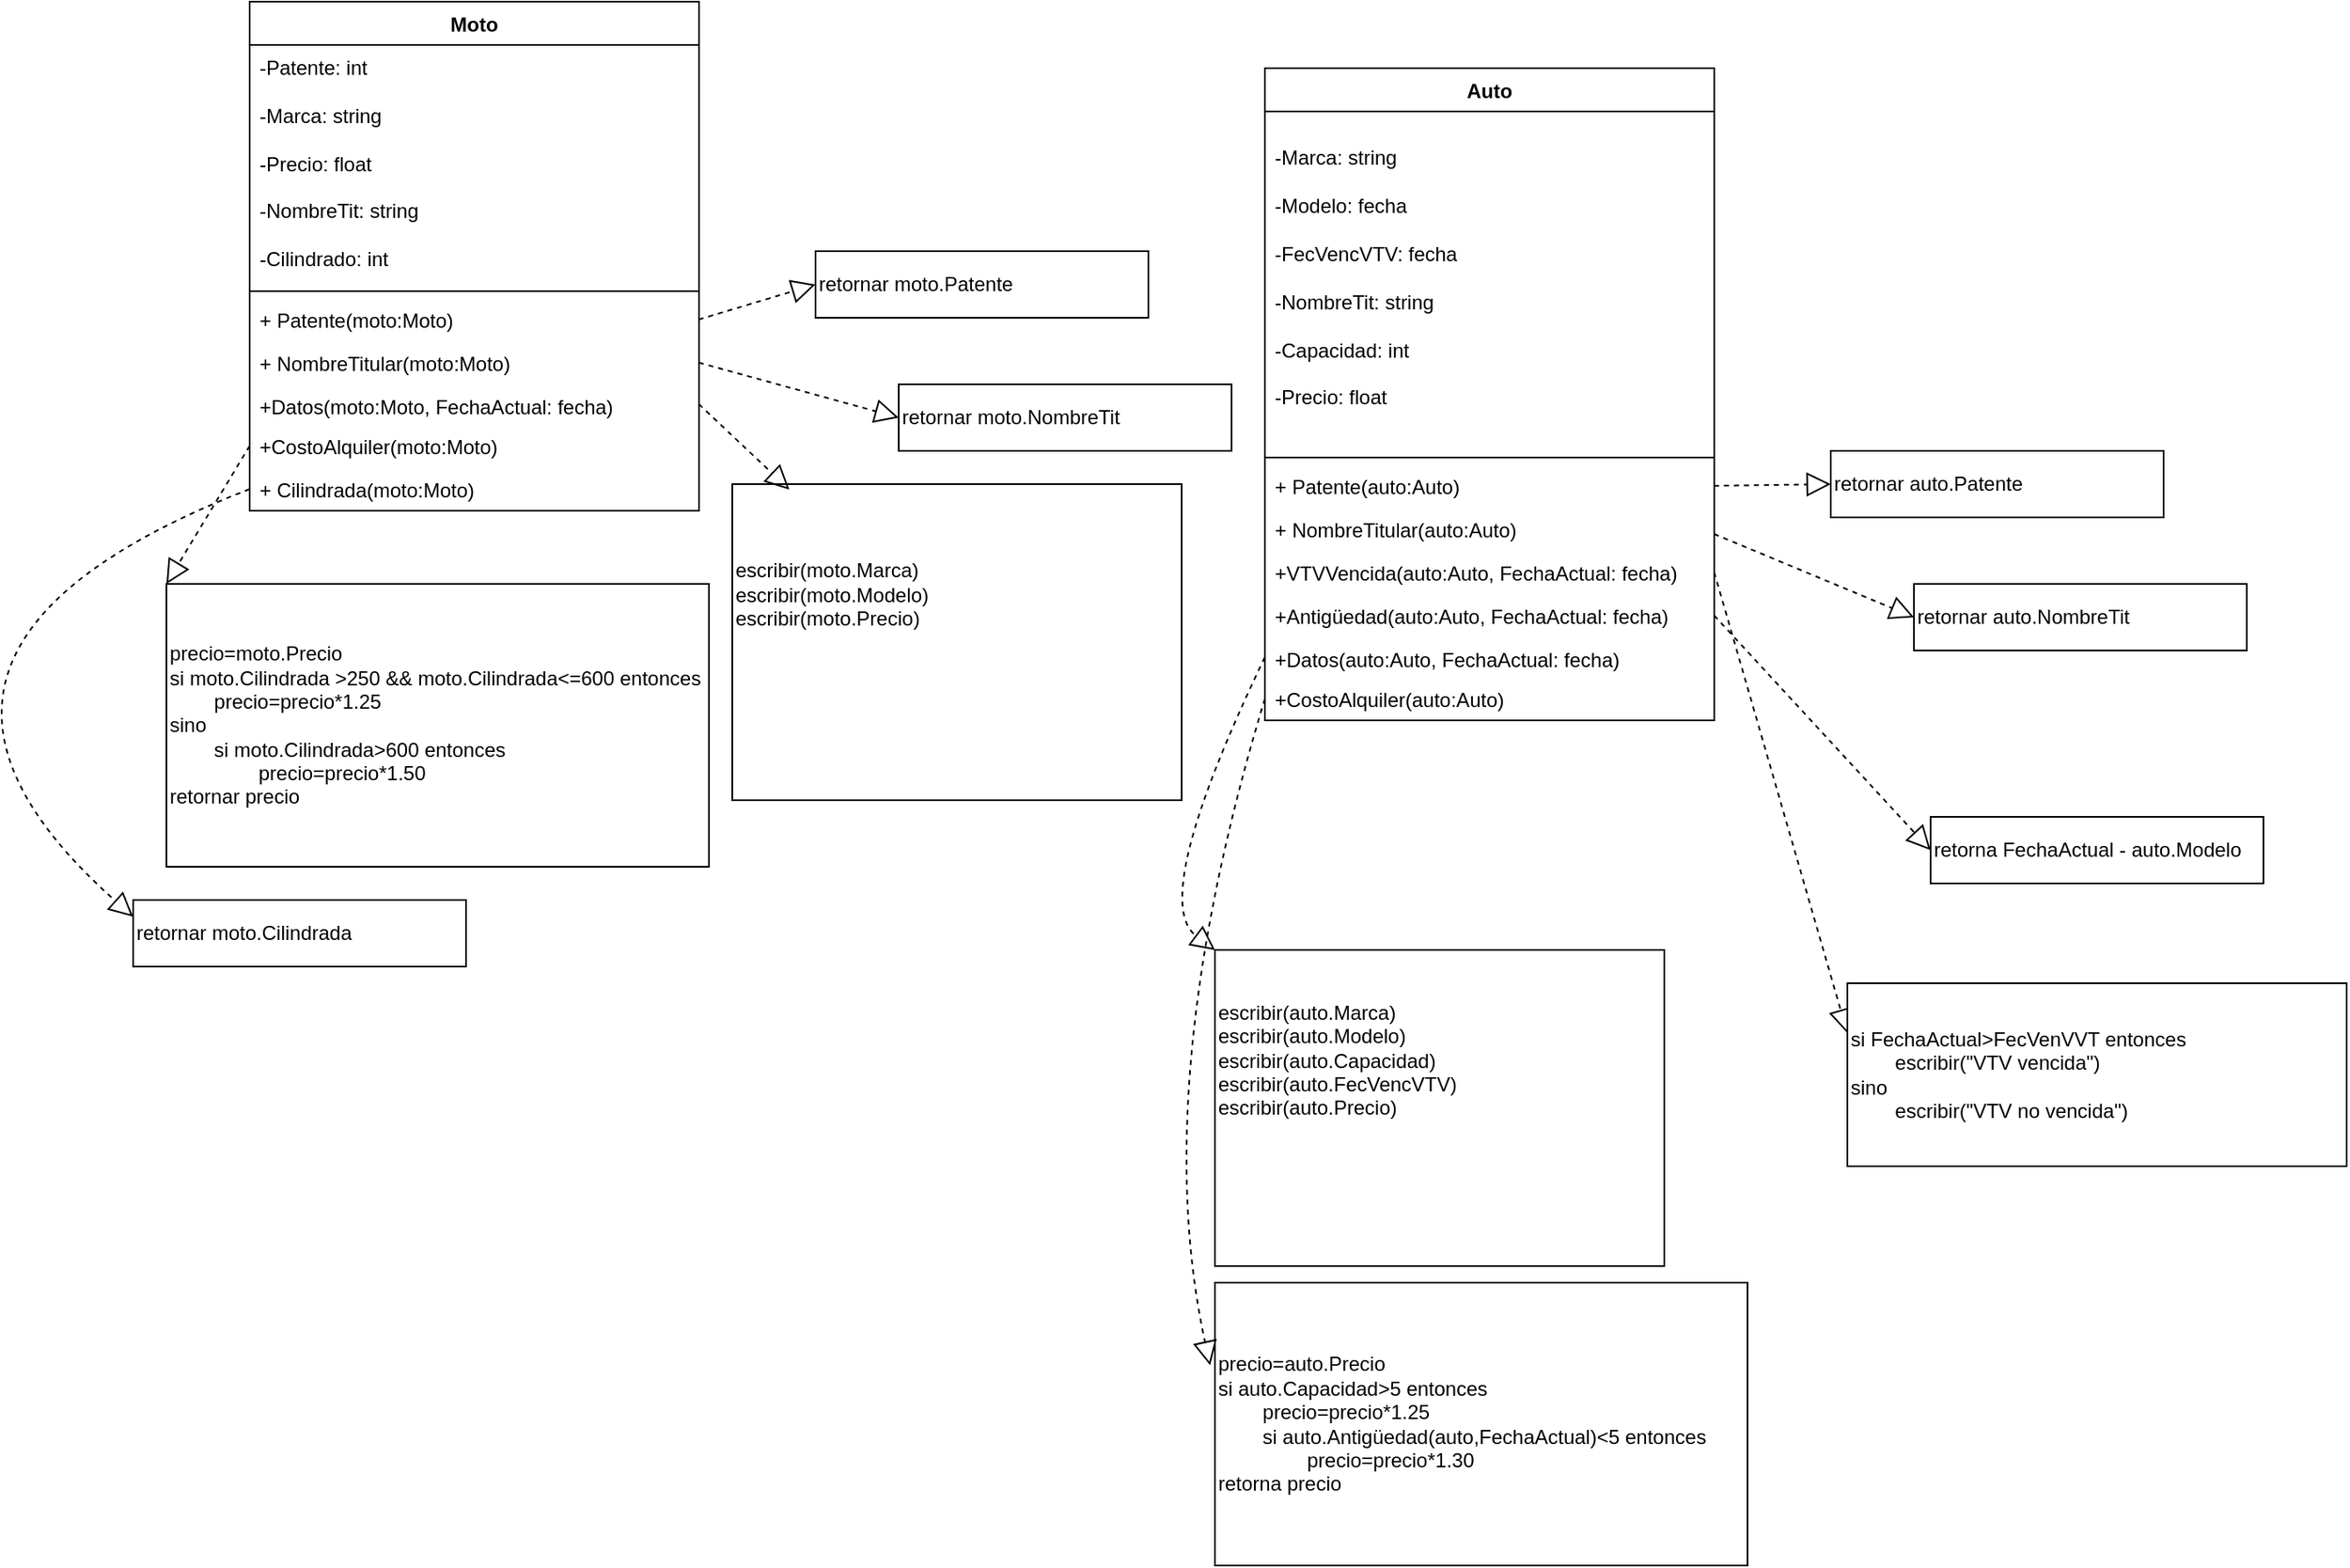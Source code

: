 <mxfile version="28.2.1" pages="7">
  <diagram id="g0rsBEspKY7yxFt66xXi" name="Página-1">
    <mxGraphModel dx="1903" dy="1167" grid="1" gridSize="10" guides="1" tooltips="1" connect="1" arrows="1" fold="1" page="1" pageScale="1" pageWidth="827" pageHeight="1169" math="0" shadow="0">
      <root>
        <mxCell id="0" />
        <mxCell id="1" parent="0" />
        <mxCell id="2w4nI9GZJ6iNJD-f8kPc-1" value="Auto" style="swimlane;fontStyle=1;align=center;verticalAlign=top;childLayout=stackLayout;horizontal=1;startSize=26;horizontalStack=0;resizeParent=1;resizeParentMax=0;resizeLast=0;collapsible=1;marginBottom=0;whiteSpace=wrap;html=1;" parent="1" vertex="1">
          <mxGeometry x="380" y="150" width="270" height="392" as="geometry" />
        </mxCell>
        <mxCell id="2w4nI9GZJ6iNJD-f8kPc-2" value="&lt;div&gt;&lt;br&gt;&lt;/div&gt;&lt;div&gt;-Marca: string&lt;/div&gt;&lt;div&gt;&lt;br&gt;&lt;/div&gt;&lt;div&gt;-Modelo: fecha&lt;/div&gt;&lt;div&gt;&lt;br&gt;&lt;/div&gt;&lt;div&gt;-FecVencVTV: fecha&lt;/div&gt;&lt;div&gt;&lt;br&gt;&lt;/div&gt;&lt;div&gt;-NombreTit: string&lt;/div&gt;&lt;div&gt;&lt;br&gt;&lt;/div&gt;&lt;div&gt;-Capacidad: int&lt;/div&gt;&lt;div&gt;&lt;br&gt;&lt;/div&gt;&lt;div&gt;-Precio: float&lt;/div&gt;&lt;div&gt;&lt;br&gt;&lt;/div&gt;&lt;div&gt;&lt;br&gt;&lt;/div&gt;" style="text;strokeColor=none;fillColor=none;align=left;verticalAlign=top;spacingLeft=4;spacingRight=4;overflow=hidden;rotatable=0;points=[[0,0.5],[1,0.5]];portConstraint=eastwest;whiteSpace=wrap;html=1;" parent="2w4nI9GZJ6iNJD-f8kPc-1" vertex="1">
          <mxGeometry y="26" width="270" height="204" as="geometry" />
        </mxCell>
        <mxCell id="2w4nI9GZJ6iNJD-f8kPc-3" value="" style="line;strokeWidth=1;fillColor=none;align=left;verticalAlign=middle;spacingTop=-1;spacingLeft=3;spacingRight=3;rotatable=0;labelPosition=right;points=[];portConstraint=eastwest;strokeColor=inherit;" parent="2w4nI9GZJ6iNJD-f8kPc-1" vertex="1">
          <mxGeometry y="230" width="270" height="8" as="geometry" />
        </mxCell>
        <mxCell id="2w4nI9GZJ6iNJD-f8kPc-4" value="+ Patente(auto:Auto)" style="text;strokeColor=none;fillColor=none;align=left;verticalAlign=top;spacingLeft=4;spacingRight=4;overflow=hidden;rotatable=0;points=[[0,0.5],[1,0.5]];portConstraint=eastwest;whiteSpace=wrap;html=1;" parent="2w4nI9GZJ6iNJD-f8kPc-1" vertex="1">
          <mxGeometry y="238" width="270" height="26" as="geometry" />
        </mxCell>
        <mxCell id="2w4nI9GZJ6iNJD-f8kPc-5" value="+ NombreTitular(auto:Auto)" style="text;strokeColor=none;fillColor=none;align=left;verticalAlign=top;spacingLeft=4;spacingRight=4;overflow=hidden;rotatable=0;points=[[0,0.5],[1,0.5]];portConstraint=eastwest;whiteSpace=wrap;html=1;" parent="2w4nI9GZJ6iNJD-f8kPc-1" vertex="1">
          <mxGeometry y="264" width="270" height="26" as="geometry" />
        </mxCell>
        <mxCell id="2w4nI9GZJ6iNJD-f8kPc-6" value="&lt;span style=&quot;color: light-dark(rgb(0, 0, 0), rgb(255, 255, 255)); background-color: transparent;&quot;&gt;+VTVVencida(&lt;/span&gt;&lt;span style=&quot;color: light-dark(rgb(0, 0, 0), rgb(255, 255, 255)); background-color: transparent;&quot;&gt;auto:Auto, FechaActual: fecha&lt;/span&gt;&lt;span style=&quot;color: light-dark(rgb(0, 0, 0), rgb(255, 255, 255)); background-color: transparent;&quot;&gt;)&lt;/span&gt;" style="text;strokeColor=none;fillColor=none;align=left;verticalAlign=top;spacingLeft=4;spacingRight=4;overflow=hidden;rotatable=0;points=[[0,0.5],[1,0.5]];portConstraint=eastwest;whiteSpace=wrap;html=1;" parent="2w4nI9GZJ6iNJD-f8kPc-1" vertex="1">
          <mxGeometry y="290" width="270" height="26" as="geometry" />
        </mxCell>
        <mxCell id="2w4nI9GZJ6iNJD-f8kPc-7" value="&lt;div&gt;&lt;span style=&quot;background-color: transparent; color: light-dark(rgb(0, 0, 0), rgb(255, 255, 255));&quot;&gt;+Antig&lt;/span&gt;&lt;span style=&quot;background-color: transparent; color: light-dark(rgb(0, 0, 0), rgb(255, 255, 255));&quot;&gt;üedad(&lt;/span&gt;&lt;span style=&quot;background-color: transparent; color: light-dark(rgb(0, 0, 0), rgb(255, 255, 255));&quot;&gt;auto:Auto, FechaActual: fecha&lt;/span&gt;&lt;span style=&quot;background-color: transparent; color: light-dark(rgb(0, 0, 0), rgb(255, 255, 255));&quot;&gt;)&lt;/span&gt;&lt;/div&gt;&lt;div&gt;&lt;span style=&quot;background-color: transparent; color: light-dark(rgb(0, 0, 0), rgb(255, 255, 255));&quot;&gt;&lt;br&gt;&lt;/span&gt;&lt;/div&gt;" style="text;strokeColor=none;fillColor=none;align=left;verticalAlign=top;spacingLeft=4;spacingRight=4;overflow=hidden;rotatable=0;points=[[0,0.5],[1,0.5]];portConstraint=eastwest;whiteSpace=wrap;html=1;" parent="2w4nI9GZJ6iNJD-f8kPc-1" vertex="1">
          <mxGeometry y="316" width="270" height="26" as="geometry" />
        </mxCell>
        <mxCell id="2w4nI9GZJ6iNJD-f8kPc-8" value="+Datos(auto:Auto, FechaActual: fecha)&lt;div&gt;&lt;br&gt;&lt;/div&gt;&lt;div&gt;&lt;br&gt;&lt;/div&gt;&lt;div&gt;&lt;br&gt;&lt;/div&gt;" style="text;strokeColor=none;fillColor=none;align=left;verticalAlign=top;spacingLeft=4;spacingRight=4;overflow=hidden;rotatable=0;points=[[0,0.5],[1,0.5]];portConstraint=eastwest;whiteSpace=wrap;html=1;" parent="2w4nI9GZJ6iNJD-f8kPc-1" vertex="1">
          <mxGeometry y="342" width="270" height="24" as="geometry" />
        </mxCell>
        <mxCell id="2w4nI9GZJ6iNJD-f8kPc-9" value="+CostoAlquiler(auto:Auto)" style="text;strokeColor=none;fillColor=none;align=left;verticalAlign=top;spacingLeft=4;spacingRight=4;overflow=hidden;rotatable=0;points=[[0,0.5],[1,0.5]];portConstraint=eastwest;whiteSpace=wrap;html=1;" parent="2w4nI9GZJ6iNJD-f8kPc-1" vertex="1">
          <mxGeometry y="366" width="270" height="26" as="geometry" />
        </mxCell>
        <mxCell id="2w4nI9GZJ6iNJD-f8kPc-10" value="escribir(auto.Marca)&amp;nbsp; &amp;nbsp; &amp;nbsp; &amp;nbsp; &amp;nbsp; &amp;nbsp; &amp;nbsp; &amp;nbsp; &amp;nbsp; &amp;nbsp; &amp;nbsp; &amp;nbsp; &amp;nbsp; &amp;nbsp; &amp;nbsp; &amp;nbsp; &amp;nbsp; &amp;nbsp; &amp;nbsp; &amp;nbsp; &amp;nbsp; &amp;nbsp; &amp;nbsp; &amp;nbsp;&lt;div&gt;escribir(auto.Modelo)&amp;nbsp; &amp;nbsp; &amp;nbsp; &amp;nbsp; &amp;nbsp; &amp;nbsp; &amp;nbsp; &amp;nbsp; &amp;nbsp; &amp;nbsp; &amp;nbsp; &amp;nbsp; &amp;nbsp; &amp;nbsp; &amp;nbsp; &amp;nbsp; &amp;nbsp; &amp;nbsp; &amp;nbsp; &amp;nbsp; &amp;nbsp; &amp;nbsp; &amp;nbsp;&lt;div&gt;&lt;div&gt;escribir(auto.Capacidad)&amp;nbsp;&lt;span style=&quot;background-color: transparent; color: light-dark(rgb(0, 0, 0), rgb(255, 255, 255));&quot;&gt;&amp;nbsp;&lt;/span&gt;&lt;span style=&quot;background-color: transparent; color: light-dark(rgb(0, 0, 0), rgb(255, 255, 255));&quot;&gt;&amp;nbsp; &amp;nbsp; &amp;nbsp; &amp;nbsp; &amp;nbsp; &amp;nbsp; &amp;nbsp; &amp;nbsp; &amp;nbsp; &amp;nbsp; &amp;nbsp; &amp;nbsp; &amp;nbsp; &amp;nbsp; &amp;nbsp; &amp;nbsp; &amp;nbsp; &amp;nbsp; &amp;nbsp; &amp;nbsp;&lt;/span&gt;&lt;/div&gt;&lt;div&gt;escribir(auto.FecVencVTV)&amp;nbsp; &amp;nbsp; &amp;nbsp; &amp;nbsp; &amp;nbsp;&lt;span style=&quot;background-color: transparent; color: light-dark(rgb(0, 0, 0), rgb(255, 255, 255));&quot;&gt;&amp;nbsp; &amp;nbsp; &amp;nbsp; &amp;nbsp; &amp;nbsp; &amp;nbsp; &amp;nbsp; &amp;nbsp; &amp;nbsp; &amp;nbsp; &amp;nbsp; &amp;nbsp; &amp;nbsp; &amp;nbsp;&amp;nbsp;&lt;/span&gt;&lt;/div&gt;&lt;div&gt;&lt;span style=&quot;background-color: transparent; color: light-dark(rgb(0, 0, 0), rgb(255, 255, 255));&quot;&gt;escribir(auto.Precio)&amp;nbsp; &amp;nbsp; &amp;nbsp; &amp;nbsp; &amp;nbsp; &amp;nbsp; &amp;nbsp; &amp;nbsp; &amp;nbsp; &amp;nbsp; &amp;nbsp; &amp;nbsp; &amp;nbsp; &amp;nbsp; &amp;nbsp; &amp;nbsp; &amp;nbsp; &amp;nbsp; &amp;nbsp; &amp;nbsp; &amp;nbsp; &amp;nbsp; &amp;nbsp; &amp;nbsp;&lt;/span&gt;&lt;/div&gt;&lt;div style=&quot;&quot;&gt;&lt;span style=&quot;background-color: transparent; color: light-dark(rgb(0, 0, 0), rgb(255, 255, 255));&quot;&gt;&amp;nbsp; &amp;nbsp; &amp;nbsp; &amp;nbsp; &amp;nbsp; &amp;nbsp; &amp;nbsp; &amp;nbsp; &amp;nbsp; &amp;nbsp; &amp;nbsp; &amp;nbsp; &amp;nbsp; &amp;nbsp; &amp;nbsp; &amp;nbsp; &amp;nbsp; &amp;nbsp; &amp;nbsp; &amp;nbsp;&amp;nbsp;&lt;/span&gt;&lt;/div&gt;&lt;div&gt;&lt;br&gt;&lt;div&gt;&lt;br&gt;&lt;br&gt;&lt;/div&gt;&lt;/div&gt;&lt;/div&gt;&lt;/div&gt;" style="html=1;whiteSpace=wrap;align=left;" parent="1" vertex="1">
          <mxGeometry x="350" y="680" width="270" height="190" as="geometry" />
        </mxCell>
        <mxCell id="2w4nI9GZJ6iNJD-f8kPc-11" value="&lt;div&gt;precio=auto.Precio&lt;/div&gt;si auto.Capacidad&amp;gt;5 entonces&lt;div&gt;&lt;span style=&quot;white-space: pre;&quot;&gt;&#x9;&lt;/span&gt;precio=precio*1.25&lt;br&gt;&lt;/div&gt;&lt;div&gt;&lt;span style=&quot;white-space: pre;&quot;&gt;&#x9;&lt;/span&gt;si&amp;nbsp;&lt;span style=&quot;background-color: transparent; color: light-dark(rgb(0, 0, 0), rgb(255, 255, 255));&quot;&gt;auto.Antig&lt;/span&gt;&lt;span style=&quot;background-color: transparent; color: light-dark(rgb(0, 0, 0), rgb(255, 255, 255));&quot;&gt;üedad(auto,FechaActual)&amp;lt;5 entonces&lt;/span&gt;&lt;br&gt;&lt;/div&gt;&lt;div&gt;&lt;span style=&quot;background-color: transparent; color: light-dark(rgb(0, 0, 0), rgb(255, 255, 255));&quot;&gt;&lt;span style=&quot;white-space: pre;&quot;&gt;&#x9;&lt;/span&gt;&lt;span style=&quot;white-space: pre;&quot;&gt;&#x9;&lt;/span&gt;precio=precio*1.30&lt;br&gt;&lt;/span&gt;&lt;/div&gt;&lt;div&gt;&lt;span style=&quot;background-color: transparent; color: light-dark(rgb(0, 0, 0), rgb(255, 255, 255));&quot;&gt;retorna precio&lt;span style=&quot;white-space: pre;&quot;&gt;&#x9;&lt;/span&gt;&lt;br&gt;&lt;/span&gt;&lt;/div&gt;" style="html=1;whiteSpace=wrap;labelPosition=center;verticalLabelPosition=middle;align=left;verticalAlign=middle;textDirection=ltr;" parent="1" vertex="1">
          <mxGeometry x="350" y="880" width="320" height="170" as="geometry" />
        </mxCell>
        <mxCell id="2w4nI9GZJ6iNJD-f8kPc-12" value="" style="endArrow=block;dashed=1;endFill=0;endSize=12;html=1;rounded=0;fontSize=12;curved=1;exitX=1;exitY=0.5;exitDx=0;exitDy=0;" parent="1" source="2w4nI9GZJ6iNJD-f8kPc-7" edge="1">
          <mxGeometry width="160" relative="1" as="geometry">
            <mxPoint x="620" y="620" as="sourcePoint" />
            <mxPoint x="780" y="620" as="targetPoint" />
          </mxGeometry>
        </mxCell>
        <mxCell id="2w4nI9GZJ6iNJD-f8kPc-13" value="" style="endArrow=block;dashed=1;endFill=0;endSize=12;html=1;rounded=0;fontSize=12;curved=1;exitX=0;exitY=0.5;exitDx=0;exitDy=0;entryX=0;entryY=0;entryDx=0;entryDy=0;" parent="1" source="2w4nI9GZJ6iNJD-f8kPc-8" target="2w4nI9GZJ6iNJD-f8kPc-10" edge="1">
          <mxGeometry width="160" relative="1" as="geometry">
            <mxPoint x="280" y="730" as="sourcePoint" />
            <mxPoint x="310" y="740" as="targetPoint" />
            <Array as="points">
              <mxPoint x="310" y="650" />
            </Array>
          </mxGeometry>
        </mxCell>
        <mxCell id="2w4nI9GZJ6iNJD-f8kPc-14" value="" style="endArrow=block;dashed=1;endFill=0;endSize=12;html=1;rounded=0;fontSize=12;curved=1;exitX=0;exitY=0.5;exitDx=0;exitDy=0;entryX=-0.009;entryY=0.292;entryDx=0;entryDy=0;entryPerimeter=0;" parent="1" source="2w4nI9GZJ6iNJD-f8kPc-9" target="2w4nI9GZJ6iNJD-f8kPc-11" edge="1">
          <mxGeometry width="160" relative="1" as="geometry">
            <mxPoint x="280" y="730" as="sourcePoint" />
            <mxPoint x="440" y="730" as="targetPoint" />
            <Array as="points">
              <mxPoint x="310" y="760" />
            </Array>
          </mxGeometry>
        </mxCell>
        <mxCell id="2w4nI9GZJ6iNJD-f8kPc-15" value="retorna FechaActual - auto.Modelo" style="html=1;whiteSpace=wrap;labelPosition=center;verticalLabelPosition=middle;align=left;verticalAlign=middle;textDirection=ltr;" parent="1" vertex="1">
          <mxGeometry x="780" y="600" width="200" height="40" as="geometry" />
        </mxCell>
        <mxCell id="2w4nI9GZJ6iNJD-f8kPc-16" style="edgeStyle=none;curved=1;rounded=0;orthogonalLoop=1;jettySize=auto;html=1;exitX=1;exitY=0.5;exitDx=0;exitDy=0;fontSize=12;startSize=8;endSize=8;" parent="1" source="2w4nI9GZJ6iNJD-f8kPc-15" target="2w4nI9GZJ6iNJD-f8kPc-15" edge="1">
          <mxGeometry relative="1" as="geometry" />
        </mxCell>
        <mxCell id="2w4nI9GZJ6iNJD-f8kPc-17" value="" style="endArrow=block;dashed=1;endFill=0;endSize=12;html=1;rounded=0;fontSize=12;curved=1;entryX=0;entryY=0.273;entryDx=0;entryDy=0;entryPerimeter=0;exitX=1;exitY=0.5;exitDx=0;exitDy=0;" parent="1" source="2w4nI9GZJ6iNJD-f8kPc-6" target="2w4nI9GZJ6iNJD-f8kPc-18" edge="1">
          <mxGeometry width="160" relative="1" as="geometry">
            <mxPoint x="648" y="484" as="sourcePoint" />
            <mxPoint x="730" y="730" as="targetPoint" />
          </mxGeometry>
        </mxCell>
        <mxCell id="2w4nI9GZJ6iNJD-f8kPc-18" value="si FechaActual&amp;gt;FecVenVVT entonces&lt;div&gt;&lt;span style=&quot;white-space: pre;&quot;&gt;&#x9;&lt;/span&gt;escribir(&quot;VTV vencida&quot;)&lt;br&gt;&lt;/div&gt;&lt;div&gt;sino&lt;/div&gt;&lt;div&gt;&lt;span style=&quot;white-space: pre;&quot;&gt;&#x9;&lt;/span&gt;escribir(&quot;VTV no vencida&quot;)&lt;br&gt;&lt;/div&gt;" style="html=1;whiteSpace=wrap;labelPosition=center;verticalLabelPosition=middle;align=left;verticalAlign=middle;textDirection=ltr;" parent="1" vertex="1">
          <mxGeometry x="730" y="700" width="300" height="110" as="geometry" />
        </mxCell>
        <mxCell id="2w4nI9GZJ6iNJD-f8kPc-19" value="" style="endArrow=block;dashed=1;endFill=0;endSize=12;html=1;rounded=0;fontSize=12;curved=1;exitX=1;exitY=0.5;exitDx=0;exitDy=0;" parent="1" source="2w4nI9GZJ6iNJD-f8kPc-4" edge="1">
          <mxGeometry width="160" relative="1" as="geometry">
            <mxPoint x="530" y="430" as="sourcePoint" />
            <mxPoint x="720" y="400" as="targetPoint" />
          </mxGeometry>
        </mxCell>
        <mxCell id="2w4nI9GZJ6iNJD-f8kPc-20" value="" style="endArrow=block;dashed=1;endFill=0;endSize=12;html=1;rounded=0;fontSize=12;curved=1;" parent="1" edge="1">
          <mxGeometry width="160" relative="1" as="geometry">
            <mxPoint x="650" y="430" as="sourcePoint" />
            <mxPoint x="770" y="480" as="targetPoint" />
          </mxGeometry>
        </mxCell>
        <mxCell id="2w4nI9GZJ6iNJD-f8kPc-21" value="retornar auto.Patente" style="html=1;whiteSpace=wrap;labelPosition=center;verticalLabelPosition=middle;align=left;verticalAlign=middle;textDirection=ltr;" parent="1" vertex="1">
          <mxGeometry x="720" y="380" width="200" height="40" as="geometry" />
        </mxCell>
        <mxCell id="2w4nI9GZJ6iNJD-f8kPc-22" value="retornar auto.NombreTit" style="html=1;whiteSpace=wrap;labelPosition=center;verticalLabelPosition=middle;align=left;verticalAlign=middle;textDirection=ltr;" parent="1" vertex="1">
          <mxGeometry x="770" y="460" width="200" height="40" as="geometry" />
        </mxCell>
        <mxCell id="2w4nI9GZJ6iNJD-f8kPc-23" value="Moto" style="swimlane;fontStyle=1;align=center;verticalAlign=top;childLayout=stackLayout;horizontal=1;startSize=26;horizontalStack=0;resizeParent=1;resizeParentMax=0;resizeLast=0;collapsible=1;marginBottom=0;whiteSpace=wrap;html=1;" parent="1" vertex="1">
          <mxGeometry x="-230" y="110" width="270" height="306" as="geometry" />
        </mxCell>
        <mxCell id="2w4nI9GZJ6iNJD-f8kPc-24" value="-Patente: int&lt;div&gt;&lt;br&gt;&lt;/div&gt;&lt;div&gt;-Marca: string&lt;/div&gt;&lt;div&gt;&lt;br&gt;&lt;/div&gt;&lt;div&gt;-Precio: float&lt;/div&gt;&lt;div&gt;&lt;br&gt;&lt;/div&gt;&lt;div&gt;&lt;div&gt;-NombreTit: string&lt;/div&gt;&lt;div&gt;&lt;br&gt;&lt;/div&gt;&lt;/div&gt;&lt;div&gt;-Cilindrado: int&lt;/div&gt;" style="text;strokeColor=none;fillColor=none;align=left;verticalAlign=top;spacingLeft=4;spacingRight=4;overflow=hidden;rotatable=0;points=[[0,0.5],[1,0.5]];portConstraint=eastwest;whiteSpace=wrap;html=1;" parent="2w4nI9GZJ6iNJD-f8kPc-23" vertex="1">
          <mxGeometry y="26" width="270" height="144" as="geometry" />
        </mxCell>
        <mxCell id="2w4nI9GZJ6iNJD-f8kPc-25" value="" style="line;strokeWidth=1;fillColor=none;align=left;verticalAlign=middle;spacingTop=-1;spacingLeft=3;spacingRight=3;rotatable=0;labelPosition=right;points=[];portConstraint=eastwest;strokeColor=inherit;" parent="2w4nI9GZJ6iNJD-f8kPc-23" vertex="1">
          <mxGeometry y="170" width="270" height="8" as="geometry" />
        </mxCell>
        <mxCell id="2w4nI9GZJ6iNJD-f8kPc-26" value="+ Patente(moto:Moto&lt;span style=&quot;color: rgba(0, 0, 0, 0); font-family: monospace; font-size: 0px; text-wrap-mode: nowrap;&quot;&gt;%3CmxGraphModel%3E%3Croot%3E%3CmxCell%20id%3D%220%22%2F%3E%3CmxCell%20id%3D%221%22%20parent%3D%220%22%2F%3E%3CmxCell%20id%3D%222%22%20value%3D%22Auto%22%20style%3D%22swimlane%3BfontStyle%3D1%3Balign%3Dcenter%3BverticalAlign%3Dtop%3BchildLayout%3DstackLayout%3Bhorizontal%3D1%3BstartSize%3D26%3BhorizontalStack%3D0%3BresizeParent%3D1%3BresizeParentMax%3D0%3BresizeLast%3D0%3Bcollapsible%3D1%3BmarginBottom%3D0%3BwhiteSpace%3Dwrap%3Bhtml%3D1%3B%22%20vertex%3D%221%22%20parent%3D%221%22%3E%3CmxGeometry%20x%3D%2280%22%20y%3D%22-160%22%20width%3D%22270%22%20height%3D%22392%22%20as%3D%22geometry%22%2F%3E%3C%2FmxCell%3E%3CmxCell%20id%3D%223%22%20value%3D%22-Patente%3A%20int%26lt%3Bdiv%26gt%3B%26lt%3Bbr%26gt%3B%26lt%3B%2Fdiv%26gt%3B%26lt%3Bdiv%26gt%3B-Marca%3A%20string%26lt%3B%2Fdiv%26gt%3B%26lt%3Bdiv%26gt%3B%26lt%3Bbr%26gt%3B%26lt%3B%2Fdiv%26gt%3B%26lt%3Bdiv%26gt%3B-Modelo%3A%20fecha%26lt%3B%2Fdiv%26gt%3B%26lt%3Bdiv%26gt%3B%26lt%3Bbr%26gt%3B%26lt%3B%2Fdiv%26gt%3B%26lt%3Bdiv%26gt%3B-FecVencVTV%3A%20fecha%26lt%3B%2Fdiv%26gt%3B%26lt%3Bdiv%26gt%3B%26lt%3Bbr%26gt%3B%26lt%3B%2Fdiv%26gt%3B%26lt%3Bdiv%26gt%3B-NombreTit%3A%20string%26lt%3B%2Fdiv%26gt%3B%26lt%3Bdiv%26gt%3B%26lt%3Bbr%26gt%3B%26lt%3B%2Fdiv%26gt%3B%26lt%3Bdiv%26gt%3B-Capacidad%3A%20int%26lt%3B%2Fdiv%26gt%3B%26lt%3Bdiv%26gt%3B%26lt%3Bbr%26gt%3B%26lt%3B%2Fdiv%26gt%3B%26lt%3Bdiv%26gt%3B-Precio%3A%20float%26lt%3B%2Fdiv%26gt%3B%26lt%3Bdiv%26gt%3B%26lt%3Bbr%26gt%3B%26lt%3B%2Fdiv%26gt%3B%26lt%3Bdiv%26gt%3B%26lt%3Bbr%26gt%3B%26lt%3B%2Fdiv%26gt%3B%22%20style%3D%22text%3BstrokeColor%3Dnone%3BfillColor%3Dnone%3Balign%3Dleft%3BverticalAlign%3Dtop%3BspacingLeft%3D4%3BspacingRight%3D4%3Boverflow%3Dhidden%3Brotatable%3D0%3Bpoints%3D%5B%5B0%2C0.5%5D%2C%5B1%2C0.5%5D%5D%3BportConstraint%3Deastwest%3BwhiteSpace%3Dwrap%3Bhtml%3D1%3B%22%20vertex%3D%221%22%20parent%3D%222%22%3E%3CmxGeometry%20y%3D%2226%22%20width%3D%22270%22%20height%3D%22204%22%20as%3D%22geometry%22%2F%3E%3C%2FmxCell%3E%3CmxCell%20id%3D%224%22%20value%3D%22%22%20style%3D%22line%3BstrokeWidth%3D1%3BfillColor%3Dnone%3Balign%3Dleft%3BverticalAlign%3Dmiddle%3BspacingTop%3D-1%3BspacingLeft%3D3%3BspacingRight%3D3%3Brotatable%3D0%3BlabelPosition%3Dright%3Bpoints%3D%5B%5D%3BportConstraint%3Deastwest%3BstrokeColor%3Dinherit%3B%22%20vertex%3D%221%22%20parent%3D%222%22%3E%3CmxGeometry%20y%3D%22230%22%20width%3D%22270%22%20height%3D%228%22%20as%3D%22geometry%22%2F%3E%3C%2FmxCell%3E%3CmxCell%20id%3D%225%22%20value%3D%22%2B%20Patente(auto%3AAuto)%22%20style%3D%22text%3BstrokeColor%3Dnone%3BfillColor%3Dnone%3Balign%3Dleft%3BverticalAlign%3Dtop%3BspacingLeft%3D4%3BspacingRight%3D4%3Boverflow%3Dhidden%3Brotatable%3D0%3Bpoints%3D%5B%5B0%2C0.5%5D%2C%5B1%2C0.5%5D%5D%3BportConstraint%3Deastwest%3BwhiteSpace%3Dwrap%3Bhtml%3D1%3B%22%20vertex%3D%221%22%20parent%3D%222%22%3E%3CmxGeometry%20y%3D%22238%22%20width%3D%22270%22%20height%3D%2226%22%20as%3D%22geometry%22%2F%3E%3C%2FmxCell%3E%3CmxCell%20id%3D%226%22%20value%3D%22%2B%20NombreTitular(auto%3AAuto)%22%20style%3D%22text%3BstrokeColor%3Dnone%3BfillColor%3Dnone%3Balign%3Dleft%3BverticalAlign%3Dtop%3BspacingLeft%3D4%3BspacingRight%3D4%3Boverflow%3Dhidden%3Brotatable%3D0%3Bpoints%3D%5B%5B0%2C0.5%5D%2C%5B1%2C0.5%5D%5D%3BportConstraint%3Deastwest%3BwhiteSpace%3Dwrap%3Bhtml%3D1%3B%22%20vertex%3D%221%22%20parent%3D%222%22%3E%3CmxGeometry%20y%3D%22264%22%20width%3D%22270%22%20height%3D%2226%22%20as%3D%22geometry%22%2F%3E%3C%2FmxCell%3E%3CmxCell%20id%3D%227%22%20value%3D%22%26lt%3Bspan%20style%3D%26quot%3Bcolor%3A%20light-dark(rgb(0%2C%200%2C%200)%2C%20rgb(255%2C%20255%2C%20255))%3B%20background-color%3A%20transparent%3B%26quot%3B%26gt%3B%2BVTVVencida(%26lt%3B%2Fspan%26gt%3B%26lt%3Bspan%20style%3D%26quot%3Bcolor%3A%20light-dark(rgb(0%2C%200%2C%200)%2C%20rgb(255%2C%20255%2C%20255))%3B%20background-color%3A%20transparent%3B%26quot%3B%26gt%3Bauto%3AAuto%2C%20FechaActual%3A%20fecha%26lt%3B%2Fspan%26gt%3B%26lt%3Bspan%20style%3D%26quot%3Bcolor%3A%20light-dark(rgb(0%2C%200%2C%200)%2C%20rgb(255%2C%20255%2C%20255))%3B%20background-color%3A%20transparent%3B%26quot%3B%26gt%3B)%26lt%3B%2Fspan%26gt%3B%22%20style%3D%22text%3BstrokeColor%3Dnone%3BfillColor%3Dnone%3Balign%3Dleft%3BverticalAlign%3Dtop%3BspacingLeft%3D4%3BspacingRight%3D4%3Boverflow%3Dhidden%3Brotatable%3D0%3Bpoints%3D%5B%5B0%2C0.5%5D%2C%5B1%2C0.5%5D%5D%3BportConstraint%3Deastwest%3BwhiteSpace%3Dwrap%3Bhtml%3D1%3B%22%20vertex%3D%221%22%20parent%3D%222%22%3E%3CmxGeometry%20y%3D%22290%22%20width%3D%22270%22%20height%3D%2226%22%20as%3D%22geometry%22%2F%3E%3C%2FmxCell%3E%3CmxCell%20id%3D%228%22%20value%3D%22%26lt%3Bdiv%26gt%3B%26lt%3Bspan%20style%3D%26quot%3Bbackground-color%3A%20transparent%3B%20color%3A%20light-dark(rgb(0%2C%200%2C%200)%2C%20rgb(255%2C%20255%2C%20255))%3B%26quot%3B%26gt%3B%2BAntig%26lt%3B%2Fspan%26gt%3B%26lt%3Bspan%20style%3D%26quot%3Bbackground-color%3A%20transparent%3B%20color%3A%20light-dark(rgb(0%2C%200%2C%200)%2C%20rgb(255%2C%20255%2C%20255))%3B%26quot%3B%26gt%3B%C3%BCedad(%26lt%3B%2Fspan%26gt%3B%26lt%3Bspan%20style%3D%26quot%3Bbackground-color%3A%20transparent%3B%20color%3A%20light-dark(rgb(0%2C%200%2C%200)%2C%20rgb(255%2C%20255%2C%20255))%3B%26quot%3B%26gt%3Bauto%3AAuto%2C%20FechaActual%3A%20fecha%26lt%3B%2Fspan%26gt%3B%26lt%3Bspan%20style%3D%26quot%3Bbackground-color%3A%20transparent%3B%20color%3A%20light-dark(rgb(0%2C%200%2C%200)%2C%20rgb(255%2C%20255%2C%20255))%3B%26quot%3B%26gt%3B)%26lt%3B%2Fspan%26gt%3B%26lt%3B%2Fdiv%26gt%3B%26lt%3Bdiv%26gt%3B%26lt%3Bspan%20style%3D%26quot%3Bbackground-color%3A%20transparent%3B%20color%3A%20light-dark(rgb(0%2C%200%2C%200)%2C%20rgb(255%2C%20255%2C%20255))%3B%26quot%3B%26gt%3B%26lt%3Bbr%26gt%3B%26lt%3B%2Fspan%26gt%3B%26lt%3B%2Fdiv%26gt%3B%22%20style%3D%22text%3BstrokeColor%3Dnone%3BfillColor%3Dnone%3Balign%3Dleft%3BverticalAlign%3Dtop%3BspacingLeft%3D4%3BspacingRight%3D4%3Boverflow%3Dhidden%3Brotatable%3D0%3Bpoints%3D%5B%5B0%2C0.5%5D%2C%5B1%2C0.5%5D%5D%3BportConstraint%3Deastwest%3BwhiteSpace%3Dwrap%3Bhtml%3D1%3B%22%20vertex%3D%221%22%20parent%3D%222%22%3E%3CmxGeometry%20y%3D%22316%22%20width%3D%22270%22%20height%3D%2226%22%20as%3D%22geometry%22%2F%3E%3C%2FmxCell%3E%3CmxCell%20id%3D%229%22%20value%3D%22%2BDatosAuto(auto%3AAuto%2C%20FechaActual%3A%20fecha)%26lt%3Bdiv%26gt%3B%26lt%3Bbr%26gt%3B%26lt%3B%2Fdiv%26gt%3B%26lt%3Bdiv%26gt%3B%26lt%3Bbr%26gt%3B%26lt%3B%2Fdiv%26gt%3B%26lt%3Bdiv%26gt%3B%26lt%3Bbr%26gt%3B%26lt%3B%2Fdiv%26gt%3B%22%20style%3D%22text%3BstrokeColor%3Dnone%3BfillColor%3Dnone%3Balign%3Dleft%3BverticalAlign%3Dtop%3BspacingLeft%3D4%3BspacingRight%3D4%3Boverflow%3Dhidden%3Brotatable%3D0%3Bpoints%3D%5B%5B0%2C0.5%5D%2C%5B1%2C0.5%5D%5D%3BportConstraint%3Deastwest%3BwhiteSpace%3Dwrap%3Bhtml%3D1%3B%22%20vertex%3D%221%22%20parent%3D%222%22%3E%3CmxGeometry%20y%3D%22342%22%20width%3D%22270%22%20height%3D%2224%22%20as%3D%22geometry%22%2F%3E%3C%2FmxCell%3E%3CmxCell%20id%3D%2210%22%20value%3D%22%2BCostoAlquiler(auto%3AAuto)%22%20style%3D%22text%3BstrokeColor%3Dnone%3BfillColor%3Dnone%3Balign%3Dleft%3BverticalAlign%3Dtop%3BspacingLeft%3D4%3BspacingRight%3D4%3Boverflow%3Dhidden%3Brotatable%3D0%3Bpoints%3D%5B%5B0%2C0.5%5D%2C%5B1%2C0.5%5D%5D%3BportConstraint%3Deastwest%3BwhiteSpace%3Dwrap%3Bhtml%3D1%3B%22%20vertex%3D%221%22%20parent%3D%222%22%3E%3CmxGeometry%20y%3D%22366%22%20width%3D%22270%22%20height%3D%2226%22%20as%3D%22geometry%22%2F%3E%3C%2FmxCell%3E%3C%2Froot%3E%3C%2FmxGraphModel%3E&lt;/span&gt;)" style="text;strokeColor=none;fillColor=none;align=left;verticalAlign=top;spacingLeft=4;spacingRight=4;overflow=hidden;rotatable=0;points=[[0,0.5],[1,0.5]];portConstraint=eastwest;whiteSpace=wrap;html=1;" parent="2w4nI9GZJ6iNJD-f8kPc-23" vertex="1">
          <mxGeometry y="178" width="270" height="26" as="geometry" />
        </mxCell>
        <mxCell id="2w4nI9GZJ6iNJD-f8kPc-27" value="+ NombreTitular(moto:Moto)" style="text;strokeColor=none;fillColor=none;align=left;verticalAlign=top;spacingLeft=4;spacingRight=4;overflow=hidden;rotatable=0;points=[[0,0.5],[1,0.5]];portConstraint=eastwest;whiteSpace=wrap;html=1;" parent="2w4nI9GZJ6iNJD-f8kPc-23" vertex="1">
          <mxGeometry y="204" width="270" height="26" as="geometry" />
        </mxCell>
        <mxCell id="2w4nI9GZJ6iNJD-f8kPc-28" value="+Datos(moto:Moto, FechaActual: fecha)&lt;div&gt;&lt;br&gt;&lt;/div&gt;&lt;div&gt;&lt;br&gt;&lt;/div&gt;&lt;div&gt;&lt;br&gt;&lt;/div&gt;" style="text;strokeColor=none;fillColor=none;align=left;verticalAlign=top;spacingLeft=4;spacingRight=4;overflow=hidden;rotatable=0;points=[[0,0.5],[1,0.5]];portConstraint=eastwest;whiteSpace=wrap;html=1;" parent="2w4nI9GZJ6iNJD-f8kPc-23" vertex="1">
          <mxGeometry y="230" width="270" height="24" as="geometry" />
        </mxCell>
        <mxCell id="2w4nI9GZJ6iNJD-f8kPc-29" value="+CostoAlquiler(moto:Moto)" style="text;strokeColor=none;fillColor=none;align=left;verticalAlign=top;spacingLeft=4;spacingRight=4;overflow=hidden;rotatable=0;points=[[0,0.5],[1,0.5]];portConstraint=eastwest;whiteSpace=wrap;html=1;" parent="2w4nI9GZJ6iNJD-f8kPc-23" vertex="1">
          <mxGeometry y="254" width="270" height="26" as="geometry" />
        </mxCell>
        <mxCell id="2w4nI9GZJ6iNJD-f8kPc-30" value="+ Cilindrada(moto:Moto)" style="text;strokeColor=none;fillColor=none;align=left;verticalAlign=top;spacingLeft=4;spacingRight=4;overflow=hidden;rotatable=0;points=[[0,0.5],[1,0.5]];portConstraint=eastwest;whiteSpace=wrap;html=1;" parent="2w4nI9GZJ6iNJD-f8kPc-23" vertex="1">
          <mxGeometry y="280" width="270" height="26" as="geometry" />
        </mxCell>
        <mxCell id="2w4nI9GZJ6iNJD-f8kPc-31" value="" style="endArrow=block;dashed=1;endFill=0;endSize=12;html=1;rounded=0;fontSize=12;curved=1;exitX=1;exitY=0.5;exitDx=0;exitDy=0;" parent="1" source="2w4nI9GZJ6iNJD-f8kPc-26" edge="1">
          <mxGeometry width="160" relative="1" as="geometry">
            <mxPoint x="40" y="281" as="sourcePoint" />
            <mxPoint x="110" y="280" as="targetPoint" />
          </mxGeometry>
        </mxCell>
        <mxCell id="2w4nI9GZJ6iNJD-f8kPc-32" value="retornar moto.Patente" style="html=1;whiteSpace=wrap;labelPosition=center;verticalLabelPosition=middle;align=left;verticalAlign=middle;textDirection=ltr;" parent="1" vertex="1">
          <mxGeometry x="110" y="260" width="200" height="40" as="geometry" />
        </mxCell>
        <mxCell id="2w4nI9GZJ6iNJD-f8kPc-33" value="" style="endArrow=block;dashed=1;endFill=0;endSize=12;html=1;rounded=0;fontSize=12;curved=1;exitX=1;exitY=0.5;exitDx=0;exitDy=0;" parent="1" source="2w4nI9GZJ6iNJD-f8kPc-27" edge="1">
          <mxGeometry width="160" relative="1" as="geometry">
            <mxPoint x="40" y="310" as="sourcePoint" />
            <mxPoint x="160" y="360" as="targetPoint" />
          </mxGeometry>
        </mxCell>
        <mxCell id="2w4nI9GZJ6iNJD-f8kPc-34" value="retornar moto.NombreTit" style="html=1;whiteSpace=wrap;labelPosition=center;verticalLabelPosition=middle;align=left;verticalAlign=middle;textDirection=ltr;" parent="1" vertex="1">
          <mxGeometry x="160" y="340" width="200" height="40" as="geometry" />
        </mxCell>
        <mxCell id="2w4nI9GZJ6iNJD-f8kPc-35" value="escribir(moto.Marca)&amp;nbsp; &amp;nbsp; &amp;nbsp; &amp;nbsp; &amp;nbsp; &amp;nbsp; &amp;nbsp; &amp;nbsp; &amp;nbsp; &amp;nbsp; &amp;nbsp; &amp;nbsp; &amp;nbsp; &amp;nbsp; &amp;nbsp; &amp;nbsp; &amp;nbsp; &amp;nbsp; &amp;nbsp; &amp;nbsp; &amp;nbsp; &amp;nbsp; &amp;nbsp; &amp;nbsp;&lt;div&gt;escribir(moto.Modelo)&amp;nbsp; &amp;nbsp; &amp;nbsp; &amp;nbsp; &amp;nbsp; &amp;nbsp; &amp;nbsp; &amp;nbsp; &amp;nbsp; &amp;nbsp; &amp;nbsp; &amp;nbsp; &amp;nbsp; &amp;nbsp; &amp;nbsp; &amp;nbsp; &amp;nbsp; &amp;nbsp; &amp;nbsp; &amp;nbsp; &amp;nbsp; &amp;nbsp; &amp;nbsp;&lt;div&gt;&lt;div&gt;&lt;span style=&quot;background-color: transparent; color: light-dark(rgb(0, 0, 0), rgb(255, 255, 255));&quot;&gt;escribir(moto.Precio)&amp;nbsp; &amp;nbsp; &amp;nbsp; &amp;nbsp; &amp;nbsp; &amp;nbsp; &amp;nbsp; &amp;nbsp; &amp;nbsp; &amp;nbsp; &amp;nbsp; &amp;nbsp; &amp;nbsp; &amp;nbsp; &amp;nbsp; &amp;nbsp; &amp;nbsp; &amp;nbsp; &amp;nbsp; &amp;nbsp; &amp;nbsp; &amp;nbsp; &amp;nbsp; &amp;nbsp;&lt;/span&gt;&lt;/div&gt;&lt;div style=&quot;&quot;&gt;&lt;span style=&quot;background-color: transparent; color: light-dark(rgb(0, 0, 0), rgb(255, 255, 255));&quot;&gt;&amp;nbsp; &amp;nbsp; &amp;nbsp; &amp;nbsp; &amp;nbsp; &amp;nbsp; &amp;nbsp; &amp;nbsp; &amp;nbsp; &amp;nbsp; &amp;nbsp; &amp;nbsp; &amp;nbsp; &amp;nbsp; &amp;nbsp; &amp;nbsp; &amp;nbsp; &amp;nbsp; &amp;nbsp; &amp;nbsp;&amp;nbsp;&lt;/span&gt;&lt;/div&gt;&lt;div&gt;&lt;br&gt;&lt;div&gt;&lt;br&gt;&lt;br&gt;&lt;/div&gt;&lt;/div&gt;&lt;/div&gt;&lt;/div&gt;" style="html=1;whiteSpace=wrap;align=left;" parent="1" vertex="1">
          <mxGeometry x="60" y="400" width="270" height="190" as="geometry" />
        </mxCell>
        <mxCell id="2w4nI9GZJ6iNJD-f8kPc-36" value="" style="endArrow=block;dashed=1;endFill=0;endSize=12;html=1;rounded=0;fontSize=12;curved=1;exitX=1;exitY=0.5;exitDx=0;exitDy=0;entryX=0.127;entryY=0.017;entryDx=0;entryDy=0;entryPerimeter=0;" parent="1" source="2w4nI9GZJ6iNJD-f8kPc-28" target="2w4nI9GZJ6iNJD-f8kPc-35" edge="1">
          <mxGeometry width="160" relative="1" as="geometry">
            <mxPoint x="-120" y="420" as="sourcePoint" />
            <mxPoint x="40" y="420" as="targetPoint" />
          </mxGeometry>
        </mxCell>
        <mxCell id="2w4nI9GZJ6iNJD-f8kPc-37" value="&lt;div&gt;precio=moto.Precio&lt;/div&gt;si moto.Cilindrada &amp;gt;250 &amp;amp;&amp;amp; moto.Cilindrada&amp;lt;=600 entonces&lt;div&gt;&lt;span style=&quot;white-space: pre;&quot;&gt;&#x9;&lt;/span&gt;precio=precio*1.25&lt;br&gt;&lt;/div&gt;&lt;div&gt;sino&amp;nbsp;&lt;/div&gt;&lt;div&gt;&lt;span style=&quot;white-space: pre;&quot;&gt;&#x9;&lt;/span&gt;si moto.Cilindrada&amp;gt;600 entonces&lt;br&gt;&lt;/div&gt;&lt;div&gt;&lt;span style=&quot;white-space: pre;&quot;&gt;&#x9;&lt;/span&gt;&lt;span style=&quot;white-space: pre;&quot;&gt;&#x9;&lt;/span&gt;precio=precio*1.50&lt;br&gt;&lt;/div&gt;&lt;div&gt;retornar precio&lt;/div&gt;" style="html=1;whiteSpace=wrap;labelPosition=center;verticalLabelPosition=middle;align=left;verticalAlign=middle;textDirection=ltr;" parent="1" vertex="1">
          <mxGeometry x="-280" y="460" width="326" height="170" as="geometry" />
        </mxCell>
        <mxCell id="2w4nI9GZJ6iNJD-f8kPc-38" value="" style="endArrow=block;dashed=1;endFill=0;endSize=12;html=1;rounded=0;fontSize=12;curved=1;exitX=0;exitY=0.5;exitDx=0;exitDy=0;entryX=0;entryY=0;entryDx=0;entryDy=0;" parent="1" source="2w4nI9GZJ6iNJD-f8kPc-29" target="2w4nI9GZJ6iNJD-f8kPc-37" edge="1">
          <mxGeometry width="160" relative="1" as="geometry">
            <mxPoint x="-460" y="407" as="sourcePoint" />
            <mxPoint x="-240" y="420" as="targetPoint" />
          </mxGeometry>
        </mxCell>
        <mxCell id="2w4nI9GZJ6iNJD-f8kPc-39" value="" style="endArrow=block;dashed=1;endFill=0;endSize=12;html=1;rounded=0;fontSize=12;curved=1;exitX=0;exitY=0.5;exitDx=0;exitDy=0;" parent="1" source="2w4nI9GZJ6iNJD-f8kPc-30" edge="1">
          <mxGeometry width="160" relative="1" as="geometry">
            <mxPoint x="-310" y="470" as="sourcePoint" />
            <mxPoint x="-300" y="660" as="targetPoint" />
            <Array as="points">
              <mxPoint x="-480" y="500" />
            </Array>
          </mxGeometry>
        </mxCell>
        <mxCell id="2w4nI9GZJ6iNJD-f8kPc-40" value="retornar moto.Cilindrada" style="html=1;whiteSpace=wrap;labelPosition=center;verticalLabelPosition=middle;align=left;verticalAlign=middle;textDirection=ltr;" parent="1" vertex="1">
          <mxGeometry x="-300" y="650" width="200" height="40" as="geometry" />
        </mxCell>
      </root>
    </mxGraphModel>
  </diagram>
  <diagram id="DuQOYNfPEBQgq6ES4O8_" name="Página-2">
    <mxGraphModel dx="2109" dy="1663" grid="1" gridSize="10" guides="1" tooltips="1" connect="1" arrows="1" fold="1" page="1" pageScale="1" pageWidth="827" pageHeight="1169" math="0" shadow="0">
      <root>
        <mxCell id="0" />
        <mxCell id="1" parent="0" />
        <mxCell id="gVokgFptJZ3TZ1ZPDXTc-1" value="&lt;i&gt;Vehiculo&lt;/i&gt;" style="swimlane;fontStyle=1;align=center;verticalAlign=top;childLayout=stackLayout;horizontal=1;startSize=26;horizontalStack=0;resizeParent=1;resizeParentMax=0;resizeLast=0;collapsible=1;marginBottom=0;whiteSpace=wrap;html=1;" parent="1" vertex="1">
          <mxGeometry x="830" width="310" height="242" as="geometry" />
        </mxCell>
        <mxCell id="gVokgFptJZ3TZ1ZPDXTc-2" value="#Patente: int" style="text;strokeColor=none;fillColor=none;align=left;verticalAlign=top;spacingLeft=4;spacingRight=4;overflow=hidden;rotatable=0;points=[[0,0.5],[1,0.5]];portConstraint=eastwest;whiteSpace=wrap;html=1;" parent="gVokgFptJZ3TZ1ZPDXTc-1" vertex="1">
          <mxGeometry y="26" width="310" height="26" as="geometry" />
        </mxCell>
        <mxCell id="gVokgFptJZ3TZ1ZPDXTc-3" value="&lt;div&gt;#Marca: string&lt;/div&gt;&lt;div&gt;&lt;br&gt;&lt;/div&gt;" style="text;strokeColor=none;fillColor=none;align=left;verticalAlign=top;spacingLeft=4;spacingRight=4;overflow=hidden;rotatable=0;points=[[0,0.5],[1,0.5]];portConstraint=eastwest;whiteSpace=wrap;html=1;" parent="gVokgFptJZ3TZ1ZPDXTc-1" vertex="1">
          <mxGeometry y="52" width="310" height="26" as="geometry" />
        </mxCell>
        <mxCell id="gVokgFptJZ3TZ1ZPDXTc-4" value="&lt;div&gt;#Precio: float&lt;/div&gt;&lt;div&gt;&lt;br&gt;&lt;/div&gt;" style="text;strokeColor=none;fillColor=none;align=left;verticalAlign=top;spacingLeft=4;spacingRight=4;overflow=hidden;rotatable=0;points=[[0,0.5],[1,0.5]];portConstraint=eastwest;whiteSpace=wrap;html=1;" parent="gVokgFptJZ3TZ1ZPDXTc-1" vertex="1">
          <mxGeometry y="78" width="310" height="26" as="geometry" />
        </mxCell>
        <mxCell id="gVokgFptJZ3TZ1ZPDXTc-5" value="&lt;div&gt;#NombreTit: string&lt;/div&gt;&lt;div&gt;&lt;br&gt;&lt;/div&gt;" style="text;strokeColor=none;fillColor=none;align=left;verticalAlign=top;spacingLeft=4;spacingRight=4;overflow=hidden;rotatable=0;points=[[0,0.5],[1,0.5]];portConstraint=eastwest;whiteSpace=wrap;html=1;" parent="gVokgFptJZ3TZ1ZPDXTc-1" vertex="1">
          <mxGeometry y="104" width="310" height="26" as="geometry" />
        </mxCell>
        <mxCell id="gVokgFptJZ3TZ1ZPDXTc-6" value="" style="line;strokeWidth=1;fillColor=none;align=left;verticalAlign=middle;spacingTop=-1;spacingLeft=3;spacingRight=3;rotatable=0;labelPosition=right;points=[];portConstraint=eastwest;strokeColor=inherit;" parent="gVokgFptJZ3TZ1ZPDXTc-1" vertex="1">
          <mxGeometry y="130" width="310" height="8" as="geometry" />
        </mxCell>
        <mxCell id="gVokgFptJZ3TZ1ZPDXTc-7" value="+Datos():void&lt;div style=&quot;forced-color-adjust: none; box-shadow: none !important;&quot;&gt;&lt;br style=&quot;forced-color-adjust: none; box-shadow: none !important;&quot;&gt;&lt;/div&gt;&lt;div style=&quot;forced-color-adjust: none; box-shadow: none !important;&quot;&gt;&lt;br style=&quot;forced-color-adjust: none; box-shadow: none !important;&quot;&gt;&lt;/div&gt;&lt;div style=&quot;forced-color-adjust: none; box-shadow: none !important;&quot;&gt;&lt;br style=&quot;forced-color-adjust: none; color: rgb(255, 255, 255); font-family: Helvetica; font-size: 12px; font-variant-ligatures: normal; font-variant-caps: normal; letter-spacing: normal; orphans: 2; text-align: left; text-indent: 0px; text-transform: none; widows: 2; word-spacing: 0px; -webkit-text-stroke-width: 0px; white-space: normal; background-color: rgb(27, 29, 30); text-decoration-thickness: initial; text-decoration-style: initial; text-decoration-color: initial; box-shadow: none !important;&quot;&gt;&lt;br&gt;&lt;br&gt;&lt;/div&gt;" style="text;strokeColor=none;fillColor=none;align=left;verticalAlign=top;spacingLeft=4;spacingRight=4;overflow=hidden;rotatable=0;points=[[0,0.5],[1,0.5]];portConstraint=eastwest;whiteSpace=wrap;html=1;fontStyle=2" parent="gVokgFptJZ3TZ1ZPDXTc-1" vertex="1">
          <mxGeometry y="138" width="310" height="26" as="geometry" />
        </mxCell>
        <mxCell id="eUceEDbp5LDugpjFbzHS-49" value="+CostoAlquiler():float" style="text;strokeColor=none;fillColor=none;align=left;verticalAlign=top;spacingLeft=4;spacingRight=4;overflow=hidden;rotatable=0;points=[[0,0.5],[1,0.5]];portConstraint=eastwest;whiteSpace=wrap;html=1;fontStyle=2" parent="gVokgFptJZ3TZ1ZPDXTc-1" vertex="1">
          <mxGeometry y="164" width="310" height="26" as="geometry" />
        </mxCell>
        <mxCell id="eUceEDbp5LDugpjFbzHS-47" value="+ Patente(&lt;span style=&quot;color: rgba(0, 0, 0, 0); font-family: monospace; font-size: 0px; text-wrap-mode: nowrap;&quot;&gt;%3CmxGraphModel%3E%3Croot%3E%3CmxCell%20id%3D%220%22%2F%3E%3CmxCell%20id%3D%221%22%20parent%3D%220%22%2F%3E%3CmxCell%20id%3D%222%22%20value%3D%22Auto%22%20style%3D%22swimlane%3BfontStyle%3D1%3Balign%3Dcenter%3BverticalAlign%3Dtop%3BchildLayout%3DstackLayout%3Bhorizontal%3D1%3BstartSize%3D26%3BhorizontalStack%3D0%3BresizeParent%3D1%3BresizeParentMax%3D0%3BresizeLast%3D0%3Bcollapsible%3D1%3BmarginBottom%3D0%3BwhiteSpace%3Dwrap%3Bhtml%3D1%3B%22%20vertex%3D%221%22%20parent%3D%221%22%3E%3CmxGeometry%20x%3D%2280%22%20y%3D%22-160%22%20width%3D%22270%22%20height%3D%22392%22%20as%3D%22geometry%22%2F%3E%3C%2FmxCell%3E%3CmxCell%20id%3D%223%22%20value%3D%22-Patente%3A%20int%26lt%3Bdiv%26gt%3B%26lt%3Bbr%26gt%3B%26lt%3B%2Fdiv%26gt%3B%26lt%3Bdiv%26gt%3B-Marca%3A%20string%26lt%3B%2Fdiv%26gt%3B%26lt%3Bdiv%26gt%3B%26lt%3Bbr%26gt%3B%26lt%3B%2Fdiv%26gt%3B%26lt%3Bdiv%26gt%3B-Modelo%3A%20fecha%26lt%3B%2Fdiv%26gt%3B%26lt%3Bdiv%26gt%3B%26lt%3Bbr%26gt%3B%26lt%3B%2Fdiv%26gt%3B%26lt%3Bdiv%26gt%3B-FecVencVTV%3A%20fecha%26lt%3B%2Fdiv%26gt%3B%26lt%3Bdiv%26gt%3B%26lt%3Bbr%26gt%3B%26lt%3B%2Fdiv%26gt%3B%26lt%3Bdiv%26gt%3B-NombreTit%3A%20string%26lt%3B%2Fdiv%26gt%3B%26lt%3Bdiv%26gt%3B%26lt%3Bbr%26gt%3B%26lt%3B%2Fdiv%26gt%3B%26lt%3Bdiv%26gt%3B-Capacidad%3A%20int%26lt%3B%2Fdiv%26gt%3B%26lt%3Bdiv%26gt%3B%26lt%3Bbr%26gt%3B%26lt%3B%2Fdiv%26gt%3B%26lt%3Bdiv%26gt%3B-Precio%3A%20float%26lt%3B%2Fdiv%26gt%3B%26lt%3Bdiv%26gt%3B%26lt%3Bbr%26gt%3B%26lt%3B%2Fdiv%26gt%3B%26lt%3Bdiv%26gt%3B%26lt%3Bbr%26gt%3B%26lt%3B%2Fdiv%26gt%3B%22%20style%3D%22text%3BstrokeColor%3Dnone%3BfillColor%3Dnone%3Balign%3Dleft%3BverticalAlign%3Dtop%3BspacingLeft%3D4%3BspacingRight%3D4%3Boverflow%3Dhidden%3Brotatable%3D0%3Bpoints%3D%5B%5B0%2C0.5%5D%2C%5B1%2C0.5%5D%5D%3BportConstraint%3Deastwest%3BwhiteSpace%3Dwrap%3Bhtml%3D1%3B%22%20vertex%3D%221%22%20parent%3D%222%22%3E%3CmxGeometry%20y%3D%2226%22%20width%3D%22270%22%20height%3D%22204%22%20as%3D%22geometry%22%2F%3E%3C%2FmxCell%3E%3CmxCell%20id%3D%224%22%20value%3D%22%22%20style%3D%22line%3BstrokeWidth%3D1%3BfillColor%3Dnone%3Balign%3Dleft%3BverticalAlign%3Dmiddle%3BspacingTop%3D-1%3BspacingLeft%3D3%3BspacingRight%3D3%3Brotatable%3D0%3BlabelPosition%3Dright%3Bpoints%3D%5B%5D%3BportConstraint%3Deastwest%3BstrokeColor%3Dinherit%3B%22%20vertex%3D%221%22%20parent%3D%222%22%3E%3CmxGeometry%20y%3D%22230%22%20width%3D%22270%22%20height%3D%228%22%20as%3D%22geometry%22%2F%3E%3C%2FmxCell%3E%3CmxCell%20id%3D%225%22%20value%3D%22%2B%20Patente(auto%3AAuto)%22%20style%3D%22text%3BstrokeColor%3Dnone%3BfillColor%3Dnone%3Balign%3Dleft%3BverticalAlign%3Dtop%3BspacingLeft%3D4%3BspacingRight%3D4%3Boverflow%3Dhidden%3Brotatable%3D0%3Bpoints%3D%5B%5B0%2C0.5%5D%2C%5B1%2C0.5%5D%5D%3BportConstraint%3Deastwest%3BwhiteSpace%3Dwrap%3Bhtml%3D1%3B%22%20vertex%3D%221%22%20parent%3D%222%22%3E%3CmxGeometry%20y%3D%22238%22%20width%3D%22270%22%20height%3D%2226%22%20as%3D%22geometry%22%2F%3E%3C%2FmxCell%3E%3CmxCell%20id%3D%226%22%20value%3D%22%2B%20NombreTitular(auto%3AAuto)%22%20style%3D%22text%3BstrokeColor%3Dnone%3BfillColor%3Dnone%3Balign%3Dleft%3BverticalAlign%3Dtop%3BspacingLeft%3D4%3BspacingRight%3D4%3Boverflow%3Dhidden%3Brotatable%3D0%3Bpoints%3D%5B%5B0%2C0.5%5D%2C%5B1%2C0.5%5D%5D%3BportConstraint%3Deastwest%3BwhiteSpace%3Dwrap%3Bhtml%3D1%3B%22%20vertex%3D%221%22%20parent%3D%222%22%3E%3CmxGeometry%20y%3D%22264%22%20width%3D%22270%22%20height%3D%2226%22%20as%3D%22geometry%22%2F%3E%3C%2FmxCell%3E%3CmxCell%20id%3D%227%22%20value%3D%22%26lt%3Bspan%20style%3D%26quot%3Bcolor%3A%20light-dark(rgb(0%2C%200%2C%200)%2C%20rgb(255%2C%20255%2C%20255))%3B%20background-color%3A%20transparent%3B%26quot%3B%26gt%3B%2BVTVVencida(%26lt%3B%2Fspan%26gt%3B%26lt%3Bspan%20style%3D%26quot%3Bcolor%3A%20light-dark(rgb(0%2C%200%2C%200)%2C%20rgb(255%2C%20255%2C%20255))%3B%20background-color%3A%20transparent%3B%26quot%3B%26gt%3Bauto%3AAuto%2C%20FechaActual%3A%20fecha%26lt%3B%2Fspan%26gt%3B%26lt%3Bspan%20style%3D%26quot%3Bcolor%3A%20light-dark(rgb(0%2C%200%2C%200)%2C%20rgb(255%2C%20255%2C%20255))%3B%20background-color%3A%20transparent%3B%26quot%3B%26gt%3B)%26lt%3B%2Fspan%26gt%3B%22%20style%3D%22text%3BstrokeColor%3Dnone%3BfillColor%3Dnone%3Balign%3Dleft%3BverticalAlign%3Dtop%3BspacingLeft%3D4%3BspacingRight%3D4%3Boverflow%3Dhidden%3Brotatable%3D0%3Bpoints%3D%5B%5B0%2C0.5%5D%2C%5B1%2C0.5%5D%5D%3BportConstraint%3Deastwest%3BwhiteSpace%3Dwrap%3Bhtml%3D1%3B%22%20vertex%3D%221%22%20parent%3D%222%22%3E%3CmxGeometry%20y%3D%22290%22%20width%3D%22270%22%20height%3D%2226%22%20as%3D%22geometry%22%2F%3E%3C%2FmxCell%3E%3CmxCell%20id%3D%228%22%20value%3D%22%26lt%3Bdiv%26gt%3B%26lt%3Bspan%20style%3D%26quot%3Bbackground-color%3A%20transparent%3B%20color%3A%20light-dark(rgb(0%2C%200%2C%200)%2C%20rgb(255%2C%20255%2C%20255))%3B%26quot%3B%26gt%3B%2BAntig%26lt%3B%2Fspan%26gt%3B%26lt%3Bspan%20style%3D%26quot%3Bbackground-color%3A%20transparent%3B%20color%3A%20light-dark(rgb(0%2C%200%2C%200)%2C%20rgb(255%2C%20255%2C%20255))%3B%26quot%3B%26gt%3B%C3%BCedad(%26lt%3B%2Fspan%26gt%3B%26lt%3Bspan%20style%3D%26quot%3Bbackground-color%3A%20transparent%3B%20color%3A%20light-dark(rgb(0%2C%200%2C%200)%2C%20rgb(255%2C%20255%2C%20255))%3B%26quot%3B%26gt%3Bauto%3AAuto%2C%20FechaActual%3A%20fecha%26lt%3B%2Fspan%26gt%3B%26lt%3Bspan%20style%3D%26quot%3Bbackground-color%3A%20transparent%3B%20color%3A%20light-dark(rgb(0%2C%200%2C%200)%2C%20rgb(255%2C%20255%2C%20255))%3B%26quot%3B%26gt%3B)%26lt%3B%2Fspan%26gt%3B%26lt%3B%2Fdiv%26gt%3B%26lt%3Bdiv%26gt%3B%26lt%3Bspan%20style%3D%26quot%3Bbackground-color%3A%20transparent%3B%20color%3A%20light-dark(rgb(0%2C%200%2C%200)%2C%20rgb(255%2C%20255%2C%20255))%3B%26quot%3B%26gt%3B%26lt%3Bbr%26gt%3B%26lt%3B%2Fspan%26gt%3B%26lt%3B%2Fdiv%26gt%3B%22%20style%3D%22text%3BstrokeColor%3Dnone%3BfillColor%3Dnone%3Balign%3Dleft%3BverticalAlign%3Dtop%3BspacingLeft%3D4%3BspacingRight%3D4%3Boverflow%3Dhidden%3Brotatable%3D0%3Bpoints%3D%5B%5B0%2C0.5%5D%2C%5B1%2C0.5%5D%5D%3BportConstraint%3Deastwest%3BwhiteSpace%3Dwrap%3Bhtml%3D1%3B%22%20vertex%3D%221%22%20parent%3D%222%22%3E%3CmxGeometry%20y%3D%22316%22%20width%3D%22270%22%20height%3D%2226%22%20as%3D%22geometry%22%2F%3E%3C%2FmxCell%3E%3CmxCell%20id%3D%229%22%20value%3D%22%2BDatosAuto(auto%3AAuto%2C%20FechaActual%3A%20fecha)%26lt%3Bdiv%26gt%3B%26lt%3Bbr%26gt%3B%26lt%3B%2Fdiv%26gt%3B%26lt%3Bdiv%26gt%3B%26lt%3Bbr%26gt%3B%26lt%3B%2Fdiv%26gt%3B%26lt%3Bdiv%26gt%3B%26lt%3Bbr%26gt%3B%26lt%3B%2Fdiv%26gt%3B%22%20style%3D%22text%3BstrokeColor%3Dnone%3BfillColor%3Dnone%3Balign%3Dleft%3BverticalAlign%3Dtop%3BspacingLeft%3D4%3BspacingRight%3D4%3Boverflow%3Dhidden%3Brotatable%3D0%3Bpoints%3D%5B%5B0%2C0.5%5D%2C%5B1%2C0.5%5D%5D%3BportConstraint%3Deastwest%3BwhiteSpace%3Dwrap%3Bhtml%3D1%3B%22%20vertex%3D%221%22%20parent%3D%222%22%3E%3CmxGeometry%20y%3D%22342%22%20width%3D%22270%22%20height%3D%2224%22%20as%3D%22geometry%22%2F%3E%3C%2FmxCell%3E%3CmxCell%20id%3D%2210%22%20value%3D%22%2BCostoAlquiler(auto%3AAuto)%22%20style%3D%22text%3BstrokeColor%3Dnone%3BfillColor%3Dnone%3Balign%3Dleft%3BverticalAlign%3Dtop%3BspacingLeft%3D4%3BspacingRight%3D4%3Boverflow%3Dhidden%3Brotatable%3D0%3Bpoints%3D%5B%5B0%2C0.5%5D%2C%5B1%2C0.5%5D%5D%3BportConstraint%3Deastwest%3BwhiteSpace%3Dwrap%3Bhtml%3D1%3B%22%20vertex%3D%221%22%20parent%3D%222%22%3E%3CmxGeometry%20y%3D%22366%22%20width%3D%22270%22%20height%3D%2226%22%20as%3D%22geometry%22%2F%3E%3C%2FmxCell%3E%3C%2Froot%3E%3C%2FmxGraphModel%3E&lt;/span&gt;)&lt;span style=&quot;font-style: normal;&quot;&gt;:int&lt;/span&gt;" style="text;strokeColor=none;fillColor=none;align=left;verticalAlign=top;spacingLeft=4;spacingRight=4;overflow=hidden;rotatable=0;points=[[0,0.5],[1,0.5]];portConstraint=eastwest;whiteSpace=wrap;html=1;fontStyle=2" parent="gVokgFptJZ3TZ1ZPDXTc-1" vertex="1">
          <mxGeometry y="190" width="310" height="26" as="geometry" />
        </mxCell>
        <mxCell id="eUceEDbp5LDugpjFbzHS-48" value="+ NombreTitular()&lt;span style=&quot;font-style: normal;&quot;&gt;:string&lt;/span&gt;" style="text;strokeColor=none;fillColor=none;align=left;verticalAlign=top;spacingLeft=4;spacingRight=4;overflow=hidden;rotatable=0;points=[[0,0.5],[1,0.5]];portConstraint=eastwest;whiteSpace=wrap;html=1;fontStyle=2" parent="gVokgFptJZ3TZ1ZPDXTc-1" vertex="1">
          <mxGeometry y="216" width="310" height="26" as="geometry" />
        </mxCell>
        <mxCell id="eUceEDbp5LDugpjFbzHS-1" value="Auto" style="swimlane;fontStyle=1;align=center;verticalAlign=top;childLayout=stackLayout;horizontal=1;startSize=26;horizontalStack=0;resizeParent=1;resizeParentMax=0;resizeLast=0;collapsible=1;marginBottom=0;whiteSpace=wrap;html=1;" parent="1" vertex="1">
          <mxGeometry x="1140" y="580" width="300" height="272" as="geometry" />
        </mxCell>
        <mxCell id="eUceEDbp5LDugpjFbzHS-2" value="&lt;div&gt;&lt;span style=&quot;background-color: transparent; color: light-dark(rgb(0, 0, 0), rgb(255, 255, 255));&quot;&gt;-Modelo: fecha&lt;/span&gt;&lt;/div&gt;&lt;div&gt;&lt;br&gt;&lt;/div&gt;&lt;div&gt;-FecVencVTV: fecha&lt;/div&gt;&lt;div&gt;&lt;br&gt;&lt;/div&gt;&lt;div&gt;-Capacidad: int&lt;/div&gt;" style="text;strokeColor=none;fillColor=none;align=left;verticalAlign=top;spacingLeft=4;spacingRight=4;overflow=hidden;rotatable=0;points=[[0,0.5],[1,0.5]];portConstraint=eastwest;whiteSpace=wrap;html=1;" parent="eUceEDbp5LDugpjFbzHS-1" vertex="1">
          <mxGeometry y="26" width="300" height="84" as="geometry" />
        </mxCell>
        <mxCell id="eUceEDbp5LDugpjFbzHS-3" value="" style="line;strokeWidth=1;fillColor=none;align=left;verticalAlign=middle;spacingTop=-1;spacingLeft=3;spacingRight=3;rotatable=0;labelPosition=right;points=[];portConstraint=eastwest;strokeColor=inherit;" parent="eUceEDbp5LDugpjFbzHS-1" vertex="1">
          <mxGeometry y="110" width="300" height="8" as="geometry" />
        </mxCell>
        <mxCell id="eUceEDbp5LDugpjFbzHS-4" value="+ Patente():int" style="text;strokeColor=none;fillColor=none;align=left;verticalAlign=top;spacingLeft=4;spacingRight=4;overflow=hidden;rotatable=0;points=[[0,0.5],[1,0.5]];portConstraint=eastwest;whiteSpace=wrap;html=1;" parent="eUceEDbp5LDugpjFbzHS-1" vertex="1">
          <mxGeometry y="118" width="300" height="26" as="geometry" />
        </mxCell>
        <mxCell id="eUceEDbp5LDugpjFbzHS-5" value="+ NombreTitular():string" style="text;strokeColor=none;fillColor=none;align=left;verticalAlign=top;spacingLeft=4;spacingRight=4;overflow=hidden;rotatable=0;points=[[0,0.5],[1,0.5]];portConstraint=eastwest;whiteSpace=wrap;html=1;" parent="eUceEDbp5LDugpjFbzHS-1" vertex="1">
          <mxGeometry y="144" width="300" height="26" as="geometry" />
        </mxCell>
        <mxCell id="eUceEDbp5LDugpjFbzHS-6" value="&lt;span style=&quot;color: light-dark(rgb(0, 0, 0), rgb(255, 255, 255)); background-color: transparent;&quot;&gt;+VTVVencida(&lt;/span&gt;&lt;span style=&quot;color: light-dark(rgb(0, 0, 0), rgb(255, 255, 255)); background-color: transparent;&quot;&gt;&amp;nbsp;FechaActual: fecha&lt;/span&gt;&lt;span style=&quot;color: light-dark(rgb(0, 0, 0), rgb(255, 255, 255)); background-color: transparent;&quot;&gt;):void&lt;/span&gt;" style="text;strokeColor=none;fillColor=none;align=left;verticalAlign=top;spacingLeft=4;spacingRight=4;overflow=hidden;rotatable=0;points=[[0,0.5],[1,0.5]];portConstraint=eastwest;whiteSpace=wrap;html=1;" parent="eUceEDbp5LDugpjFbzHS-1" vertex="1">
          <mxGeometry y="170" width="300" height="26" as="geometry" />
        </mxCell>
        <mxCell id="eUceEDbp5LDugpjFbzHS-7" value="&lt;div&gt;&lt;span style=&quot;background-color: transparent; color: light-dark(rgb(0, 0, 0), rgb(255, 255, 255));&quot;&gt;+Antig&lt;/span&gt;&lt;span style=&quot;background-color: transparent; color: light-dark(rgb(0, 0, 0), rgb(255, 255, 255));&quot;&gt;üedad(&lt;/span&gt;&lt;span style=&quot;background-color: transparent; color: light-dark(rgb(0, 0, 0), rgb(255, 255, 255));&quot;&gt;&amp;nbsp;FechaActual: fecha&lt;/span&gt;&lt;span style=&quot;background-color: transparent; color: light-dark(rgb(0, 0, 0), rgb(255, 255, 255));&quot;&gt;):fecha&lt;/span&gt;&lt;/div&gt;&lt;div&gt;&lt;span style=&quot;background-color: transparent; color: light-dark(rgb(0, 0, 0), rgb(255, 255, 255));&quot;&gt;&lt;br&gt;&lt;/span&gt;&lt;/div&gt;" style="text;strokeColor=none;fillColor=none;align=left;verticalAlign=top;spacingLeft=4;spacingRight=4;overflow=hidden;rotatable=0;points=[[0,0.5],[1,0.5]];portConstraint=eastwest;whiteSpace=wrap;html=1;" parent="eUceEDbp5LDugpjFbzHS-1" vertex="1">
          <mxGeometry y="196" width="300" height="26" as="geometry" />
        </mxCell>
        <mxCell id="eUceEDbp5LDugpjFbzHS-8" value="+Datos( FechaActual: fecha):void&lt;div&gt;&lt;br&gt;&lt;/div&gt;&lt;div&gt;&lt;br&gt;&lt;/div&gt;&lt;div&gt;&lt;br&gt;&lt;/div&gt;" style="text;strokeColor=none;fillColor=none;align=left;verticalAlign=top;spacingLeft=4;spacingRight=4;overflow=hidden;rotatable=0;points=[[0,0.5],[1,0.5]];portConstraint=eastwest;whiteSpace=wrap;html=1;" parent="eUceEDbp5LDugpjFbzHS-1" vertex="1">
          <mxGeometry y="222" width="300" height="24" as="geometry" />
        </mxCell>
        <mxCell id="eUceEDbp5LDugpjFbzHS-9" value="+CostoAlquiler():float" style="text;strokeColor=none;fillColor=none;align=left;verticalAlign=top;spacingLeft=4;spacingRight=4;overflow=hidden;rotatable=0;points=[[0,0.5],[1,0.5]];portConstraint=eastwest;whiteSpace=wrap;html=1;" parent="eUceEDbp5LDugpjFbzHS-1" vertex="1">
          <mxGeometry y="246" width="300" height="26" as="geometry" />
        </mxCell>
        <mxCell id="eUceEDbp5LDugpjFbzHS-10" value="escribir(auto.Marca)&amp;nbsp; &amp;nbsp; &amp;nbsp; &amp;nbsp; &amp;nbsp; &amp;nbsp; &amp;nbsp; &amp;nbsp; &amp;nbsp; &amp;nbsp; &amp;nbsp; &amp;nbsp; &amp;nbsp; &amp;nbsp; &amp;nbsp; &amp;nbsp; &amp;nbsp; &amp;nbsp; &amp;nbsp; &amp;nbsp; &amp;nbsp; &amp;nbsp; &amp;nbsp; &amp;nbsp;&lt;div&gt;escribir(auto.Modelo)&amp;nbsp; &amp;nbsp; &amp;nbsp; &amp;nbsp; &amp;nbsp; &amp;nbsp; &amp;nbsp; &amp;nbsp; &amp;nbsp; &amp;nbsp; &amp;nbsp; &amp;nbsp; &amp;nbsp; &amp;nbsp; &amp;nbsp; &amp;nbsp; &amp;nbsp; &amp;nbsp; &amp;nbsp; &amp;nbsp; &amp;nbsp; &amp;nbsp; &amp;nbsp;&lt;div&gt;&lt;div&gt;escribir(auto.Capacidad)&amp;nbsp;&lt;span style=&quot;background-color: transparent; color: light-dark(rgb(0, 0, 0), rgb(255, 255, 255));&quot;&gt;&amp;nbsp;&lt;/span&gt;&lt;span style=&quot;background-color: transparent; color: light-dark(rgb(0, 0, 0), rgb(255, 255, 255));&quot;&gt;&amp;nbsp; &amp;nbsp; &amp;nbsp; &amp;nbsp; &amp;nbsp; &amp;nbsp; &amp;nbsp; &amp;nbsp; &amp;nbsp; &amp;nbsp; &amp;nbsp; &amp;nbsp; &amp;nbsp; &amp;nbsp; &amp;nbsp; &amp;nbsp; &amp;nbsp; &amp;nbsp; &amp;nbsp; &amp;nbsp;&lt;/span&gt;&lt;/div&gt;&lt;div&gt;escribir(auto.FecVencVTV)&amp;nbsp; &amp;nbsp; &amp;nbsp; &amp;nbsp; &amp;nbsp;&lt;span style=&quot;background-color: transparent; color: light-dark(rgb(0, 0, 0), rgb(255, 255, 255));&quot;&gt;&amp;nbsp; &amp;nbsp; &amp;nbsp; &amp;nbsp; &amp;nbsp; &amp;nbsp; &amp;nbsp; &amp;nbsp; &amp;nbsp; &amp;nbsp; &amp;nbsp; &amp;nbsp; &amp;nbsp; &amp;nbsp;&amp;nbsp;&lt;/span&gt;&lt;/div&gt;&lt;div&gt;&lt;span style=&quot;background-color: transparent; color: light-dark(rgb(0, 0, 0), rgb(255, 255, 255));&quot;&gt;escribir(auto.Precio)&amp;nbsp; &amp;nbsp; &amp;nbsp; &amp;nbsp; &amp;nbsp; &amp;nbsp; &amp;nbsp; &amp;nbsp; &amp;nbsp; &amp;nbsp; &amp;nbsp; &amp;nbsp; &amp;nbsp; &amp;nbsp; &amp;nbsp; &amp;nbsp; &amp;nbsp; &amp;nbsp; &amp;nbsp; &amp;nbsp; &amp;nbsp; &amp;nbsp; &amp;nbsp; &amp;nbsp;&lt;/span&gt;&lt;/div&gt;&lt;div style=&quot;&quot;&gt;&lt;span style=&quot;background-color: transparent; color: light-dark(rgb(0, 0, 0), rgb(255, 255, 255));&quot;&gt;&amp;nbsp; &amp;nbsp; &amp;nbsp; &amp;nbsp; &amp;nbsp; &amp;nbsp; &amp;nbsp; &amp;nbsp; &amp;nbsp; &amp;nbsp; &amp;nbsp; &amp;nbsp; &amp;nbsp; &amp;nbsp; &amp;nbsp; &amp;nbsp; &amp;nbsp; &amp;nbsp; &amp;nbsp; &amp;nbsp;&amp;nbsp;&lt;/span&gt;&lt;/div&gt;&lt;div&gt;&lt;br&gt;&lt;div&gt;&lt;br&gt;&lt;br&gt;&lt;/div&gt;&lt;/div&gt;&lt;/div&gt;&lt;/div&gt;" style="html=1;whiteSpace=wrap;align=left;" parent="1" vertex="1">
          <mxGeometry x="1110" y="1160" width="270" height="190" as="geometry" />
        </mxCell>
        <mxCell id="eUceEDbp5LDugpjFbzHS-11" value="&lt;div&gt;precio=auto.Precio&lt;/div&gt;si auto.Capacidad&amp;gt;5 entonces&lt;div&gt;&lt;span style=&quot;white-space: pre;&quot;&gt;&#x9;&lt;/span&gt;precio=precio*1.25&lt;br&gt;&lt;/div&gt;&lt;div&gt;&lt;span style=&quot;white-space: pre;&quot;&gt;&#x9;&lt;/span&gt;si&amp;nbsp;&lt;span style=&quot;background-color: transparent; color: light-dark(rgb(0, 0, 0), rgb(255, 255, 255));&quot;&gt;auto.Antig&lt;/span&gt;&lt;span style=&quot;background-color: transparent; color: light-dark(rgb(0, 0, 0), rgb(255, 255, 255));&quot;&gt;üedad(auto,FechaActual)&amp;lt;5 entonces&lt;/span&gt;&lt;br&gt;&lt;/div&gt;&lt;div&gt;&lt;span style=&quot;background-color: transparent; color: light-dark(rgb(0, 0, 0), rgb(255, 255, 255));&quot;&gt;&lt;span style=&quot;white-space: pre;&quot;&gt;&#x9;&lt;/span&gt;&lt;span style=&quot;white-space: pre;&quot;&gt;&#x9;&lt;/span&gt;precio=precio*1.30&lt;br&gt;&lt;/span&gt;&lt;/div&gt;&lt;div&gt;&lt;span style=&quot;background-color: transparent; color: light-dark(rgb(0, 0, 0), rgb(255, 255, 255));&quot;&gt;retorna precio&lt;span style=&quot;white-space: pre;&quot;&gt;&#x9;&lt;/span&gt;&lt;br&gt;&lt;/span&gt;&lt;/div&gt;" style="html=1;whiteSpace=wrap;labelPosition=center;verticalLabelPosition=middle;align=left;verticalAlign=middle;textDirection=ltr;" parent="1" vertex="1">
          <mxGeometry x="1110" y="1360" width="320" height="170" as="geometry" />
        </mxCell>
        <mxCell id="eUceEDbp5LDugpjFbzHS-12" value="" style="endArrow=block;dashed=1;endFill=0;endSize=12;html=1;rounded=0;fontSize=12;curved=1;exitX=1;exitY=0.5;exitDx=0;exitDy=0;entryX=0;entryY=0.5;entryDx=0;entryDy=0;" parent="1" source="eUceEDbp5LDugpjFbzHS-7" target="eUceEDbp5LDugpjFbzHS-15" edge="1">
          <mxGeometry width="160" relative="1" as="geometry">
            <mxPoint x="1380" y="1100" as="sourcePoint" />
            <mxPoint x="1540" y="1100" as="targetPoint" />
          </mxGeometry>
        </mxCell>
        <mxCell id="eUceEDbp5LDugpjFbzHS-13" value="" style="endArrow=block;dashed=1;endFill=0;endSize=12;html=1;rounded=0;fontSize=12;curved=1;exitX=0;exitY=0.5;exitDx=0;exitDy=0;entryX=0;entryY=0;entryDx=0;entryDy=0;" parent="1" source="eUceEDbp5LDugpjFbzHS-8" target="eUceEDbp5LDugpjFbzHS-10" edge="1">
          <mxGeometry width="160" relative="1" as="geometry">
            <mxPoint x="1040" y="1210" as="sourcePoint" />
            <mxPoint x="1070" y="1220" as="targetPoint" />
            <Array as="points">
              <mxPoint x="1070" y="1130" />
            </Array>
          </mxGeometry>
        </mxCell>
        <mxCell id="eUceEDbp5LDugpjFbzHS-14" value="" style="endArrow=block;dashed=1;endFill=0;endSize=12;html=1;rounded=0;fontSize=12;curved=1;exitX=0;exitY=0.5;exitDx=0;exitDy=0;entryX=-0.009;entryY=0.292;entryDx=0;entryDy=0;entryPerimeter=0;" parent="1" source="eUceEDbp5LDugpjFbzHS-9" target="eUceEDbp5LDugpjFbzHS-11" edge="1">
          <mxGeometry width="160" relative="1" as="geometry">
            <mxPoint x="1040" y="1210" as="sourcePoint" />
            <mxPoint x="1200" y="1210" as="targetPoint" />
            <Array as="points">
              <mxPoint x="1070" y="1240" />
            </Array>
          </mxGeometry>
        </mxCell>
        <mxCell id="eUceEDbp5LDugpjFbzHS-15" value="retorna FechaActual.Anio - auto.Modelo.Anio" style="html=1;whiteSpace=wrap;labelPosition=center;verticalLabelPosition=middle;align=left;verticalAlign=middle;textDirection=ltr;" parent="1" vertex="1">
          <mxGeometry x="1470" y="1190" width="260" height="40" as="geometry" />
        </mxCell>
        <mxCell id="eUceEDbp5LDugpjFbzHS-16" style="edgeStyle=none;curved=1;rounded=0;orthogonalLoop=1;jettySize=auto;html=1;exitX=1;exitY=0.5;exitDx=0;exitDy=0;fontSize=12;startSize=8;endSize=8;" parent="1" source="eUceEDbp5LDugpjFbzHS-15" target="eUceEDbp5LDugpjFbzHS-15" edge="1">
          <mxGeometry relative="1" as="geometry" />
        </mxCell>
        <mxCell id="eUceEDbp5LDugpjFbzHS-17" value="" style="endArrow=block;dashed=1;endFill=0;endSize=12;html=1;rounded=0;fontSize=12;curved=1;entryX=0;entryY=0.273;entryDx=0;entryDy=0;entryPerimeter=0;exitX=1;exitY=0.5;exitDx=0;exitDy=0;" parent="1" source="eUceEDbp5LDugpjFbzHS-6" target="eUceEDbp5LDugpjFbzHS-18" edge="1">
          <mxGeometry width="160" relative="1" as="geometry">
            <mxPoint x="1408" y="964" as="sourcePoint" />
            <mxPoint x="1490" y="1210" as="targetPoint" />
          </mxGeometry>
        </mxCell>
        <mxCell id="eUceEDbp5LDugpjFbzHS-18" value="si FechaActual.Anio &amp;gt;=FecVenVVT.Anio&amp;nbsp; ^&amp;nbsp; FechaActual.Mes&amp;gt;=FecVenVVT.Mes&amp;nbsp; ^ FechaActual.Dia &amp;gt;=FecVenVVT.Dia&amp;nbsp; entonces&lt;div&gt;&lt;span style=&quot;white-space: pre;&quot;&gt;&#x9;&lt;/span&gt;escribir(&quot;VTV vencida&quot;)&lt;br&gt;&lt;/div&gt;&lt;div&gt;sino&lt;/div&gt;&lt;div&gt;&lt;span style=&quot;background-color: transparent; color: light-dark(rgb(0, 0, 0), rgb(255, 255, 255)); white-space: pre;&quot;&gt;&#x9;&lt;/span&gt;&lt;span style=&quot;background-color: transparent; color: light-dark(rgb(0, 0, 0), rgb(255, 255, 255));&quot;&gt;escribir(&quot;VTV no vencida&quot;)&lt;/span&gt;&lt;/div&gt;" style="html=1;whiteSpace=wrap;labelPosition=center;verticalLabelPosition=middle;align=left;verticalAlign=middle;textDirection=ltr;" parent="1" vertex="1">
          <mxGeometry x="1560" y="840" width="650" height="250" as="geometry" />
        </mxCell>
        <mxCell id="eUceEDbp5LDugpjFbzHS-19" value="" style="endArrow=block;dashed=1;endFill=0;endSize=12;html=1;rounded=0;fontSize=12;curved=1;exitX=1;exitY=0.5;exitDx=0;exitDy=0;entryX=0;entryY=0.5;entryDx=0;entryDy=0;" parent="1" source="eUceEDbp5LDugpjFbzHS-4" target="eUceEDbp5LDugpjFbzHS-21" edge="1">
          <mxGeometry width="160" relative="1" as="geometry">
            <mxPoint x="1290" y="910" as="sourcePoint" />
            <mxPoint x="1480" y="880" as="targetPoint" />
          </mxGeometry>
        </mxCell>
        <mxCell id="eUceEDbp5LDugpjFbzHS-20" value="" style="endArrow=block;dashed=1;endFill=0;endSize=12;html=1;rounded=0;fontSize=12;curved=1;exitX=1;exitY=0.5;exitDx=0;exitDy=0;entryX=0;entryY=0.25;entryDx=0;entryDy=0;" parent="1" source="eUceEDbp5LDugpjFbzHS-5" target="eUceEDbp5LDugpjFbzHS-22" edge="1">
          <mxGeometry width="160" relative="1" as="geometry">
            <mxPoint x="1410" y="910" as="sourcePoint" />
            <mxPoint x="1530" y="960" as="targetPoint" />
          </mxGeometry>
        </mxCell>
        <mxCell id="eUceEDbp5LDugpjFbzHS-21" value="retornar auto.Patente" style="html=1;whiteSpace=wrap;labelPosition=center;verticalLabelPosition=middle;align=left;verticalAlign=middle;textDirection=ltr;" parent="1" vertex="1">
          <mxGeometry x="1560" y="710" width="200" height="40" as="geometry" />
        </mxCell>
        <mxCell id="eUceEDbp5LDugpjFbzHS-22" value="retornar auto.NombreTit" style="html=1;whiteSpace=wrap;labelPosition=center;verticalLabelPosition=middle;align=left;verticalAlign=middle;textDirection=ltr;" parent="1" vertex="1">
          <mxGeometry x="1560" y="776" width="200" height="40" as="geometry" />
        </mxCell>
        <mxCell id="eUceEDbp5LDugpjFbzHS-23" value="Moto" style="swimlane;fontStyle=1;align=center;verticalAlign=top;childLayout=stackLayout;horizontal=1;startSize=26;horizontalStack=0;resizeParent=1;resizeParentMax=0;resizeLast=0;collapsible=1;marginBottom=0;whiteSpace=wrap;html=1;" parent="1" vertex="1">
          <mxGeometry x="530" y="590" width="270" height="186" as="geometry" />
        </mxCell>
        <mxCell id="eUceEDbp5LDugpjFbzHS-24" value="&lt;div&gt;&lt;span style=&quot;background-color: transparent; color: light-dark(rgb(0, 0, 0), rgb(255, 255, 255));&quot;&gt;-Cilindrado: int&lt;/span&gt;&lt;/div&gt;" style="text;strokeColor=none;fillColor=none;align=left;verticalAlign=top;spacingLeft=4;spacingRight=4;overflow=hidden;rotatable=0;points=[[0,0.5],[1,0.5]];portConstraint=eastwest;whiteSpace=wrap;html=1;" parent="eUceEDbp5LDugpjFbzHS-23" vertex="1">
          <mxGeometry y="26" width="270" height="24" as="geometry" />
        </mxCell>
        <mxCell id="eUceEDbp5LDugpjFbzHS-25" value="" style="line;strokeWidth=1;fillColor=none;align=left;verticalAlign=middle;spacingTop=-1;spacingLeft=3;spacingRight=3;rotatable=0;labelPosition=right;points=[];portConstraint=eastwest;strokeColor=inherit;" parent="eUceEDbp5LDugpjFbzHS-23" vertex="1">
          <mxGeometry y="50" width="270" height="8" as="geometry" />
        </mxCell>
        <mxCell id="eUceEDbp5LDugpjFbzHS-26" value="+ Patente(&lt;span style=&quot;color: rgba(0, 0, 0, 0); font-family: monospace; font-size: 0px; text-wrap-mode: nowrap;&quot;&gt;%3CmxGraphModel%3E%3Croot%3E%3CmxCell%20id%3D%220%22%2F%3E%3CmxCell%20id%3D%221%22%20parent%3D%220%22%2F%3E%3CmxCell%20id%3D%222%22%20value%3D%22Auto%22%20style%3D%22swimlane%3BfontStyle%3D1%3Balign%3Dcenter%3BverticalAlign%3Dtop%3BchildLayout%3DstackLayout%3Bhorizontal%3D1%3BstartSize%3D26%3BhorizontalStack%3D0%3BresizeParent%3D1%3BresizeParentMax%3D0%3BresizeLast%3D0%3Bcollapsible%3D1%3BmarginBottom%3D0%3BwhiteSpace%3Dwrap%3Bhtml%3D1%3B%22%20vertex%3D%221%22%20parent%3D%221%22%3E%3CmxGeometry%20x%3D%2280%22%20y%3D%22-160%22%20width%3D%22270%22%20height%3D%22392%22%20as%3D%22geometry%22%2F%3E%3C%2FmxCell%3E%3CmxCell%20id%3D%223%22%20value%3D%22-Patente%3A%20int%26lt%3Bdiv%26gt%3B%26lt%3Bbr%26gt%3B%26lt%3B%2Fdiv%26gt%3B%26lt%3Bdiv%26gt%3B-Marca%3A%20string%26lt%3B%2Fdiv%26gt%3B%26lt%3Bdiv%26gt%3B%26lt%3Bbr%26gt%3B%26lt%3B%2Fdiv%26gt%3B%26lt%3Bdiv%26gt%3B-Modelo%3A%20fecha%26lt%3B%2Fdiv%26gt%3B%26lt%3Bdiv%26gt%3B%26lt%3Bbr%26gt%3B%26lt%3B%2Fdiv%26gt%3B%26lt%3Bdiv%26gt%3B-FecVencVTV%3A%20fecha%26lt%3B%2Fdiv%26gt%3B%26lt%3Bdiv%26gt%3B%26lt%3Bbr%26gt%3B%26lt%3B%2Fdiv%26gt%3B%26lt%3Bdiv%26gt%3B-NombreTit%3A%20string%26lt%3B%2Fdiv%26gt%3B%26lt%3Bdiv%26gt%3B%26lt%3Bbr%26gt%3B%26lt%3B%2Fdiv%26gt%3B%26lt%3Bdiv%26gt%3B-Capacidad%3A%20int%26lt%3B%2Fdiv%26gt%3B%26lt%3Bdiv%26gt%3B%26lt%3Bbr%26gt%3B%26lt%3B%2Fdiv%26gt%3B%26lt%3Bdiv%26gt%3B-Precio%3A%20float%26lt%3B%2Fdiv%26gt%3B%26lt%3Bdiv%26gt%3B%26lt%3Bbr%26gt%3B%26lt%3B%2Fdiv%26gt%3B%26lt%3Bdiv%26gt%3B%26lt%3Bbr%26gt%3B%26lt%3B%2Fdiv%26gt%3B%22%20style%3D%22text%3BstrokeColor%3Dnone%3BfillColor%3Dnone%3Balign%3Dleft%3BverticalAlign%3Dtop%3BspacingLeft%3D4%3BspacingRight%3D4%3Boverflow%3Dhidden%3Brotatable%3D0%3Bpoints%3D%5B%5B0%2C0.5%5D%2C%5B1%2C0.5%5D%5D%3BportConstraint%3Deastwest%3BwhiteSpace%3Dwrap%3Bhtml%3D1%3B%22%20vertex%3D%221%22%20parent%3D%222%22%3E%3CmxGeometry%20y%3D%2226%22%20width%3D%22270%22%20height%3D%22204%22%20as%3D%22geometry%22%2F%3E%3C%2FmxCell%3E%3CmxCell%20id%3D%224%22%20value%3D%22%22%20style%3D%22line%3BstrokeWidth%3D1%3BfillColor%3Dnone%3Balign%3Dleft%3BverticalAlign%3Dmiddle%3BspacingTop%3D-1%3BspacingLeft%3D3%3BspacingRight%3D3%3Brotatable%3D0%3BlabelPosition%3Dright%3Bpoints%3D%5B%5D%3BportConstraint%3Deastwest%3BstrokeColor%3Dinherit%3B%22%20vertex%3D%221%22%20parent%3D%222%22%3E%3CmxGeometry%20y%3D%22230%22%20width%3D%22270%22%20height%3D%228%22%20as%3D%22geometry%22%2F%3E%3C%2FmxCell%3E%3CmxCell%20id%3D%225%22%20value%3D%22%2B%20Patente(auto%3AAuto)%22%20style%3D%22text%3BstrokeColor%3Dnone%3BfillColor%3Dnone%3Balign%3Dleft%3BverticalAlign%3Dtop%3BspacingLeft%3D4%3BspacingRight%3D4%3Boverflow%3Dhidden%3Brotatable%3D0%3Bpoints%3D%5B%5B0%2C0.5%5D%2C%5B1%2C0.5%5D%5D%3BportConstraint%3Deastwest%3BwhiteSpace%3Dwrap%3Bhtml%3D1%3B%22%20vertex%3D%221%22%20parent%3D%222%22%3E%3CmxGeometry%20y%3D%22238%22%20width%3D%22270%22%20height%3D%2226%22%20as%3D%22geometry%22%2F%3E%3C%2FmxCell%3E%3CmxCell%20id%3D%226%22%20value%3D%22%2B%20NombreTitular(auto%3AAuto)%22%20style%3D%22text%3BstrokeColor%3Dnone%3BfillColor%3Dnone%3Balign%3Dleft%3BverticalAlign%3Dtop%3BspacingLeft%3D4%3BspacingRight%3D4%3Boverflow%3Dhidden%3Brotatable%3D0%3Bpoints%3D%5B%5B0%2C0.5%5D%2C%5B1%2C0.5%5D%5D%3BportConstraint%3Deastwest%3BwhiteSpace%3Dwrap%3Bhtml%3D1%3B%22%20vertex%3D%221%22%20parent%3D%222%22%3E%3CmxGeometry%20y%3D%22264%22%20width%3D%22270%22%20height%3D%2226%22%20as%3D%22geometry%22%2F%3E%3C%2FmxCell%3E%3CmxCell%20id%3D%227%22%20value%3D%22%26lt%3Bspan%20style%3D%26quot%3Bcolor%3A%20light-dark(rgb(0%2C%200%2C%200)%2C%20rgb(255%2C%20255%2C%20255))%3B%20background-color%3A%20transparent%3B%26quot%3B%26gt%3B%2BVTVVencida(%26lt%3B%2Fspan%26gt%3B%26lt%3Bspan%20style%3D%26quot%3Bcolor%3A%20light-dark(rgb(0%2C%200%2C%200)%2C%20rgb(255%2C%20255%2C%20255))%3B%20background-color%3A%20transparent%3B%26quot%3B%26gt%3Bauto%3AAuto%2C%20FechaActual%3A%20fecha%26lt%3B%2Fspan%26gt%3B%26lt%3Bspan%20style%3D%26quot%3Bcolor%3A%20light-dark(rgb(0%2C%200%2C%200)%2C%20rgb(255%2C%20255%2C%20255))%3B%20background-color%3A%20transparent%3B%26quot%3B%26gt%3B)%26lt%3B%2Fspan%26gt%3B%22%20style%3D%22text%3BstrokeColor%3Dnone%3BfillColor%3Dnone%3Balign%3Dleft%3BverticalAlign%3Dtop%3BspacingLeft%3D4%3BspacingRight%3D4%3Boverflow%3Dhidden%3Brotatable%3D0%3Bpoints%3D%5B%5B0%2C0.5%5D%2C%5B1%2C0.5%5D%5D%3BportConstraint%3Deastwest%3BwhiteSpace%3Dwrap%3Bhtml%3D1%3B%22%20vertex%3D%221%22%20parent%3D%222%22%3E%3CmxGeometry%20y%3D%22290%22%20width%3D%22270%22%20height%3D%2226%22%20as%3D%22geometry%22%2F%3E%3C%2FmxCell%3E%3CmxCell%20id%3D%228%22%20value%3D%22%26lt%3Bdiv%26gt%3B%26lt%3Bspan%20style%3D%26quot%3Bbackground-color%3A%20transparent%3B%20color%3A%20light-dark(rgb(0%2C%200%2C%200)%2C%20rgb(255%2C%20255%2C%20255))%3B%26quot%3B%26gt%3B%2BAntig%26lt%3B%2Fspan%26gt%3B%26lt%3Bspan%20style%3D%26quot%3Bbackground-color%3A%20transparent%3B%20color%3A%20light-dark(rgb(0%2C%200%2C%200)%2C%20rgb(255%2C%20255%2C%20255))%3B%26quot%3B%26gt%3B%C3%BCedad(%26lt%3B%2Fspan%26gt%3B%26lt%3Bspan%20style%3D%26quot%3Bbackground-color%3A%20transparent%3B%20color%3A%20light-dark(rgb(0%2C%200%2C%200)%2C%20rgb(255%2C%20255%2C%20255))%3B%26quot%3B%26gt%3Bauto%3AAuto%2C%20FechaActual%3A%20fecha%26lt%3B%2Fspan%26gt%3B%26lt%3Bspan%20style%3D%26quot%3Bbackground-color%3A%20transparent%3B%20color%3A%20light-dark(rgb(0%2C%200%2C%200)%2C%20rgb(255%2C%20255%2C%20255))%3B%26quot%3B%26gt%3B)%26lt%3B%2Fspan%26gt%3B%26lt%3B%2Fdiv%26gt%3B%26lt%3Bdiv%26gt%3B%26lt%3Bspan%20style%3D%26quot%3Bbackground-color%3A%20transparent%3B%20color%3A%20light-dark(rgb(0%2C%200%2C%200)%2C%20rgb(255%2C%20255%2C%20255))%3B%26quot%3B%26gt%3B%26lt%3Bbr%26gt%3B%26lt%3B%2Fspan%26gt%3B%26lt%3B%2Fdiv%26gt%3B%22%20style%3D%22text%3BstrokeColor%3Dnone%3BfillColor%3Dnone%3Balign%3Dleft%3BverticalAlign%3Dtop%3BspacingLeft%3D4%3BspacingRight%3D4%3Boverflow%3Dhidden%3Brotatable%3D0%3Bpoints%3D%5B%5B0%2C0.5%5D%2C%5B1%2C0.5%5D%5D%3BportConstraint%3Deastwest%3BwhiteSpace%3Dwrap%3Bhtml%3D1%3B%22%20vertex%3D%221%22%20parent%3D%222%22%3E%3CmxGeometry%20y%3D%22316%22%20width%3D%22270%22%20height%3D%2226%22%20as%3D%22geometry%22%2F%3E%3C%2FmxCell%3E%3CmxCell%20id%3D%229%22%20value%3D%22%2BDatosAuto(auto%3AAuto%2C%20FechaActual%3A%20fecha)%26lt%3Bdiv%26gt%3B%26lt%3Bbr%26gt%3B%26lt%3B%2Fdiv%26gt%3B%26lt%3Bdiv%26gt%3B%26lt%3Bbr%26gt%3B%26lt%3B%2Fdiv%26gt%3B%26lt%3Bdiv%26gt%3B%26lt%3Bbr%26gt%3B%26lt%3B%2Fdiv%26gt%3B%22%20style%3D%22text%3BstrokeColor%3Dnone%3BfillColor%3Dnone%3Balign%3Dleft%3BverticalAlign%3Dtop%3BspacingLeft%3D4%3BspacingRight%3D4%3Boverflow%3Dhidden%3Brotatable%3D0%3Bpoints%3D%5B%5B0%2C0.5%5D%2C%5B1%2C0.5%5D%5D%3BportConstraint%3Deastwest%3BwhiteSpace%3Dwrap%3Bhtml%3D1%3B%22%20vertex%3D%221%22%20parent%3D%222%22%3E%3CmxGeometry%20y%3D%22342%22%20width%3D%22270%22%20height%3D%2224%22%20as%3D%22geometry%22%2F%3E%3C%2FmxCell%3E%3CmxCell%20id%3D%2210%22%20value%3D%22%2BCostoAlquiler(auto%3AAuto)%22%20style%3D%22text%3BstrokeColor%3Dnone%3BfillColor%3Dnone%3Balign%3Dleft%3BverticalAlign%3Dtop%3BspacingLeft%3D4%3BspacingRight%3D4%3Boverflow%3Dhidden%3Brotatable%3D0%3Bpoints%3D%5B%5B0%2C0.5%5D%2C%5B1%2C0.5%5D%5D%3BportConstraint%3Deastwest%3BwhiteSpace%3Dwrap%3Bhtml%3D1%3B%22%20vertex%3D%221%22%20parent%3D%222%22%3E%3CmxGeometry%20y%3D%22366%22%20width%3D%22270%22%20height%3D%2226%22%20as%3D%22geometry%22%2F%3E%3C%2FmxCell%3E%3C%2Froot%3E%3C%2FmxGraphModel%3&lt;/span&gt;):int" style="text;strokeColor=none;fillColor=none;align=left;verticalAlign=top;spacingLeft=4;spacingRight=4;overflow=hidden;rotatable=0;points=[[0,0.5],[1,0.5]];portConstraint=eastwest;whiteSpace=wrap;html=1;" parent="eUceEDbp5LDugpjFbzHS-23" vertex="1">
          <mxGeometry y="58" width="270" height="26" as="geometry" />
        </mxCell>
        <mxCell id="eUceEDbp5LDugpjFbzHS-27" value="+ NombreTitular():string" style="text;strokeColor=none;fillColor=none;align=left;verticalAlign=top;spacingLeft=4;spacingRight=4;overflow=hidden;rotatable=0;points=[[0,0.5],[1,0.5]];portConstraint=eastwest;whiteSpace=wrap;html=1;" parent="eUceEDbp5LDugpjFbzHS-23" vertex="1">
          <mxGeometry y="84" width="270" height="26" as="geometry" />
        </mxCell>
        <mxCell id="eUceEDbp5LDugpjFbzHS-28" value="+Datos( FechaActual: fecha):void&lt;div&gt;&lt;br&gt;&lt;/div&gt;&lt;div&gt;&lt;br&gt;&lt;/div&gt;&lt;div&gt;&lt;br&gt;&lt;/div&gt;" style="text;strokeColor=none;fillColor=none;align=left;verticalAlign=top;spacingLeft=4;spacingRight=4;overflow=hidden;rotatable=0;points=[[0,0.5],[1,0.5]];portConstraint=eastwest;whiteSpace=wrap;html=1;" parent="eUceEDbp5LDugpjFbzHS-23" vertex="1">
          <mxGeometry y="110" width="270" height="24" as="geometry" />
        </mxCell>
        <mxCell id="eUceEDbp5LDugpjFbzHS-29" value="+CostoAlquiler():float" style="text;strokeColor=none;fillColor=none;align=left;verticalAlign=top;spacingLeft=4;spacingRight=4;overflow=hidden;rotatable=0;points=[[0,0.5],[1,0.5]];portConstraint=eastwest;whiteSpace=wrap;html=1;" parent="eUceEDbp5LDugpjFbzHS-23" vertex="1">
          <mxGeometry y="134" width="270" height="26" as="geometry" />
        </mxCell>
        <mxCell id="eUceEDbp5LDugpjFbzHS-30" value="+ Cilindrada():int" style="text;strokeColor=none;fillColor=none;align=left;verticalAlign=top;spacingLeft=4;spacingRight=4;overflow=hidden;rotatable=0;points=[[0,0.5],[1,0.5]];portConstraint=eastwest;whiteSpace=wrap;html=1;" parent="eUceEDbp5LDugpjFbzHS-23" vertex="1">
          <mxGeometry y="160" width="270" height="26" as="geometry" />
        </mxCell>
        <mxCell id="eUceEDbp5LDugpjFbzHS-31" value="" style="endArrow=block;dashed=1;endFill=0;endSize=12;html=1;rounded=0;fontSize=12;curved=1;exitX=1;exitY=0.5;exitDx=0;exitDy=0;entryX=0;entryY=0.5;entryDx=0;entryDy=0;" parent="1" source="eUceEDbp5LDugpjFbzHS-26" target="eUceEDbp5LDugpjFbzHS-32" edge="1">
          <mxGeometry width="160" relative="1" as="geometry">
            <mxPoint x="800" y="761" as="sourcePoint" />
            <mxPoint x="870" y="760" as="targetPoint" />
          </mxGeometry>
        </mxCell>
        <mxCell id="eUceEDbp5LDugpjFbzHS-32" value="retornar moto.Patente" style="html=1;whiteSpace=wrap;labelPosition=center;verticalLabelPosition=middle;align=left;verticalAlign=middle;textDirection=ltr;" parent="1" vertex="1">
          <mxGeometry x="870" y="620" width="200" height="40" as="geometry" />
        </mxCell>
        <mxCell id="eUceEDbp5LDugpjFbzHS-33" value="" style="endArrow=block;dashed=1;endFill=0;endSize=12;html=1;rounded=0;fontSize=12;curved=1;exitX=1;exitY=0.5;exitDx=0;exitDy=0;entryX=0;entryY=0.5;entryDx=0;entryDy=0;" parent="1" source="eUceEDbp5LDugpjFbzHS-27" target="eUceEDbp5LDugpjFbzHS-34" edge="1">
          <mxGeometry width="160" relative="1" as="geometry">
            <mxPoint x="800" y="790" as="sourcePoint" />
            <mxPoint x="920" y="840" as="targetPoint" />
          </mxGeometry>
        </mxCell>
        <mxCell id="eUceEDbp5LDugpjFbzHS-34" value="retornar moto.NombreTit" style="html=1;whiteSpace=wrap;labelPosition=center;verticalLabelPosition=middle;align=left;verticalAlign=middle;textDirection=ltr;" parent="1" vertex="1">
          <mxGeometry x="870" y="674" width="200" height="40" as="geometry" />
        </mxCell>
        <mxCell id="eUceEDbp5LDugpjFbzHS-35" value="escribir(moto.Marca)&amp;nbsp; &amp;nbsp; &amp;nbsp; &amp;nbsp; &amp;nbsp; &amp;nbsp; &amp;nbsp; &amp;nbsp; &amp;nbsp; &amp;nbsp; &amp;nbsp; &amp;nbsp; &amp;nbsp; &amp;nbsp; &amp;nbsp; &amp;nbsp; &amp;nbsp; &amp;nbsp; &amp;nbsp; &amp;nbsp; &amp;nbsp; &amp;nbsp; &amp;nbsp; &amp;nbsp;&lt;div&gt;escribir(moto.Modelo)&amp;nbsp; &amp;nbsp; &amp;nbsp; &amp;nbsp; &amp;nbsp; &amp;nbsp; &amp;nbsp; &amp;nbsp; &amp;nbsp; &amp;nbsp; &amp;nbsp; &amp;nbsp; &amp;nbsp; &amp;nbsp; &amp;nbsp; &amp;nbsp; &amp;nbsp; &amp;nbsp; &amp;nbsp; &amp;nbsp; &amp;nbsp; &amp;nbsp; &amp;nbsp;&lt;div&gt;&lt;div&gt;&lt;span style=&quot;background-color: transparent; color: light-dark(rgb(0, 0, 0), rgb(255, 255, 255));&quot;&gt;escribir(moto.Precio)&amp;nbsp; &amp;nbsp; &amp;nbsp; &amp;nbsp; &amp;nbsp; &amp;nbsp; &amp;nbsp; &amp;nbsp; &amp;nbsp; &amp;nbsp; &amp;nbsp; &amp;nbsp; &amp;nbsp; &amp;nbsp; &amp;nbsp; &amp;nbsp; &amp;nbsp; &amp;nbsp; &amp;nbsp; &amp;nbsp; &amp;nbsp; &amp;nbsp; &amp;nbsp; &amp;nbsp;&lt;/span&gt;&lt;/div&gt;&lt;div style=&quot;&quot;&gt;&lt;span style=&quot;background-color: transparent; color: light-dark(rgb(0, 0, 0), rgb(255, 255, 255));&quot;&gt;&amp;nbsp; &amp;nbsp; &amp;nbsp; &amp;nbsp; &amp;nbsp; &amp;nbsp; &amp;nbsp; &amp;nbsp; &amp;nbsp; &amp;nbsp; &amp;nbsp; &amp;nbsp; &amp;nbsp; &amp;nbsp; &amp;nbsp; &amp;nbsp; &amp;nbsp; &amp;nbsp; &amp;nbsp; &amp;nbsp;&amp;nbsp;&lt;/span&gt;&lt;/div&gt;&lt;div&gt;&lt;br&gt;&lt;div&gt;&lt;br&gt;&lt;br&gt;&lt;/div&gt;&lt;/div&gt;&lt;/div&gt;&lt;/div&gt;" style="html=1;whiteSpace=wrap;align=left;" parent="1" vertex="1">
          <mxGeometry x="835" y="760" width="270" height="190" as="geometry" />
        </mxCell>
        <mxCell id="eUceEDbp5LDugpjFbzHS-36" value="" style="endArrow=block;dashed=1;endFill=0;endSize=12;html=1;rounded=0;fontSize=12;curved=1;exitX=1;exitY=0.5;exitDx=0;exitDy=0;entryX=0;entryY=0;entryDx=0;entryDy=0;" parent="1" source="eUceEDbp5LDugpjFbzHS-28" target="eUceEDbp5LDugpjFbzHS-35" edge="1">
          <mxGeometry width="160" relative="1" as="geometry">
            <mxPoint x="640" y="900" as="sourcePoint" />
            <mxPoint x="800" y="900" as="targetPoint" />
          </mxGeometry>
        </mxCell>
        <mxCell id="eUceEDbp5LDugpjFbzHS-37" value="&lt;div&gt;precio=moto.Precio&lt;/div&gt;si moto.Cilindrada &amp;gt;250 &amp;amp;&amp;amp; moto.Cilindrada&amp;lt;=600 entonces&lt;div&gt;&lt;span style=&quot;white-space: pre;&quot;&gt;&#x9;&lt;/span&gt;precio=precio*1.25&lt;br&gt;&lt;/div&gt;&lt;div&gt;sino&amp;nbsp;&lt;/div&gt;&lt;div&gt;&lt;span style=&quot;white-space: pre;&quot;&gt;&#x9;&lt;/span&gt;si moto.Cilindrada&amp;gt;600 entonces&lt;br&gt;&lt;/div&gt;&lt;div&gt;&lt;span style=&quot;white-space: pre;&quot;&gt;&#x9;&lt;/span&gt;&lt;span style=&quot;white-space: pre;&quot;&gt;&#x9;&lt;/span&gt;precio=precio*1.50&lt;br&gt;&lt;/div&gt;&lt;div&gt;retornar precio&lt;/div&gt;" style="html=1;whiteSpace=wrap;labelPosition=center;verticalLabelPosition=middle;align=left;verticalAlign=middle;textDirection=ltr;" parent="1" vertex="1">
          <mxGeometry x="480" y="940" width="326" height="170" as="geometry" />
        </mxCell>
        <mxCell id="eUceEDbp5LDugpjFbzHS-38" value="" style="endArrow=block;dashed=1;endFill=0;endSize=12;html=1;rounded=0;fontSize=12;curved=1;exitX=0;exitY=0.5;exitDx=0;exitDy=0;entryX=0;entryY=0;entryDx=0;entryDy=0;" parent="1" source="eUceEDbp5LDugpjFbzHS-29" target="eUceEDbp5LDugpjFbzHS-37" edge="1">
          <mxGeometry width="160" relative="1" as="geometry">
            <mxPoint x="300" y="887" as="sourcePoint" />
            <mxPoint x="520" y="900" as="targetPoint" />
          </mxGeometry>
        </mxCell>
        <mxCell id="eUceEDbp5LDugpjFbzHS-39" value="" style="endArrow=block;dashed=1;endFill=0;endSize=12;html=1;rounded=0;fontSize=12;curved=1;exitX=0;exitY=0.5;exitDx=0;exitDy=0;" parent="1" source="eUceEDbp5LDugpjFbzHS-30" edge="1">
          <mxGeometry width="160" relative="1" as="geometry">
            <mxPoint x="450" y="950" as="sourcePoint" />
            <mxPoint x="460" y="1140" as="targetPoint" />
            <Array as="points">
              <mxPoint x="280" y="980" />
            </Array>
          </mxGeometry>
        </mxCell>
        <mxCell id="eUceEDbp5LDugpjFbzHS-40" value="retornar moto.Cilindrada" style="html=1;whiteSpace=wrap;labelPosition=center;verticalLabelPosition=middle;align=left;verticalAlign=middle;textDirection=ltr;" parent="1" vertex="1">
          <mxGeometry x="460" y="1130" width="200" height="40" as="geometry" />
        </mxCell>
        <mxCell id="eUceEDbp5LDugpjFbzHS-41" value="" style="endArrow=block;endSize=16;endFill=0;html=1;rounded=0;entryX=0.502;entryY=1.017;entryDx=0;entryDy=0;entryPerimeter=0;" parent="1" target="eUceEDbp5LDugpjFbzHS-48" edge="1">
          <mxGeometry width="160" relative="1" as="geometry">
            <mxPoint x="990" y="540" as="sourcePoint" />
            <mxPoint x="985" y="220" as="targetPoint" />
            <Array as="points">
              <mxPoint x="990" y="540" />
            </Array>
          </mxGeometry>
        </mxCell>
        <mxCell id="eUceEDbp5LDugpjFbzHS-43" value="" style="endArrow=none;html=1;rounded=0;exitX=0.75;exitY=0;exitDx=0;exitDy=0;" parent="1" source="eUceEDbp5LDugpjFbzHS-23" edge="1">
          <mxGeometry relative="1" as="geometry">
            <mxPoint x="840" y="480" as="sourcePoint" />
            <mxPoint x="990" y="540" as="targetPoint" />
          </mxGeometry>
        </mxCell>
        <mxCell id="eUceEDbp5LDugpjFbzHS-44" value="" style="endArrow=none;html=1;rounded=0;entryX=0.25;entryY=0;entryDx=0;entryDy=0;" parent="1" target="eUceEDbp5LDugpjFbzHS-1" edge="1">
          <mxGeometry relative="1" as="geometry">
            <mxPoint x="990" y="540" as="sourcePoint" />
            <mxPoint x="1000" y="480" as="targetPoint" />
            <Array as="points" />
          </mxGeometry>
        </mxCell>
        <mxCell id="eUceEDbp5LDugpjFbzHS-52" value="Alquiler" style="swimlane;fontStyle=1;align=center;verticalAlign=top;childLayout=stackLayout;horizontal=1;startSize=26;horizontalStack=0;resizeParent=1;resizeParentMax=0;resizeLast=0;collapsible=1;marginBottom=0;whiteSpace=wrap;html=1;" parent="1" vertex="1">
          <mxGeometry x="160" y="100" width="360" height="242" as="geometry" />
        </mxCell>
        <mxCell id="eUceEDbp5LDugpjFbzHS-53" value="-Codigo:int&lt;div&gt;&lt;br&gt;&lt;/div&gt;" style="text;strokeColor=none;fillColor=none;align=left;verticalAlign=top;spacingLeft=4;spacingRight=4;overflow=hidden;rotatable=0;points=[[0,0.5],[1,0.5]];portConstraint=eastwest;whiteSpace=wrap;html=1;" parent="eUceEDbp5LDugpjFbzHS-52" vertex="1">
          <mxGeometry y="26" width="360" height="26" as="geometry" />
        </mxCell>
        <mxCell id="eUceEDbp5LDugpjFbzHS-56" value="-FechaInicio:fecha" style="text;strokeColor=none;fillColor=none;align=left;verticalAlign=top;spacingLeft=4;spacingRight=4;overflow=hidden;rotatable=0;points=[[0,0.5],[1,0.5]];portConstraint=eastwest;whiteSpace=wrap;html=1;" parent="eUceEDbp5LDugpjFbzHS-52" vertex="1">
          <mxGeometry y="52" width="360" height="26" as="geometry" />
        </mxCell>
        <mxCell id="eUceEDbp5LDugpjFbzHS-57" value="-FechaFin:fecha" style="text;strokeColor=none;fillColor=none;align=left;verticalAlign=top;spacingLeft=4;spacingRight=4;overflow=hidden;rotatable=0;points=[[0,0.5],[1,0.5]];portConstraint=eastwest;whiteSpace=wrap;html=1;" parent="eUceEDbp5LDugpjFbzHS-52" vertex="1">
          <mxGeometry y="78" width="360" height="26" as="geometry" />
        </mxCell>
        <mxCell id="eUceEDbp5LDugpjFbzHS-58" value="-Dni:int" style="text;strokeColor=none;fillColor=none;align=left;verticalAlign=top;spacingLeft=4;spacingRight=4;overflow=hidden;rotatable=0;points=[[0,0.5],[1,0.5]];portConstraint=eastwest;whiteSpace=wrap;html=1;" parent="eUceEDbp5LDugpjFbzHS-52" vertex="1">
          <mxGeometry y="104" width="360" height="26" as="geometry" />
        </mxCell>
        <mxCell id="eUceEDbp5LDugpjFbzHS-59" value="-CostoAlquiler:float" style="text;strokeColor=none;fillColor=none;align=left;verticalAlign=top;spacingLeft=4;spacingRight=4;overflow=hidden;rotatable=0;points=[[0,0.5],[1,0.5]];portConstraint=eastwest;whiteSpace=wrap;html=1;" parent="eUceEDbp5LDugpjFbzHS-52" vertex="1">
          <mxGeometry y="130" width="360" height="26" as="geometry" />
        </mxCell>
        <mxCell id="jb5EbfPuFf8pyKmhdPMB-1" value="vehiculo:&lt;i&gt;Vehiculo&lt;/i&gt;" style="text;strokeColor=none;fillColor=none;align=left;verticalAlign=top;spacingLeft=4;spacingRight=4;overflow=hidden;rotatable=0;points=[[0,0.5],[1,0.5]];portConstraint=eastwest;whiteSpace=wrap;html=1;" parent="eUceEDbp5LDugpjFbzHS-52" vertex="1">
          <mxGeometry y="156" width="360" height="26" as="geometry" />
        </mxCell>
        <mxCell id="eUceEDbp5LDugpjFbzHS-54" value="" style="line;strokeWidth=1;fillColor=none;align=left;verticalAlign=middle;spacingTop=-1;spacingLeft=3;spacingRight=3;rotatable=0;labelPosition=right;points=[];portConstraint=eastwest;strokeColor=inherit;" parent="eUceEDbp5LDugpjFbzHS-52" vertex="1">
          <mxGeometry y="182" width="360" height="8" as="geometry" />
        </mxCell>
        <mxCell id="eUceEDbp5LDugpjFbzHS-55" value="+listarInformacion():void&lt;div&gt;&lt;br&gt;&lt;/div&gt;" style="text;strokeColor=none;fillColor=none;align=left;verticalAlign=top;spacingLeft=4;spacingRight=4;overflow=hidden;rotatable=0;points=[[0,0.5],[1,0.5]];portConstraint=eastwest;whiteSpace=wrap;html=1;" parent="eUceEDbp5LDugpjFbzHS-52" vertex="1">
          <mxGeometry y="190" width="360" height="26" as="geometry" />
        </mxCell>
        <mxCell id="eUceEDbp5LDugpjFbzHS-60" value="+ alquiler(&lt;i&gt;&amp;nbsp;dias:int&lt;/i&gt;):void" style="text;strokeColor=none;fillColor=none;align=left;verticalAlign=top;spacingLeft=4;spacingRight=4;overflow=hidden;rotatable=0;points=[[0,0.5],[1,0.5]];portConstraint=eastwest;whiteSpace=wrap;html=1;" parent="eUceEDbp5LDugpjFbzHS-52" vertex="1">
          <mxGeometry y="216" width="360" height="26" as="geometry" />
        </mxCell>
        <mxCell id="eUceEDbp5LDugpjFbzHS-61" value="&lt;div&gt;&lt;span style=&quot;background-color: transparent; color: light-dark(rgb(0, 0, 0), rgb(255, 255, 255));&quot;&gt;CostoAlquiler=&amp;nbsp;&lt;/span&gt;&lt;span style=&quot;color: light-dark(rgb(0, 0, 0), rgb(255, 255, 255)); background-color: transparent;&quot;&gt;vehiculo.&lt;/span&gt;&lt;span style=&quot;color: light-dark(rgb(0, 0, 0), rgb(255, 255, 255)); background-color: transparent; font-style: italic;&quot;&gt;CostoAlquiler()*dias&lt;/span&gt;&lt;/div&gt;" style="html=1;whiteSpace=wrap;align=left;" parent="1" vertex="1">
          <mxGeometry x="510" y="410" width="310" height="40" as="geometry" />
        </mxCell>
        <mxCell id="eUceEDbp5LDugpjFbzHS-62" value="escribir(Codigo)&lt;div&gt;escribir(FechaInicio)&lt;/div&gt;&lt;div&gt;escribir(FechaFin)&lt;/div&gt;&lt;div&gt;escribir(Dni)&lt;/div&gt;&lt;div&gt;escribir(CostoAlquiler)&lt;/div&gt;" style="html=1;whiteSpace=wrap;align=left;" parent="1" vertex="1">
          <mxGeometry x="612" y="290" width="128" height="90" as="geometry" />
        </mxCell>
        <mxCell id="eUceEDbp5LDugpjFbzHS-63" value="" style="html=1;verticalAlign=bottom;endArrow=open;dashed=1;endSize=8;curved=0;rounded=0;exitX=1;exitY=0.5;exitDx=0;exitDy=0;entryX=0;entryY=0.25;entryDx=0;entryDy=0;" parent="1" source="eUceEDbp5LDugpjFbzHS-55" target="eUceEDbp5LDugpjFbzHS-62" edge="1">
          <mxGeometry relative="1" as="geometry">
            <mxPoint x="650" y="460" as="sourcePoint" />
            <mxPoint x="570" y="460" as="targetPoint" />
          </mxGeometry>
        </mxCell>
        <mxCell id="eUceEDbp5LDugpjFbzHS-66" value="" style="html=1;verticalAlign=bottom;endArrow=open;dashed=1;endSize=8;curved=0;rounded=0;exitX=1;exitY=0.5;exitDx=0;exitDy=0;entryX=0.113;entryY=-0.037;entryDx=0;entryDy=0;entryPerimeter=0;" parent="1" source="eUceEDbp5LDugpjFbzHS-60" target="eUceEDbp5LDugpjFbzHS-61" edge="1">
          <mxGeometry relative="1" as="geometry">
            <mxPoint x="500" y="502" as="sourcePoint" />
            <mxPoint x="550" y="490" as="targetPoint" />
          </mxGeometry>
        </mxCell>
        <mxCell id="eUceEDbp5LDugpjFbzHS-68" value="1" style="endArrow=open;html=1;endSize=12;startArrow=diamondThin;startSize=14;startFill=0;edgeStyle=orthogonalEdgeStyle;align=left;verticalAlign=bottom;rounded=0;exitX=1;exitY=0.5;exitDx=0;exitDy=0;entryX=0.006;entryY=0.078;entryDx=0;entryDy=0;entryPerimeter=0;" parent="1" source="eUceEDbp5LDugpjFbzHS-57" target="eUceEDbp5LDugpjFbzHS-47" edge="1">
          <mxGeometry x="-1" y="3" relative="1" as="geometry">
            <mxPoint x="660" y="30" as="sourcePoint" />
            <mxPoint x="820" y="30" as="targetPoint" />
          </mxGeometry>
        </mxCell>
        <mxCell id="eUceEDbp5LDugpjFbzHS-69" value="1..*" style="text;html=1;align=center;verticalAlign=middle;resizable=0;points=[];autosize=1;strokeColor=none;fillColor=none;" parent="1" vertex="1">
          <mxGeometry x="790" y="168" width="40" height="30" as="geometry" />
        </mxCell>
        <mxCell id="eUceEDbp5LDugpjFbzHS-70" value="Sistema" style="swimlane;fontStyle=1;align=center;verticalAlign=top;childLayout=stackLayout;horizontal=1;startSize=26;horizontalStack=0;resizeParent=1;resizeParentMax=0;resizeLast=0;collapsible=1;marginBottom=0;whiteSpace=wrap;html=1;" parent="1" vertex="1">
          <mxGeometry x="-490" y="152" width="330" height="112" as="geometry" />
        </mxCell>
        <mxCell id="eUceEDbp5LDugpjFbzHS-74" value="-RegistroAlquiler:Alquiler[]" style="text;strokeColor=none;fillColor=none;align=left;verticalAlign=top;spacingLeft=4;spacingRight=4;overflow=hidden;rotatable=0;points=[[0,0.5],[1,0.5]];portConstraint=eastwest;whiteSpace=wrap;html=1;" parent="eUceEDbp5LDugpjFbzHS-70" vertex="1">
          <mxGeometry y="26" width="330" height="26" as="geometry" />
        </mxCell>
        <mxCell id="eUceEDbp5LDugpjFbzHS-72" value="" style="line;strokeWidth=1;fillColor=none;align=left;verticalAlign=middle;spacingTop=-1;spacingLeft=3;spacingRight=3;rotatable=0;labelPosition=right;points=[];portConstraint=eastwest;strokeColor=inherit;" parent="eUceEDbp5LDugpjFbzHS-70" vertex="1">
          <mxGeometry y="52" width="330" height="8" as="geometry" />
        </mxCell>
        <mxCell id="eUceEDbp5LDugpjFbzHS-73" value="+ListarAlquileres(fecha:fecha):void" style="text;strokeColor=none;fillColor=none;align=left;verticalAlign=top;spacingLeft=4;spacingRight=4;overflow=hidden;rotatable=0;points=[[0,0.5],[1,0.5]];portConstraint=eastwest;whiteSpace=wrap;html=1;" parent="eUceEDbp5LDugpjFbzHS-70" vertex="1">
          <mxGeometry y="60" width="330" height="26" as="geometry" />
        </mxCell>
        <mxCell id="eUceEDbp5LDugpjFbzHS-93" value="+MontoTotalRecaudado(fecha:fecha):float" style="text;strokeColor=none;fillColor=none;align=left;verticalAlign=top;spacingLeft=4;spacingRight=4;overflow=hidden;rotatable=0;points=[[0,0.5],[1,0.5]];portConstraint=eastwest;whiteSpace=wrap;html=1;" parent="eUceEDbp5LDugpjFbzHS-70" vertex="1">
          <mxGeometry y="86" width="330" height="26" as="geometry" />
        </mxCell>
        <mxCell id="eUceEDbp5LDugpjFbzHS-75" value="1" style="endArrow=open;html=1;endSize=12;startArrow=diamondThin;startSize=14;startFill=1;edgeStyle=orthogonalEdgeStyle;align=left;verticalAlign=bottom;rounded=0;entryX=-0.01;entryY=0.155;entryDx=0;entryDy=0;entryPerimeter=0;exitX=1;exitY=0.5;exitDx=0;exitDy=0;" parent="1" source="eUceEDbp5LDugpjFbzHS-73" target="eUceEDbp5LDugpjFbzHS-58" edge="1">
          <mxGeometry x="-1" y="3" relative="1" as="geometry">
            <mxPoint x="-210" y="210" as="sourcePoint" />
            <mxPoint x="-50" y="210" as="targetPoint" />
          </mxGeometry>
        </mxCell>
        <mxCell id="eUceEDbp5LDugpjFbzHS-76" value="1..*" style="text;html=1;align=center;verticalAlign=middle;resizable=0;points=[];autosize=1;strokeColor=none;fillColor=none;" parent="1" vertex="1">
          <mxGeometry x="110" y="180" width="40" height="30" as="geometry" />
        </mxCell>
        <mxCell id="eUceEDbp5LDugpjFbzHS-78" value="fecha" style="swimlane;fontStyle=0;childLayout=stackLayout;horizontal=1;startSize=26;fillColor=none;horizontalStack=0;resizeParent=1;resizeParentMax=0;resizeLast=0;collapsible=1;marginBottom=0;whiteSpace=wrap;html=1;" parent="1" vertex="1">
          <mxGeometry x="70" y="-610" width="290" height="136" as="geometry" />
        </mxCell>
        <mxCell id="eUceEDbp5LDugpjFbzHS-79" value="-Anio:int" style="text;strokeColor=none;fillColor=none;align=left;verticalAlign=top;spacingLeft=4;spacingRight=4;overflow=hidden;rotatable=0;points=[[0,0.5],[1,0.5]];portConstraint=eastwest;whiteSpace=wrap;html=1;" parent="eUceEDbp5LDugpjFbzHS-78" vertex="1">
          <mxGeometry y="26" width="290" height="26" as="geometry" />
        </mxCell>
        <mxCell id="eUceEDbp5LDugpjFbzHS-80" value="-Mes:int" style="text;strokeColor=none;fillColor=none;align=left;verticalAlign=top;spacingLeft=4;spacingRight=4;overflow=hidden;rotatable=0;points=[[0,0.5],[1,0.5]];portConstraint=eastwest;whiteSpace=wrap;html=1;" parent="eUceEDbp5LDugpjFbzHS-78" vertex="1">
          <mxGeometry y="52" width="290" height="26" as="geometry" />
        </mxCell>
        <mxCell id="eUceEDbp5LDugpjFbzHS-81" value="-Dia:Int" style="text;strokeColor=none;fillColor=none;align=left;verticalAlign=top;spacingLeft=4;spacingRight=4;overflow=hidden;rotatable=0;points=[[0,0.5],[1,0.5]];portConstraint=eastwest;whiteSpace=wrap;html=1;" parent="eUceEDbp5LDugpjFbzHS-78" vertex="1">
          <mxGeometry y="78" width="290" height="24" as="geometry" />
        </mxCell>
        <mxCell id="eUceEDbp5LDugpjFbzHS-82" value="" style="line;strokeWidth=1;fillColor=none;align=left;verticalAlign=middle;spacingTop=-1;spacingLeft=3;spacingRight=3;rotatable=0;labelPosition=right;points=[];portConstraint=eastwest;strokeColor=inherit;" parent="eUceEDbp5LDugpjFbzHS-78" vertex="1">
          <mxGeometry y="102" width="290" height="8" as="geometry" />
        </mxCell>
        <mxCell id="eUceEDbp5LDugpjFbzHS-83" value="+CrearFecha(dia:int, mes:int, anio:int):fecha" style="text;strokeColor=none;fillColor=none;align=left;verticalAlign=top;spacingLeft=4;spacingRight=4;overflow=hidden;rotatable=0;points=[[0,0.5],[1,0.5]];portConstraint=eastwest;whiteSpace=wrap;html=1;" parent="eUceEDbp5LDugpjFbzHS-78" vertex="1">
          <mxGeometry y="110" width="290" height="26" as="geometry" />
        </mxCell>
        <mxCell id="eUceEDbp5LDugpjFbzHS-86" value="&lt;div&gt;&lt;span style=&quot;background-color: transparent; color: light-dark(rgb(0, 0, 0), rgb(255, 255, 255));&quot;&gt;fecha.Dia=dia&lt;/span&gt;&lt;/div&gt;&lt;div&gt;&lt;span style=&quot;background-color: transparent; color: light-dark(rgb(0, 0, 0), rgb(255, 255, 255));&quot;&gt;fecha.Mes=mes&lt;/span&gt;&lt;/div&gt;&lt;div&gt;&lt;span style=&quot;background-color: transparent; color: light-dark(rgb(0, 0, 0), rgb(255, 255, 255));&quot;&gt;fecha.Anio=anio&lt;/span&gt;&lt;/div&gt;&lt;div&gt;&lt;span style=&quot;background-color: transparent; color: light-dark(rgb(0, 0, 0), rgb(255, 255, 255));&quot;&gt;retornar fecha&lt;/span&gt;&lt;/div&gt;" style="html=1;whiteSpace=wrap;align=left;" parent="1" vertex="1">
          <mxGeometry x="-110" y="-600" width="130" height="60" as="geometry" />
        </mxCell>
        <mxCell id="eUceEDbp5LDugpjFbzHS-87" value="" style="endArrow=block;dashed=1;endFill=0;endSize=12;html=1;rounded=0;exitX=0;exitY=0.5;exitDx=0;exitDy=0;entryX=1;entryY=0.5;entryDx=0;entryDy=0;" parent="1" source="eUceEDbp5LDugpjFbzHS-83" target="eUceEDbp5LDugpjFbzHS-86" edge="1">
          <mxGeometry width="160" relative="1" as="geometry">
            <mxPoint x="80" y="-440" as="sourcePoint" />
            <mxPoint x="240" y="-440" as="targetPoint" />
          </mxGeometry>
        </mxCell>
        <mxCell id="eUceEDbp5LDugpjFbzHS-94" value="&lt;div&gt;i=1&lt;/div&gt;mientras(fecha.Anio=RegistroAlquiler[ i ].FechaInicio.Anio&amp;nbsp; ^&amp;nbsp; fecha.Mes=RegistroAlquiler[ i ].FechaInicio.Mes ^ fecha.Dia=RegistroAlquiler[ i ].FechaInicio.Dia)&lt;div&gt;&lt;span style=&quot;white-space: pre;&quot;&gt;&#x9;&lt;/span&gt;&lt;span style=&quot;background-color: transparent; color: light-dark(rgb(0, 0, 0), rgb(255, 255, 255));&quot;&gt;RegistroAlquiler[ i ].&lt;/span&gt;&lt;span style=&quot;background-color: transparent; color: light-dark(rgb(0, 0, 0), rgb(255, 255, 255));&quot;&gt;listarInformacion()&lt;/span&gt;&lt;/div&gt;&lt;div&gt;&lt;div&gt;&lt;span style=&quot;white-space: pre;&quot;&gt;&#x9;&lt;/span&gt;i++&lt;br&gt;&lt;/div&gt;&lt;/div&gt;" style="html=1;whiteSpace=wrap;align=left;" parent="1" vertex="1">
          <mxGeometry x="-1070" y="310" width="950" height="230" as="geometry" />
        </mxCell>
        <mxCell id="eUceEDbp5LDugpjFbzHS-95" value="" style="endArrow=block;dashed=1;endFill=0;endSize=12;html=1;rounded=0;exitX=0;exitY=0.5;exitDx=0;exitDy=0;entryX=0.5;entryY=0;entryDx=0;entryDy=0;" parent="1" source="eUceEDbp5LDugpjFbzHS-73" target="eUceEDbp5LDugpjFbzHS-94" edge="1">
          <mxGeometry width="160" relative="1" as="geometry">
            <mxPoint x="-580" y="380" as="sourcePoint" />
            <mxPoint x="-420" y="380" as="targetPoint" />
          </mxGeometry>
        </mxCell>
        <mxCell id="eUceEDbp5LDugpjFbzHS-96" value="&lt;div&gt;i=1&lt;/div&gt;&lt;div&gt;recaudacion=0&lt;/div&gt;mientras(fecha.Anio=RegistroAlquiler[ i ].FechaInicio.Anio&amp;nbsp; ^&amp;nbsp; fecha.Mes=RegistroAlquiler[ i ].FechaInicio.Mes)&lt;div&gt;&lt;span style=&quot;white-space: pre;&quot;&gt;&lt;span style=&quot;white-space: pre;&quot;&gt;&#x9;&lt;/span&gt;recudacion= recaudacion +  &lt;/span&gt;&lt;span style=&quot;background-color: transparent; color: light-dark(rgb(0, 0, 0), rgb(255, 255, 255));&quot;&gt;RegistroAlquiler[ i ].&lt;/span&gt;&lt;span style=&quot;background-color: transparent; color: light-dark(rgb(0, 0, 0), rgb(255, 255, 255));&quot;&gt;CostoAlquiler&lt;/span&gt;&lt;/div&gt;&lt;div&gt;&lt;span style=&quot;white-space: pre;&quot;&gt;&#x9;&lt;/span&gt;i=i+1&lt;/div&gt;&lt;div&gt;&lt;br&gt;&lt;/div&gt;&lt;div&gt;retornar recaudacion&lt;/div&gt;" style="html=1;whiteSpace=wrap;align=left;" parent="1" vertex="1">
          <mxGeometry x="-1310" y="-90" width="610" height="222" as="geometry" />
        </mxCell>
        <mxCell id="eUceEDbp5LDugpjFbzHS-97" value="" style="endArrow=block;dashed=1;endFill=0;endSize=12;html=1;rounded=0;exitX=0;exitY=0.5;exitDx=0;exitDy=0;entryX=1;entryY=0.5;entryDx=0;entryDy=0;" parent="1" source="eUceEDbp5LDugpjFbzHS-93" target="eUceEDbp5LDugpjFbzHS-96" edge="1">
          <mxGeometry width="160" relative="1" as="geometry">
            <mxPoint x="-590" y="180" as="sourcePoint" />
            <mxPoint x="-430" y="180" as="targetPoint" />
          </mxGeometry>
        </mxCell>
      </root>
    </mxGraphModel>
  </diagram>
  <diagram id="LY2TAnnmhDfqAYmkMhWf" name="Página-3">
    <mxGraphModel dx="1523" dy="755" grid="1" gridSize="10" guides="1" tooltips="1" connect="1" arrows="1" fold="1" page="1" pageScale="1" pageWidth="827" pageHeight="1169" math="0" shadow="0">
      <root>
        <mxCell id="0" />
        <mxCell id="1" parent="0" />
        <mxCell id="iD6RJ0N0cOfPRPCzGE-T-1" value="&lt;i&gt;Libro&lt;/i&gt;" style="swimlane;fontStyle=1;align=center;verticalAlign=top;childLayout=stackLayout;horizontal=1;startSize=26;horizontalStack=0;resizeParent=1;resizeParentMax=0;resizeLast=0;collapsible=1;marginBottom=0;whiteSpace=wrap;html=1;" parent="1" vertex="1">
          <mxGeometry x="110" y="260" width="160" height="294" as="geometry" />
        </mxCell>
        <mxCell id="iD6RJ0N0cOfPRPCzGE-T-2" value="#Codigo:int&lt;div&gt;&lt;br&gt;&lt;/div&gt;" style="text;strokeColor=none;fillColor=none;align=left;verticalAlign=top;spacingLeft=4;spacingRight=4;overflow=hidden;rotatable=0;points=[[0,0.5],[1,0.5]];portConstraint=eastwest;whiteSpace=wrap;html=1;" parent="iD6RJ0N0cOfPRPCzGE-T-1" vertex="1">
          <mxGeometry y="26" width="160" height="26" as="geometry" />
        </mxCell>
        <mxCell id="iD6RJ0N0cOfPRPCzGE-T-6" value="#Descripcion:string" style="text;strokeColor=none;fillColor=none;align=left;verticalAlign=top;spacingLeft=4;spacingRight=4;overflow=hidden;rotatable=0;points=[[0,0.5],[1,0.5]];portConstraint=eastwest;whiteSpace=wrap;html=1;" parent="iD6RJ0N0cOfPRPCzGE-T-1" vertex="1">
          <mxGeometry y="52" width="160" height="26" as="geometry" />
        </mxCell>
        <mxCell id="iD6RJ0N0cOfPRPCzGE-T-5" value="#Titulo:string" style="text;strokeColor=none;fillColor=none;align=left;verticalAlign=top;spacingLeft=4;spacingRight=4;overflow=hidden;rotatable=0;points=[[0,0.5],[1,0.5]];portConstraint=eastwest;whiteSpace=wrap;html=1;" parent="iD6RJ0N0cOfPRPCzGE-T-1" vertex="1">
          <mxGeometry y="78" width="160" height="26" as="geometry" />
        </mxCell>
        <mxCell id="or9B0vW1lrm5bABoMnnj-1" value="#Autor:string" style="text;strokeColor=none;fillColor=none;align=left;verticalAlign=top;spacingLeft=4;spacingRight=4;overflow=hidden;rotatable=0;points=[[0,0.5],[1,0.5]];portConstraint=eastwest;whiteSpace=wrap;html=1;" parent="iD6RJ0N0cOfPRPCzGE-T-1" vertex="1">
          <mxGeometry y="104" width="160" height="26" as="geometry" />
        </mxCell>
        <mxCell id="or9B0vW1lrm5bABoMnnj-2" value="#FechaPublicacion:fecha" style="text;strokeColor=none;fillColor=none;align=left;verticalAlign=top;spacingLeft=4;spacingRight=4;overflow=hidden;rotatable=0;points=[[0,0.5],[1,0.5]];portConstraint=eastwest;whiteSpace=wrap;html=1;" parent="iD6RJ0N0cOfPRPCzGE-T-1" vertex="1">
          <mxGeometry y="130" width="160" height="26" as="geometry" />
        </mxCell>
        <mxCell id="or9B0vW1lrm5bABoMnnj-3" value="#PrecioBase:int" style="text;strokeColor=none;fillColor=none;align=left;verticalAlign=top;spacingLeft=4;spacingRight=4;overflow=hidden;rotatable=0;points=[[0,0.5],[1,0.5]];portConstraint=eastwest;whiteSpace=wrap;html=1;" parent="iD6RJ0N0cOfPRPCzGE-T-1" vertex="1">
          <mxGeometry y="156" width="160" height="26" as="geometry" />
        </mxCell>
        <mxCell id="B4MBp6L_pgRyl7vEbhCA-2" value="#&lt;u&gt;IVA&lt;/u&gt;=0.21" style="text;strokeColor=none;fillColor=none;align=left;verticalAlign=top;spacingLeft=4;spacingRight=4;overflow=hidden;rotatable=0;points=[[0,0.5],[1,0.5]];portConstraint=eastwest;whiteSpace=wrap;html=1;" parent="iD6RJ0N0cOfPRPCzGE-T-1" vertex="1">
          <mxGeometry y="182" width="160" height="26" as="geometry" />
        </mxCell>
        <mxCell id="or9B0vW1lrm5bABoMnnj-4" value="#Categoria:string" style="text;strokeColor=none;fillColor=none;align=left;verticalAlign=top;spacingLeft=4;spacingRight=4;overflow=hidden;rotatable=0;points=[[0,0.5],[1,0.5]];portConstraint=eastwest;whiteSpace=wrap;html=1;" parent="iD6RJ0N0cOfPRPCzGE-T-1" vertex="1">
          <mxGeometry y="208" width="160" height="26" as="geometry" />
        </mxCell>
        <mxCell id="iD6RJ0N0cOfPRPCzGE-T-3" value="" style="line;strokeWidth=1;fillColor=none;align=left;verticalAlign=middle;spacingTop=-1;spacingLeft=3;spacingRight=3;rotatable=0;labelPosition=right;points=[];portConstraint=eastwest;strokeColor=inherit;" parent="iD6RJ0N0cOfPRPCzGE-T-1" vertex="1">
          <mxGeometry y="234" width="160" height="8" as="geometry" />
        </mxCell>
        <mxCell id="iD6RJ0N0cOfPRPCzGE-T-4" value="#&lt;i&gt;Precio()&lt;/i&gt;:float&lt;div&gt;&lt;br&gt;&lt;/div&gt;" style="text;strokeColor=none;fillColor=none;align=left;verticalAlign=top;spacingLeft=4;spacingRight=4;overflow=hidden;rotatable=0;points=[[0,0.5],[1,0.5]];portConstraint=eastwest;whiteSpace=wrap;html=1;" parent="iD6RJ0N0cOfPRPCzGE-T-1" vertex="1">
          <mxGeometry y="242" width="160" height="26" as="geometry" />
        </mxCell>
        <mxCell id="_GKj1nuNUxSBCO4plug9-6" value="#&lt;i&gt;Listar():&lt;/i&gt;void" style="text;strokeColor=none;fillColor=none;align=left;verticalAlign=top;spacingLeft=4;spacingRight=4;overflow=hidden;rotatable=0;points=[[0,0.5],[1,0.5]];portConstraint=eastwest;whiteSpace=wrap;html=1;" parent="iD6RJ0N0cOfPRPCzGE-T-1" vertex="1">
          <mxGeometry y="268" width="160" height="26" as="geometry" />
        </mxCell>
        <mxCell id="Ut0PMo8pzADASjRP7NtT-3" value="LibroBolsillo" style="swimlane;fontStyle=1;align=center;verticalAlign=top;childLayout=stackLayout;horizontal=1;startSize=26;horizontalStack=0;resizeParent=1;resizeParentMax=0;resizeLast=0;collapsible=1;marginBottom=0;whiteSpace=wrap;html=1;" parent="1" vertex="1">
          <mxGeometry x="440" y="680" width="160" height="112" as="geometry" />
        </mxCell>
        <mxCell id="Ut0PMo8pzADASjRP7NtT-4" value="-Edicion:string" style="text;strokeColor=none;fillColor=none;align=left;verticalAlign=top;spacingLeft=4;spacingRight=4;overflow=hidden;rotatable=0;points=[[0,0.5],[1,0.5]];portConstraint=eastwest;whiteSpace=wrap;html=1;" parent="Ut0PMo8pzADASjRP7NtT-3" vertex="1">
          <mxGeometry y="26" width="160" height="26" as="geometry" />
        </mxCell>
        <mxCell id="Ut0PMo8pzADASjRP7NtT-5" value="" style="line;strokeWidth=1;fillColor=none;align=left;verticalAlign=middle;spacingTop=-1;spacingLeft=3;spacingRight=3;rotatable=0;labelPosition=right;points=[];portConstraint=eastwest;strokeColor=inherit;" parent="Ut0PMo8pzADASjRP7NtT-3" vertex="1">
          <mxGeometry y="52" width="160" height="8" as="geometry" />
        </mxCell>
        <mxCell id="_GKj1nuNUxSBCO4plug9-10" value="+Listar():void" style="text;strokeColor=none;fillColor=none;align=left;verticalAlign=top;spacingLeft=4;spacingRight=4;overflow=hidden;rotatable=0;points=[[0,0.5],[1,0.5]];portConstraint=eastwest;whiteSpace=wrap;html=1;" parent="Ut0PMo8pzADASjRP7NtT-3" vertex="1">
          <mxGeometry y="60" width="160" height="26" as="geometry" />
        </mxCell>
        <mxCell id="Ut0PMo8pzADASjRP7NtT-6" value="+Precio():float" style="text;strokeColor=none;fillColor=none;align=left;verticalAlign=top;spacingLeft=4;spacingRight=4;overflow=hidden;rotatable=0;points=[[0,0.5],[1,0.5]];portConstraint=eastwest;whiteSpace=wrap;html=1;" parent="Ut0PMo8pzADASjRP7NtT-3" vertex="1">
          <mxGeometry y="86" width="160" height="26" as="geometry" />
        </mxCell>
        <mxCell id="Ut0PMo8pzADASjRP7NtT-15" value="Ebook" style="swimlane;fontStyle=1;align=center;verticalAlign=top;childLayout=stackLayout;horizontal=1;startSize=26;horizontalStack=0;resizeParent=1;resizeParentMax=0;resizeLast=0;collapsible=1;marginBottom=0;whiteSpace=wrap;html=1;" parent="1" vertex="1">
          <mxGeometry x="-120" y="680" width="160" height="86" as="geometry" />
        </mxCell>
        <mxCell id="Ut0PMo8pzADASjRP7NtT-17" value="" style="line;strokeWidth=1;fillColor=none;align=left;verticalAlign=middle;spacingTop=-1;spacingLeft=3;spacingRight=3;rotatable=0;labelPosition=right;points=[];portConstraint=eastwest;strokeColor=inherit;" parent="Ut0PMo8pzADASjRP7NtT-15" vertex="1">
          <mxGeometry y="26" width="160" height="8" as="geometry" />
        </mxCell>
        <mxCell id="_GKj1nuNUxSBCO4plug9-8" value="+Listar():void" style="text;strokeColor=none;fillColor=none;align=left;verticalAlign=top;spacingLeft=4;spacingRight=4;overflow=hidden;rotatable=0;points=[[0,0.5],[1,0.5]];portConstraint=eastwest;whiteSpace=wrap;html=1;" parent="Ut0PMo8pzADASjRP7NtT-15" vertex="1">
          <mxGeometry y="34" width="160" height="26" as="geometry" />
        </mxCell>
        <mxCell id="Ut0PMo8pzADASjRP7NtT-18" value="+Precio():float&lt;div&gt;&lt;br&gt;&lt;/div&gt;" style="text;strokeColor=none;fillColor=none;align=left;verticalAlign=top;spacingLeft=4;spacingRight=4;overflow=hidden;rotatable=0;points=[[0,0.5],[1,0.5]];portConstraint=eastwest;whiteSpace=wrap;html=1;" parent="Ut0PMo8pzADASjRP7NtT-15" vertex="1">
          <mxGeometry y="60" width="160" height="26" as="geometry" />
        </mxCell>
        <mxCell id="_GKj1nuNUxSBCO4plug9-11" value="" style="endArrow=open;endFill=1;endSize=12;html=1;rounded=0;entryX=0.505;entryY=1.157;entryDx=0;entryDy=0;entryPerimeter=0;" parent="1" target="_GKj1nuNUxSBCO4plug9-6" edge="1">
          <mxGeometry width="160" relative="1" as="geometry">
            <mxPoint x="191" y="640" as="sourcePoint" />
            <mxPoint x="270" y="760" as="targetPoint" />
          </mxGeometry>
        </mxCell>
        <mxCell id="_GKj1nuNUxSBCO4plug9-13" value="" style="endArrow=none;html=1;rounded=0;entryX=0;entryY=0;entryDx=0;entryDy=0;" parent="1" target="Ut0PMo8pzADASjRP7NtT-3" edge="1">
          <mxGeometry relative="1" as="geometry">
            <mxPoint x="190" y="640" as="sourcePoint" />
            <mxPoint x="310" y="680" as="targetPoint" />
          </mxGeometry>
        </mxCell>
        <mxCell id="_GKj1nuNUxSBCO4plug9-14" value="" style="endArrow=none;html=1;rounded=0;exitX=1;exitY=0;exitDx=0;exitDy=0;" parent="1" source="Ut0PMo8pzADASjRP7NtT-15" edge="1">
          <mxGeometry relative="1" as="geometry">
            <mxPoint x="210" y="460" as="sourcePoint" />
            <mxPoint x="190" y="640" as="targetPoint" />
          </mxGeometry>
        </mxCell>
        <mxCell id="_GKj1nuNUxSBCO4plug9-15" value="escribir(&quot;codigo: &quot;, Codigo)&lt;div&gt;escribir(&quot;descripcion: &quot;,Descripcion)&lt;/div&gt;&lt;div&gt;escribir(&quot;titulo: &quot;, Titulo)&lt;/div&gt;&lt;div&gt;escribir(&quot;autor: &quot;, Autor)&lt;/div&gt;&lt;div&gt;escribir(&quot;anio: &quot;, FechaPublicacion.Anio)&lt;/div&gt;&lt;div&gt;escribir(&quot;mes: &quot;, FechaPublicacion.Mes)&lt;/div&gt;&lt;div&gt;escribir(&quot;dia: &quot;, FechaPublicacion.Dia)&lt;/div&gt;&lt;div&gt;escribir(&quot;precio base: &quot;, PrecioBase)&lt;/div&gt;&lt;div&gt;escribir(&quot;categoria: &quot;, Categoria)&lt;/div&gt;" style="html=1;whiteSpace=wrap;align=left;" parent="1" vertex="1">
          <mxGeometry x="-400" y="810" width="230" height="180" as="geometry" />
        </mxCell>
        <mxCell id="_GKj1nuNUxSBCO4plug9-16" value="escribir(&quot;codigo: &quot;, Codigo)&lt;div&gt;escribir(&quot;descripcion: &quot;, Descripcion)&lt;/div&gt;&lt;div&gt;escribir(&quot;titulo: &quot;, Titulo)&lt;/div&gt;&lt;div&gt;escribir(&quot;autor: &quot;, Autor)&lt;/div&gt;&lt;div&gt;escribir(&quot;anio: &quot;, FechaPublicacion.Anio)&lt;/div&gt;&lt;div&gt;escribir(&quot;mes: &quot;, FechaPublicacion.Mes)&lt;/div&gt;&lt;div&gt;escribir(&quot;dia: &quot;, FechaPublicacion.Dia)&lt;/div&gt;&lt;div&gt;escribir(&quot;precio base: &quot;, PrecioBase)&lt;/div&gt;&lt;div&gt;escribir(&quot;categoria: &quot;, Categoria)&lt;/div&gt;&lt;div&gt;escribir(&quot;edicion:&amp;nbsp; &quot;,Edicion)&lt;/div&gt;" style="html=1;whiteSpace=wrap;align=left;" parent="1" vertex="1">
          <mxGeometry x="730" y="740" width="230" height="180" as="geometry" />
        </mxCell>
        <mxCell id="_GKj1nuNUxSBCO4plug9-17" value="" style="endArrow=block;dashed=1;endFill=0;endSize=12;html=1;rounded=0;entryX=0.5;entryY=0;entryDx=0;entryDy=0;exitX=0;exitY=0.5;exitDx=0;exitDy=0;" parent="1" source="_GKj1nuNUxSBCO4plug9-8" target="_GKj1nuNUxSBCO4plug9-15" edge="1">
          <mxGeometry width="160" relative="1" as="geometry">
            <mxPoint x="-160" y="720" as="sourcePoint" />
            <mxPoint x="-20" y="910" as="targetPoint" />
          </mxGeometry>
        </mxCell>
        <mxCell id="_GKj1nuNUxSBCO4plug9-18" value="" style="endArrow=block;dashed=1;endFill=0;endSize=12;html=1;rounded=0;exitX=1;exitY=0.5;exitDx=0;exitDy=0;entryX=0;entryY=0.25;entryDx=0;entryDy=0;" parent="1" source="_GKj1nuNUxSBCO4plug9-10" target="_GKj1nuNUxSBCO4plug9-16" edge="1">
          <mxGeometry width="160" relative="1" as="geometry">
            <mxPoint x="530" y="910" as="sourcePoint" />
            <mxPoint x="690" y="910" as="targetPoint" />
          </mxGeometry>
        </mxCell>
        <mxCell id="B4MBp6L_pgRyl7vEbhCA-1" value="precio=PrecioBase&lt;div&gt;si Edicion != &quot;bolsillo&quot; entonces&lt;/div&gt;&lt;div&gt;&lt;span style=&quot;white-space: pre;&quot;&gt;&lt;span style=&quot;white-space: pre;&quot;&gt;&#x9;&lt;/span&gt;&#x9;&lt;/span&gt;&lt;span style=&quot;background-color: transparent; color: light-dark(rgb(0, 0, 0), rgb(255, 255, 255));&quot;&gt;precio= precio +&amp;nbsp;&lt;/span&gt;&lt;span style=&quot;background-color: transparent; color: light-dark(rgb(0, 0, 0), rgb(255, 255, 255));&quot;&gt;PrecioBase&lt;/span&gt;&lt;span style=&quot;background-color: transparent; color: light-dark(rgb(0, 0, 0), rgb(255, 255, 255));&quot;&gt;* 0,35&lt;/span&gt;&lt;/div&gt;&lt;div&gt;&lt;span style=&quot;background-color: transparent; color: light-dark(rgb(0, 0, 0), rgb(255, 255, 255));&quot;&gt;&lt;br&gt;&lt;/span&gt;&lt;/div&gt;&lt;div&gt;&lt;/div&gt;&lt;div&gt;precio=precio +precio *&amp;nbsp;&lt;span style=&quot;background-color: transparent; color: light-dark(rgb(0, 0, 0), rgb(255, 255, 255));&quot;&gt;IVA&lt;/span&gt;&lt;/div&gt;&lt;div&gt;&lt;span style=&quot;background-color: transparent; color: light-dark(rgb(0, 0, 0), rgb(255, 255, 255));&quot;&gt;retornar precio&lt;/span&gt;&lt;/div&gt;&lt;div&gt;&lt;span style=&quot;background-color: transparent; color: light-dark(rgb(0, 0, 0), rgb(255, 255, 255));&quot;&gt;&lt;span style=&quot;white-space: pre;&quot;&gt;&#x9;&lt;/span&gt;&amp;nbsp;&lt;/span&gt;&lt;/div&gt;" style="html=1;whiteSpace=wrap;align=left;" parent="1" vertex="1">
          <mxGeometry x="430" y="810" width="260" height="180" as="geometry" />
        </mxCell>
        <mxCell id="B4MBp6L_pgRyl7vEbhCA-3" value="precio=PrecioBase&lt;div&gt;&lt;br&gt;&lt;/div&gt;&lt;div&gt;&lt;/div&gt;&lt;div&gt;precio= precio + precio * (&lt;span style=&quot;background-color: transparent; color: light-dark(rgb(0, 0, 0), rgb(255, 255, 255));&quot;&gt;IVA/2)&lt;/span&gt;&lt;/div&gt;&lt;div&gt;&lt;span style=&quot;background-color: transparent; color: light-dark(rgb(0, 0, 0), rgb(255, 255, 255));&quot;&gt;retornar precio&lt;/span&gt;&lt;/div&gt;" style="html=1;whiteSpace=wrap;align=left;" parent="1" vertex="1">
          <mxGeometry x="-110" y="810" width="260" height="180" as="geometry" />
        </mxCell>
        <mxCell id="B4MBp6L_pgRyl7vEbhCA-5" value="" style="endArrow=block;dashed=1;endFill=0;endSize=12;html=1;rounded=0;exitX=1;exitY=0.5;exitDx=0;exitDy=0;entryX=0.75;entryY=0;entryDx=0;entryDy=0;" parent="1" source="Ut0PMo8pzADASjRP7NtT-18" target="B4MBp6L_pgRyl7vEbhCA-3" edge="1">
          <mxGeometry width="160" relative="1" as="geometry">
            <mxPoint x="-60" y="910" as="sourcePoint" />
            <mxPoint x="100" y="910" as="targetPoint" />
          </mxGeometry>
        </mxCell>
        <mxCell id="B4MBp6L_pgRyl7vEbhCA-6" value="" style="endArrow=block;dashed=1;endFill=0;endSize=12;html=1;rounded=0;exitX=1;exitY=0.5;exitDx=0;exitDy=0;entryX=0.75;entryY=0;entryDx=0;entryDy=0;" parent="1" source="Ut0PMo8pzADASjRP7NtT-6" target="B4MBp6L_pgRyl7vEbhCA-1" edge="1">
          <mxGeometry width="160" relative="1" as="geometry">
            <mxPoint x="530" y="910" as="sourcePoint" />
            <mxPoint x="690" y="910" as="targetPoint" />
          </mxGeometry>
        </mxCell>
        <mxCell id="B4MBp6L_pgRyl7vEbhCA-7" value="Venta" style="swimlane;fontStyle=1;align=center;verticalAlign=top;childLayout=stackLayout;horizontal=1;startSize=26;horizontalStack=0;resizeParent=1;resizeParentMax=0;resizeLast=0;collapsible=1;marginBottom=0;whiteSpace=wrap;html=1;" parent="1" vertex="1">
          <mxGeometry x="-450" y="280" width="160" height="216" as="geometry" />
        </mxCell>
        <mxCell id="B4MBp6L_pgRyl7vEbhCA-8" value="-FechaVenta:fecha" style="text;strokeColor=none;fillColor=none;align=left;verticalAlign=top;spacingLeft=4;spacingRight=4;overflow=hidden;rotatable=0;points=[[0,0.5],[1,0.5]];portConstraint=eastwest;whiteSpace=wrap;html=1;" parent="B4MBp6L_pgRyl7vEbhCA-7" vertex="1">
          <mxGeometry y="26" width="160" height="26" as="geometry" />
        </mxCell>
        <mxCell id="uR8siS93qQIS1l_U-_ul-2" value="-NombreCliente:string" style="text;strokeColor=none;fillColor=none;align=left;verticalAlign=top;spacingLeft=4;spacingRight=4;overflow=hidden;rotatable=0;points=[[0,0.5],[1,0.5]];portConstraint=eastwest;whiteSpace=wrap;html=1;" parent="B4MBp6L_pgRyl7vEbhCA-7" vertex="1">
          <mxGeometry y="52" width="160" height="26" as="geometry" />
        </mxCell>
        <mxCell id="uR8siS93qQIS1l_U-_ul-4" value="-DNI:int" style="text;strokeColor=none;fillColor=none;align=left;verticalAlign=top;spacingLeft=4;spacingRight=4;overflow=hidden;rotatable=0;points=[[0,0.5],[1,0.5]];portConstraint=eastwest;whiteSpace=wrap;html=1;" parent="B4MBp6L_pgRyl7vEbhCA-7" vertex="1">
          <mxGeometry y="78" width="160" height="26" as="geometry" />
        </mxCell>
        <mxCell id="uR8siS93qQIS1l_U-_ul-3" value="-ApellidoCliente:string" style="text;strokeColor=none;fillColor=none;align=left;verticalAlign=top;spacingLeft=4;spacingRight=4;overflow=hidden;rotatable=0;points=[[0,0.5],[1,0.5]];portConstraint=eastwest;whiteSpace=wrap;html=1;" parent="B4MBp6L_pgRyl7vEbhCA-7" vertex="1">
          <mxGeometry y="104" width="160" height="26" as="geometry" />
        </mxCell>
        <mxCell id="uR8siS93qQIS1l_U-_ul-6" value="-CantVendidos:int" style="text;strokeColor=none;fillColor=none;align=left;verticalAlign=top;spacingLeft=4;spacingRight=4;overflow=hidden;rotatable=0;points=[[0,0.5],[1,0.5]];portConstraint=eastwest;whiteSpace=wrap;html=1;" parent="B4MBp6L_pgRyl7vEbhCA-7" vertex="1">
          <mxGeometry y="130" width="160" height="26" as="geometry" />
        </mxCell>
        <mxCell id="uR8siS93qQIS1l_U-_ul-5" value="-LibroVendidos:Libro[]" style="text;strokeColor=none;fillColor=none;align=left;verticalAlign=top;spacingLeft=4;spacingRight=4;overflow=hidden;rotatable=0;points=[[0,0.5],[1,0.5]];portConstraint=eastwest;whiteSpace=wrap;html=1;" parent="B4MBp6L_pgRyl7vEbhCA-7" vertex="1">
          <mxGeometry y="156" width="160" height="26" as="geometry" />
        </mxCell>
        <mxCell id="B4MBp6L_pgRyl7vEbhCA-9" value="" style="line;strokeWidth=1;fillColor=none;align=left;verticalAlign=middle;spacingTop=-1;spacingLeft=3;spacingRight=3;rotatable=0;labelPosition=right;points=[];portConstraint=eastwest;strokeColor=inherit;" parent="B4MBp6L_pgRyl7vEbhCA-7" vertex="1">
          <mxGeometry y="182" width="160" height="8" as="geometry" />
        </mxCell>
        <mxCell id="B4MBp6L_pgRyl7vEbhCA-10" value="+TotalVenta():float" style="text;strokeColor=none;fillColor=none;align=left;verticalAlign=top;spacingLeft=4;spacingRight=4;overflow=hidden;rotatable=0;points=[[0,0.5],[1,0.5]];portConstraint=eastwest;whiteSpace=wrap;html=1;" parent="B4MBp6L_pgRyl7vEbhCA-7" vertex="1">
          <mxGeometry y="190" width="160" height="26" as="geometry" />
        </mxCell>
        <mxCell id="B4MBp6L_pgRyl7vEbhCA-12" value="1" style="endArrow=open;html=1;endSize=12;startArrow=diamondThin;startSize=14;startFill=0;edgeStyle=orthogonalEdgeStyle;align=left;verticalAlign=bottom;rounded=0;exitX=1.009;exitY=-0.076;exitDx=0;exitDy=0;exitPerimeter=0;entryX=0;entryY=0.5;entryDx=0;entryDy=0;" parent="1" source="B4MBp6L_pgRyl7vEbhCA-10" target="iD6RJ0N0cOfPRPCzGE-T-6" edge="1">
          <mxGeometry x="-1" y="3" relative="1" as="geometry">
            <mxPoint x="-300" y="540" as="sourcePoint" />
            <mxPoint x="-140" y="540" as="targetPoint" />
          </mxGeometry>
        </mxCell>
        <mxCell id="uR8siS93qQIS1l_U-_ul-1" value="1..*" style="text;html=1;align=center;verticalAlign=middle;resizable=0;points=[];autosize=1;strokeColor=none;fillColor=none;" parent="1" vertex="1">
          <mxGeometry x="60" y="300" width="40" height="30" as="geometry" />
        </mxCell>
        <mxCell id="uR8siS93qQIS1l_U-_ul-7" value="&lt;div&gt;montoTotal=0&lt;/div&gt;Hacer CantVendidos para i=1,2,3,..,CantVendidos&lt;div&gt;&lt;span style=&quot;white-space: pre;&quot;&gt;&#x9;&lt;/span&gt;montoTotal= montoTotal +&lt;span style=&quot;background-color: transparent; color: light-dark(rgb(0, 0, 0), rgb(255, 255, 255));&quot;&gt;LibroVendidos[ i ].Precio()&lt;/span&gt;&lt;br&gt;&lt;/div&gt;&lt;div&gt;retornar montoTotal&lt;/div&gt;" style="html=1;whiteSpace=wrap;fontStyle=0;align=left;" parent="1" vertex="1">
          <mxGeometry x="-510" y="520" width="320" height="150" as="geometry" />
        </mxCell>
        <mxCell id="uR8siS93qQIS1l_U-_ul-8" value="" style="endArrow=block;dashed=1;endFill=0;endSize=12;html=1;rounded=0;exitX=0;exitY=0.5;exitDx=0;exitDy=0;entryX=0;entryY=0;entryDx=0;entryDy=0;" parent="1" source="B4MBp6L_pgRyl7vEbhCA-10" target="uR8siS93qQIS1l_U-_ul-7" edge="1">
          <mxGeometry width="160" relative="1" as="geometry">
            <mxPoint x="-400" y="540" as="sourcePoint" />
            <mxPoint x="-240" y="540" as="targetPoint" />
          </mxGeometry>
        </mxCell>
      </root>
    </mxGraphModel>
  </diagram>
  <diagram id="lTl6mT_QVS9IEPFoAEkE" name="Página-4">
    <mxGraphModel dx="592" dy="642" grid="1" gridSize="10" guides="1" tooltips="1" connect="1" arrows="1" fold="1" page="1" pageScale="1" pageWidth="827" pageHeight="1169" math="0" shadow="0">
      <root>
        <mxCell id="0" />
        <mxCell id="1" parent="0" />
        <mxCell id="UYMwBCVVuSfxP50FEEPw-1" value="La mas acertada es la opcion A ya que aparece todo lo que se pide, tiene sentido usar composicion ya que la asignatura y comision no existirian si no hay un alumno que este en esa materia y comision" style="html=1;whiteSpace=wrap;align=left;" parent="1" vertex="1">
          <mxGeometry x="130" y="280" width="240" height="270" as="geometry" />
        </mxCell>
      </root>
    </mxGraphModel>
  </diagram>
  <diagram id="oWgPeQMpwcruda1Wq691" name="Página-5">
    <mxGraphModel dx="1206" dy="591" grid="1" gridSize="10" guides="1" tooltips="1" connect="1" arrows="1" fold="1" page="1" pageScale="1" pageWidth="827" pageHeight="1169" math="0" shadow="0">
      <root>
        <mxCell id="0" />
        <mxCell id="1" parent="0" />
        <mxCell id="k5sEu19CQ2T7DjUd8G_6-1" value="Institucion" style="swimlane;fontStyle=1;align=center;verticalAlign=top;childLayout=stackLayout;horizontal=1;startSize=26;horizontalStack=0;resizeParent=1;resizeParentMax=0;resizeLast=0;collapsible=1;marginBottom=0;whiteSpace=wrap;html=1;" vertex="1" parent="1">
          <mxGeometry x="110" y="260" width="160" height="86" as="geometry" />
        </mxCell>
        <mxCell id="k5sEu19CQ2T7DjUd8G_6-2" value="+ field: type" style="text;strokeColor=none;fillColor=none;align=left;verticalAlign=top;spacingLeft=4;spacingRight=4;overflow=hidden;rotatable=0;points=[[0,0.5],[1,0.5]];portConstraint=eastwest;whiteSpace=wrap;html=1;" vertex="1" parent="k5sEu19CQ2T7DjUd8G_6-1">
          <mxGeometry y="26" width="160" height="26" as="geometry" />
        </mxCell>
        <mxCell id="k5sEu19CQ2T7DjUd8G_6-3" value="" style="line;strokeWidth=1;fillColor=none;align=left;verticalAlign=middle;spacingTop=-1;spacingLeft=3;spacingRight=3;rotatable=0;labelPosition=right;points=[];portConstraint=eastwest;strokeColor=inherit;" vertex="1" parent="k5sEu19CQ2T7DjUd8G_6-1">
          <mxGeometry y="52" width="160" height="8" as="geometry" />
        </mxCell>
        <mxCell id="k5sEu19CQ2T7DjUd8G_6-4" value="+ method(type): type" style="text;strokeColor=none;fillColor=none;align=left;verticalAlign=top;spacingLeft=4;spacingRight=4;overflow=hidden;rotatable=0;points=[[0,0.5],[1,0.5]];portConstraint=eastwest;whiteSpace=wrap;html=1;" vertex="1" parent="k5sEu19CQ2T7DjUd8G_6-1">
          <mxGeometry y="60" width="160" height="26" as="geometry" />
        </mxCell>
        <mxCell id="k5sEu19CQ2T7DjUd8G_6-5" value="Salas" style="swimlane;fontStyle=1;align=center;verticalAlign=top;childLayout=stackLayout;horizontal=1;startSize=26;horizontalStack=0;resizeParent=1;resizeParentMax=0;resizeLast=0;collapsible=1;marginBottom=0;whiteSpace=wrap;html=1;" vertex="1" parent="1">
          <mxGeometry x="510" y="270" width="160" height="92" as="geometry" />
        </mxCell>
        <mxCell id="k5sEu19CQ2T7DjUd8G_6-6" value="+ field: type" style="text;strokeColor=none;fillColor=none;align=left;verticalAlign=top;spacingLeft=4;spacingRight=4;overflow=hidden;rotatable=0;points=[[0,0.5],[1,0.5]];portConstraint=eastwest;whiteSpace=wrap;html=1;" vertex="1" parent="k5sEu19CQ2T7DjUd8G_6-5">
          <mxGeometry y="26" width="160" height="32" as="geometry" />
        </mxCell>
        <mxCell id="k5sEu19CQ2T7DjUd8G_6-7" value="" style="line;strokeWidth=1;fillColor=none;align=left;verticalAlign=middle;spacingTop=-1;spacingLeft=3;spacingRight=3;rotatable=0;labelPosition=right;points=[];portConstraint=eastwest;strokeColor=inherit;" vertex="1" parent="k5sEu19CQ2T7DjUd8G_6-5">
          <mxGeometry y="58" width="160" height="8" as="geometry" />
        </mxCell>
        <mxCell id="k5sEu19CQ2T7DjUd8G_6-8" value="+ method(type): type" style="text;strokeColor=none;fillColor=none;align=left;verticalAlign=top;spacingLeft=4;spacingRight=4;overflow=hidden;rotatable=0;points=[[0,0.5],[1,0.5]];portConstraint=eastwest;whiteSpace=wrap;html=1;" vertex="1" parent="k5sEu19CQ2T7DjUd8G_6-5">
          <mxGeometry y="66" width="160" height="26" as="geometry" />
        </mxCell>
        <mxCell id="k5sEu19CQ2T7DjUd8G_6-10" value="1" style="endArrow=open;html=1;endSize=12;startArrow=diamondThin;startSize=14;startFill=1;edgeStyle=orthogonalEdgeStyle;align=left;verticalAlign=bottom;rounded=0;entryX=1.022;entryY=0.895;entryDx=0;entryDy=0;entryPerimeter=0;exitX=0;exitY=0.5;exitDx=0;exitDy=0;" edge="1" parent="1" source="k5sEu19CQ2T7DjUd8G_6-6" target="k5sEu19CQ2T7DjUd8G_6-2">
          <mxGeometry x="-1" y="3" relative="1" as="geometry">
            <mxPoint x="450" y="310" as="sourcePoint" />
            <mxPoint x="290" y="320" as="targetPoint" />
          </mxGeometry>
        </mxCell>
      </root>
    </mxGraphModel>
  </diagram>
  <diagram id="t-sxfj4Dj0jWrunm-PM8" name="Página-6">
    <mxGraphModel dx="2033" dy="591" grid="1" gridSize="10" guides="1" tooltips="1" connect="1" arrows="1" fold="1" page="1" pageScale="1" pageWidth="827" pageHeight="1169" math="0" shadow="0">
      <root>
        <mxCell id="0" />
        <mxCell id="1" parent="0" />
        <mxCell id="ur9gq3BYZT_hSOZop3kY-1" value="Classname" style="swimlane;fontStyle=1;align=center;verticalAlign=top;childLayout=stackLayout;horizontal=1;startSize=26;horizontalStack=0;resizeParent=1;resizeParentMax=0;resizeLast=0;collapsible=1;marginBottom=0;whiteSpace=wrap;html=1;" vertex="1" parent="1">
          <mxGeometry x="110" y="260" width="160" height="86" as="geometry" />
        </mxCell>
        <mxCell id="ur9gq3BYZT_hSOZop3kY-2" value="+ field: type" style="text;strokeColor=none;fillColor=none;align=left;verticalAlign=top;spacingLeft=4;spacingRight=4;overflow=hidden;rotatable=0;points=[[0,0.5],[1,0.5]];portConstraint=eastwest;whiteSpace=wrap;html=1;" vertex="1" parent="ur9gq3BYZT_hSOZop3kY-1">
          <mxGeometry y="26" width="160" height="26" as="geometry" />
        </mxCell>
        <mxCell id="ur9gq3BYZT_hSOZop3kY-3" value="" style="line;strokeWidth=1;fillColor=none;align=left;verticalAlign=middle;spacingTop=-1;spacingLeft=3;spacingRight=3;rotatable=0;labelPosition=right;points=[];portConstraint=eastwest;strokeColor=inherit;" vertex="1" parent="ur9gq3BYZT_hSOZop3kY-1">
          <mxGeometry y="52" width="160" height="8" as="geometry" />
        </mxCell>
        <mxCell id="ur9gq3BYZT_hSOZop3kY-4" value="+ method(type): type" style="text;strokeColor=none;fillColor=none;align=left;verticalAlign=top;spacingLeft=4;spacingRight=4;overflow=hidden;rotatable=0;points=[[0,0.5],[1,0.5]];portConstraint=eastwest;whiteSpace=wrap;html=1;" vertex="1" parent="ur9gq3BYZT_hSOZop3kY-1">
          <mxGeometry y="60" width="160" height="26" as="geometry" />
        </mxCell>
        <mxCell id="ur9gq3BYZT_hSOZop3kY-5" value="Classname" style="swimlane;fontStyle=1;align=center;verticalAlign=top;childLayout=stackLayout;horizontal=1;startSize=26;horizontalStack=0;resizeParent=1;resizeParentMax=0;resizeLast=0;collapsible=1;marginBottom=0;whiteSpace=wrap;html=1;" vertex="1" parent="1">
          <mxGeometry x="470" y="260" width="160" height="86" as="geometry" />
        </mxCell>
        <mxCell id="ur9gq3BYZT_hSOZop3kY-6" value="+ field: type" style="text;strokeColor=none;fillColor=none;align=left;verticalAlign=top;spacingLeft=4;spacingRight=4;overflow=hidden;rotatable=0;points=[[0,0.5],[1,0.5]];portConstraint=eastwest;whiteSpace=wrap;html=1;" vertex="1" parent="ur9gq3BYZT_hSOZop3kY-5">
          <mxGeometry y="26" width="160" height="26" as="geometry" />
        </mxCell>
        <mxCell id="ur9gq3BYZT_hSOZop3kY-7" value="" style="line;strokeWidth=1;fillColor=none;align=left;verticalAlign=middle;spacingTop=-1;spacingLeft=3;spacingRight=3;rotatable=0;labelPosition=right;points=[];portConstraint=eastwest;strokeColor=inherit;" vertex="1" parent="ur9gq3BYZT_hSOZop3kY-5">
          <mxGeometry y="52" width="160" height="8" as="geometry" />
        </mxCell>
        <mxCell id="ur9gq3BYZT_hSOZop3kY-8" value="+ method(type): type" style="text;strokeColor=none;fillColor=none;align=left;verticalAlign=top;spacingLeft=4;spacingRight=4;overflow=hidden;rotatable=0;points=[[0,0.5],[1,0.5]];portConstraint=eastwest;whiteSpace=wrap;html=1;" vertex="1" parent="ur9gq3BYZT_hSOZop3kY-5">
          <mxGeometry y="60" width="160" height="26" as="geometry" />
        </mxCell>
        <mxCell id="ur9gq3BYZT_hSOZop3kY-9" value="Productos" style="swimlane;fontStyle=1;align=center;verticalAlign=top;childLayout=stackLayout;horizontal=1;startSize=26;horizontalStack=0;resizeParent=1;resizeParentMax=0;resizeLast=0;collapsible=1;marginBottom=0;whiteSpace=wrap;html=1;" vertex="1" parent="1">
          <mxGeometry x="320" y="80" width="160" height="86" as="geometry" />
        </mxCell>
        <mxCell id="ur9gq3BYZT_hSOZop3kY-10" value="+ field: type" style="text;strokeColor=none;fillColor=none;align=left;verticalAlign=top;spacingLeft=4;spacingRight=4;overflow=hidden;rotatable=0;points=[[0,0.5],[1,0.5]];portConstraint=eastwest;whiteSpace=wrap;html=1;" vertex="1" parent="ur9gq3BYZT_hSOZop3kY-9">
          <mxGeometry y="26" width="160" height="26" as="geometry" />
        </mxCell>
        <mxCell id="ur9gq3BYZT_hSOZop3kY-11" value="" style="line;strokeWidth=1;fillColor=none;align=left;verticalAlign=middle;spacingTop=-1;spacingLeft=3;spacingRight=3;rotatable=0;labelPosition=right;points=[];portConstraint=eastwest;strokeColor=inherit;" vertex="1" parent="ur9gq3BYZT_hSOZop3kY-9">
          <mxGeometry y="52" width="160" height="8" as="geometry" />
        </mxCell>
        <mxCell id="ur9gq3BYZT_hSOZop3kY-12" value="+ method(type): type" style="text;strokeColor=none;fillColor=none;align=left;verticalAlign=top;spacingLeft=4;spacingRight=4;overflow=hidden;rotatable=0;points=[[0,0.5],[1,0.5]];portConstraint=eastwest;whiteSpace=wrap;html=1;" vertex="1" parent="ur9gq3BYZT_hSOZop3kY-9">
          <mxGeometry y="60" width="160" height="26" as="geometry" />
        </mxCell>
        <mxCell id="ur9gq3BYZT_hSOZop3kY-13" value="Registro" style="swimlane;fontStyle=1;align=center;verticalAlign=top;childLayout=stackLayout;horizontal=1;startSize=26;horizontalStack=0;resizeParent=1;resizeParentMax=0;resizeLast=0;collapsible=1;marginBottom=0;whiteSpace=wrap;html=1;" vertex="1" parent="1">
          <mxGeometry x="-200" y="80" width="160" height="86" as="geometry" />
        </mxCell>
        <mxCell id="ur9gq3BYZT_hSOZop3kY-14" value="+ field: type" style="text;strokeColor=none;fillColor=none;align=left;verticalAlign=top;spacingLeft=4;spacingRight=4;overflow=hidden;rotatable=0;points=[[0,0.5],[1,0.5]];portConstraint=eastwest;whiteSpace=wrap;html=1;" vertex="1" parent="ur9gq3BYZT_hSOZop3kY-13">
          <mxGeometry y="26" width="160" height="26" as="geometry" />
        </mxCell>
        <mxCell id="ur9gq3BYZT_hSOZop3kY-15" value="" style="line;strokeWidth=1;fillColor=none;align=left;verticalAlign=middle;spacingTop=-1;spacingLeft=3;spacingRight=3;rotatable=0;labelPosition=right;points=[];portConstraint=eastwest;strokeColor=inherit;" vertex="1" parent="ur9gq3BYZT_hSOZop3kY-13">
          <mxGeometry y="52" width="160" height="8" as="geometry" />
        </mxCell>
        <mxCell id="ur9gq3BYZT_hSOZop3kY-16" value="+ method(type): type" style="text;strokeColor=none;fillColor=none;align=left;verticalAlign=top;spacingLeft=4;spacingRight=4;overflow=hidden;rotatable=0;points=[[0,0.5],[1,0.5]];portConstraint=eastwest;whiteSpace=wrap;html=1;" vertex="1" parent="ur9gq3BYZT_hSOZop3kY-13">
          <mxGeometry y="60" width="160" height="26" as="geometry" />
        </mxCell>
        <mxCell id="ur9gq3BYZT_hSOZop3kY-17" value="1" style="endArrow=open;html=1;endSize=12;startArrow=diamondThin;startSize=14;startFill=0;edgeStyle=orthogonalEdgeStyle;align=left;verticalAlign=bottom;rounded=0;exitX=1.009;exitY=1.184;exitDx=0;exitDy=0;exitPerimeter=0;entryX=0.013;entryY=-0.066;entryDx=0;entryDy=0;entryPerimeter=0;" edge="1" parent="1" source="ur9gq3BYZT_hSOZop3kY-14" target="ur9gq3BYZT_hSOZop3kY-12">
          <mxGeometry x="-1" y="3" relative="1" as="geometry">
            <mxPoint x="-20" y="310" as="sourcePoint" />
            <mxPoint x="300" y="150" as="targetPoint" />
          </mxGeometry>
        </mxCell>
      </root>
    </mxGraphModel>
  </diagram>
  <diagram id="ir91OW-FhFza4phzKxpP" name="Página-7">
    <mxGraphModel dx="1419" dy="642" grid="1" gridSize="10" guides="1" tooltips="1" connect="1" arrows="1" fold="1" page="1" pageScale="1" pageWidth="827" pageHeight="1169" math="0" shadow="0">
      <root>
        <mxCell id="0" />
        <mxCell id="1" parent="0" />
        <mxCell id="v7pzCOYUYlj7UgcBBzLV-2" value="Ticket" style="swimlane;fontStyle=1;align=center;verticalAlign=top;childLayout=stackLayout;horizontal=1;startSize=26;horizontalStack=0;resizeParent=1;resizeParentMax=0;resizeLast=0;collapsible=1;marginBottom=0;whiteSpace=wrap;html=1;" parent="1" vertex="1">
          <mxGeometry x="110" y="270" width="160" height="86" as="geometry" />
        </mxCell>
        <mxCell id="v7pzCOYUYlj7UgcBBzLV-3" value="+ field: type" style="text;strokeColor=none;fillColor=none;align=left;verticalAlign=top;spacingLeft=4;spacingRight=4;overflow=hidden;rotatable=0;points=[[0,0.5],[1,0.5]];portConstraint=eastwest;whiteSpace=wrap;html=1;" parent="v7pzCOYUYlj7UgcBBzLV-2" vertex="1">
          <mxGeometry y="26" width="160" height="26" as="geometry" />
        </mxCell>
        <mxCell id="v7pzCOYUYlj7UgcBBzLV-4" value="" style="line;strokeWidth=1;fillColor=none;align=left;verticalAlign=middle;spacingTop=-1;spacingLeft=3;spacingRight=3;rotatable=0;labelPosition=right;points=[];portConstraint=eastwest;strokeColor=inherit;" parent="v7pzCOYUYlj7UgcBBzLV-2" vertex="1">
          <mxGeometry y="52" width="160" height="8" as="geometry" />
        </mxCell>
        <mxCell id="v7pzCOYUYlj7UgcBBzLV-5" value="+ method(type): type" style="text;strokeColor=none;fillColor=none;align=left;verticalAlign=top;spacingLeft=4;spacingRight=4;overflow=hidden;rotatable=0;points=[[0,0.5],[1,0.5]];portConstraint=eastwest;whiteSpace=wrap;html=1;" parent="v7pzCOYUYlj7UgcBBzLV-2" vertex="1">
          <mxGeometry y="60" width="160" height="26" as="geometry" />
        </mxCell>
        <mxCell id="v7pzCOYUYlj7UgcBBzLV-6" value="&lt;i&gt;Vehiculo&lt;/i&gt;" style="swimlane;fontStyle=1;align=center;verticalAlign=top;childLayout=stackLayout;horizontal=1;startSize=26;horizontalStack=0;resizeParent=1;resizeParentMax=0;resizeLast=0;collapsible=1;marginBottom=0;whiteSpace=wrap;html=1;" parent="1" vertex="1">
          <mxGeometry x="570" y="280" width="160" height="86" as="geometry" />
        </mxCell>
        <mxCell id="v7pzCOYUYlj7UgcBBzLV-7" value="+ field: type" style="text;strokeColor=none;fillColor=none;align=left;verticalAlign=top;spacingLeft=4;spacingRight=4;overflow=hidden;rotatable=0;points=[[0,0.5],[1,0.5]];portConstraint=eastwest;whiteSpace=wrap;html=1;" parent="v7pzCOYUYlj7UgcBBzLV-6" vertex="1">
          <mxGeometry y="26" width="160" height="26" as="geometry" />
        </mxCell>
        <mxCell id="v7pzCOYUYlj7UgcBBzLV-8" value="" style="line;strokeWidth=1;fillColor=none;align=left;verticalAlign=middle;spacingTop=-1;spacingLeft=3;spacingRight=3;rotatable=0;labelPosition=right;points=[];portConstraint=eastwest;strokeColor=inherit;" parent="v7pzCOYUYlj7UgcBBzLV-6" vertex="1">
          <mxGeometry y="52" width="160" height="8" as="geometry" />
        </mxCell>
        <mxCell id="v7pzCOYUYlj7UgcBBzLV-9" value="+ method(type): type" style="text;strokeColor=none;fillColor=none;align=left;verticalAlign=top;spacingLeft=4;spacingRight=4;overflow=hidden;rotatable=0;points=[[0,0.5],[1,0.5]];portConstraint=eastwest;whiteSpace=wrap;html=1;" parent="v7pzCOYUYlj7UgcBBzLV-6" vertex="1">
          <mxGeometry y="60" width="160" height="26" as="geometry" />
        </mxCell>
        <mxCell id="v7pzCOYUYlj7UgcBBzLV-13" value="1" style="endArrow=open;html=1;endSize=12;startArrow=diamondThin;startSize=14;startFill=0;edgeStyle=orthogonalEdgeStyle;align=left;verticalAlign=bottom;rounded=0;exitX=1.009;exitY=1.097;exitDx=0;exitDy=0;exitPerimeter=0;entryX=0;entryY=0.5;entryDx=0;entryDy=0;" parent="1" source="v7pzCOYUYlj7UgcBBzLV-3" target="v7pzCOYUYlj7UgcBBzLV-7" edge="1">
          <mxGeometry x="-1" y="3" relative="1" as="geometry">
            <mxPoint x="260" y="310" as="sourcePoint" />
            <mxPoint x="420" y="310" as="targetPoint" />
          </mxGeometry>
        </mxCell>
        <mxCell id="v7pzCOYUYlj7UgcBBzLV-14" value="Classname" style="swimlane;fontStyle=1;align=center;verticalAlign=top;childLayout=stackLayout;horizontal=1;startSize=26;horizontalStack=0;resizeParent=1;resizeParentMax=0;resizeLast=0;collapsible=1;marginBottom=0;whiteSpace=wrap;html=1;" parent="1" vertex="1">
          <mxGeometry x="340" y="585" width="160" height="86" as="geometry" />
        </mxCell>
        <mxCell id="v7pzCOYUYlj7UgcBBzLV-15" value="+ field: type" style="text;strokeColor=none;fillColor=none;align=left;verticalAlign=top;spacingLeft=4;spacingRight=4;overflow=hidden;rotatable=0;points=[[0,0.5],[1,0.5]];portConstraint=eastwest;whiteSpace=wrap;html=1;" parent="v7pzCOYUYlj7UgcBBzLV-14" vertex="1">
          <mxGeometry y="26" width="160" height="26" as="geometry" />
        </mxCell>
        <mxCell id="v7pzCOYUYlj7UgcBBzLV-16" value="" style="line;strokeWidth=1;fillColor=none;align=left;verticalAlign=middle;spacingTop=-1;spacingLeft=3;spacingRight=3;rotatable=0;labelPosition=right;points=[];portConstraint=eastwest;strokeColor=inherit;" parent="v7pzCOYUYlj7UgcBBzLV-14" vertex="1">
          <mxGeometry y="52" width="160" height="8" as="geometry" />
        </mxCell>
        <mxCell id="v7pzCOYUYlj7UgcBBzLV-17" value="+ method(type): type" style="text;strokeColor=none;fillColor=none;align=left;verticalAlign=top;spacingLeft=4;spacingRight=4;overflow=hidden;rotatable=0;points=[[0,0.5],[1,0.5]];portConstraint=eastwest;whiteSpace=wrap;html=1;" parent="v7pzCOYUYlj7UgcBBzLV-14" vertex="1">
          <mxGeometry y="60" width="160" height="26" as="geometry" />
        </mxCell>
        <mxCell id="v7pzCOYUYlj7UgcBBzLV-18" value="Classname" style="swimlane;fontStyle=1;align=center;verticalAlign=top;childLayout=stackLayout;horizontal=1;startSize=26;horizontalStack=0;resizeParent=1;resizeParentMax=0;resizeLast=0;collapsible=1;marginBottom=0;whiteSpace=wrap;html=1;" parent="1" vertex="1">
          <mxGeometry x="550" y="585" width="160" height="86" as="geometry" />
        </mxCell>
        <mxCell id="v7pzCOYUYlj7UgcBBzLV-19" value="+ field: type" style="text;strokeColor=none;fillColor=none;align=left;verticalAlign=top;spacingLeft=4;spacingRight=4;overflow=hidden;rotatable=0;points=[[0,0.5],[1,0.5]];portConstraint=eastwest;whiteSpace=wrap;html=1;" parent="v7pzCOYUYlj7UgcBBzLV-18" vertex="1">
          <mxGeometry y="26" width="160" height="26" as="geometry" />
        </mxCell>
        <mxCell id="v7pzCOYUYlj7UgcBBzLV-20" value="" style="line;strokeWidth=1;fillColor=none;align=left;verticalAlign=middle;spacingTop=-1;spacingLeft=3;spacingRight=3;rotatable=0;labelPosition=right;points=[];portConstraint=eastwest;strokeColor=inherit;" parent="v7pzCOYUYlj7UgcBBzLV-18" vertex="1">
          <mxGeometry y="52" width="160" height="8" as="geometry" />
        </mxCell>
        <mxCell id="v7pzCOYUYlj7UgcBBzLV-21" value="+ method(type): type" style="text;strokeColor=none;fillColor=none;align=left;verticalAlign=top;spacingLeft=4;spacingRight=4;overflow=hidden;rotatable=0;points=[[0,0.5],[1,0.5]];portConstraint=eastwest;whiteSpace=wrap;html=1;" parent="v7pzCOYUYlj7UgcBBzLV-18" vertex="1">
          <mxGeometry y="60" width="160" height="26" as="geometry" />
        </mxCell>
        <mxCell id="v7pzCOYUYlj7UgcBBzLV-26" value="Classname" style="swimlane;fontStyle=1;align=center;verticalAlign=top;childLayout=stackLayout;horizontal=1;startSize=26;horizontalStack=0;resizeParent=1;resizeParentMax=0;resizeLast=0;collapsible=1;marginBottom=0;whiteSpace=wrap;html=1;" parent="1" vertex="1">
          <mxGeometry x="770" y="585" width="160" height="86" as="geometry" />
        </mxCell>
        <mxCell id="v7pzCOYUYlj7UgcBBzLV-27" value="+ field: type" style="text;strokeColor=none;fillColor=none;align=left;verticalAlign=top;spacingLeft=4;spacingRight=4;overflow=hidden;rotatable=0;points=[[0,0.5],[1,0.5]];portConstraint=eastwest;whiteSpace=wrap;html=1;" parent="v7pzCOYUYlj7UgcBBzLV-26" vertex="1">
          <mxGeometry y="26" width="160" height="26" as="geometry" />
        </mxCell>
        <mxCell id="v7pzCOYUYlj7UgcBBzLV-28" value="" style="line;strokeWidth=1;fillColor=none;align=left;verticalAlign=middle;spacingTop=-1;spacingLeft=3;spacingRight=3;rotatable=0;labelPosition=right;points=[];portConstraint=eastwest;strokeColor=inherit;" parent="v7pzCOYUYlj7UgcBBzLV-26" vertex="1">
          <mxGeometry y="52" width="160" height="8" as="geometry" />
        </mxCell>
        <mxCell id="v7pzCOYUYlj7UgcBBzLV-29" value="+ method(type): type" style="text;strokeColor=none;fillColor=none;align=left;verticalAlign=top;spacingLeft=4;spacingRight=4;overflow=hidden;rotatable=0;points=[[0,0.5],[1,0.5]];portConstraint=eastwest;whiteSpace=wrap;html=1;" parent="v7pzCOYUYlj7UgcBBzLV-26" vertex="1">
          <mxGeometry y="60" width="160" height="26" as="geometry" />
        </mxCell>
        <mxCell id="v7pzCOYUYlj7UgcBBzLV-30" value="Jornada" style="swimlane;fontStyle=1;align=center;verticalAlign=top;childLayout=stackLayout;horizontal=1;startSize=26;horizontalStack=0;resizeParent=1;resizeParentMax=0;resizeLast=0;collapsible=1;marginBottom=0;whiteSpace=wrap;html=1;" parent="1" vertex="1">
          <mxGeometry x="-290" y="270" width="160" height="86" as="geometry" />
        </mxCell>
        <mxCell id="v7pzCOYUYlj7UgcBBzLV-31" value="+ field: type" style="text;strokeColor=none;fillColor=none;align=left;verticalAlign=top;spacingLeft=4;spacingRight=4;overflow=hidden;rotatable=0;points=[[0,0.5],[1,0.5]];portConstraint=eastwest;whiteSpace=wrap;html=1;" parent="v7pzCOYUYlj7UgcBBzLV-30" vertex="1">
          <mxGeometry y="26" width="160" height="26" as="geometry" />
        </mxCell>
        <mxCell id="v7pzCOYUYlj7UgcBBzLV-32" value="" style="line;strokeWidth=1;fillColor=none;align=left;verticalAlign=middle;spacingTop=-1;spacingLeft=3;spacingRight=3;rotatable=0;labelPosition=right;points=[];portConstraint=eastwest;strokeColor=inherit;" parent="v7pzCOYUYlj7UgcBBzLV-30" vertex="1">
          <mxGeometry y="52" width="160" height="8" as="geometry" />
        </mxCell>
        <mxCell id="v7pzCOYUYlj7UgcBBzLV-33" value="+ method(type): type" style="text;strokeColor=none;fillColor=none;align=left;verticalAlign=top;spacingLeft=4;spacingRight=4;overflow=hidden;rotatable=0;points=[[0,0.5],[1,0.5]];portConstraint=eastwest;whiteSpace=wrap;html=1;" parent="v7pzCOYUYlj7UgcBBzLV-30" vertex="1">
          <mxGeometry y="60" width="160" height="26" as="geometry" />
        </mxCell>
        <mxCell id="v7pzCOYUYlj7UgcBBzLV-34" value="1" style="endArrow=open;html=1;endSize=12;startArrow=diamondThin;startSize=14;startFill=1;edgeStyle=orthogonalEdgeStyle;align=left;verticalAlign=bottom;rounded=0;exitX=1.001;exitY=1.162;exitDx=0;exitDy=0;exitPerimeter=0;entryX=0;entryY=1.163;entryDx=0;entryDy=0;entryPerimeter=0;" parent="1" source="v7pzCOYUYlj7UgcBBzLV-31" target="v7pzCOYUYlj7UgcBBzLV-3" edge="1">
          <mxGeometry x="-1" y="3" relative="1" as="geometry">
            <mxPoint x="-100" y="390" as="sourcePoint" />
            <mxPoint x="60" y="390" as="targetPoint" />
          </mxGeometry>
        </mxCell>
      </root>
    </mxGraphModel>
  </diagram>
</mxfile>
